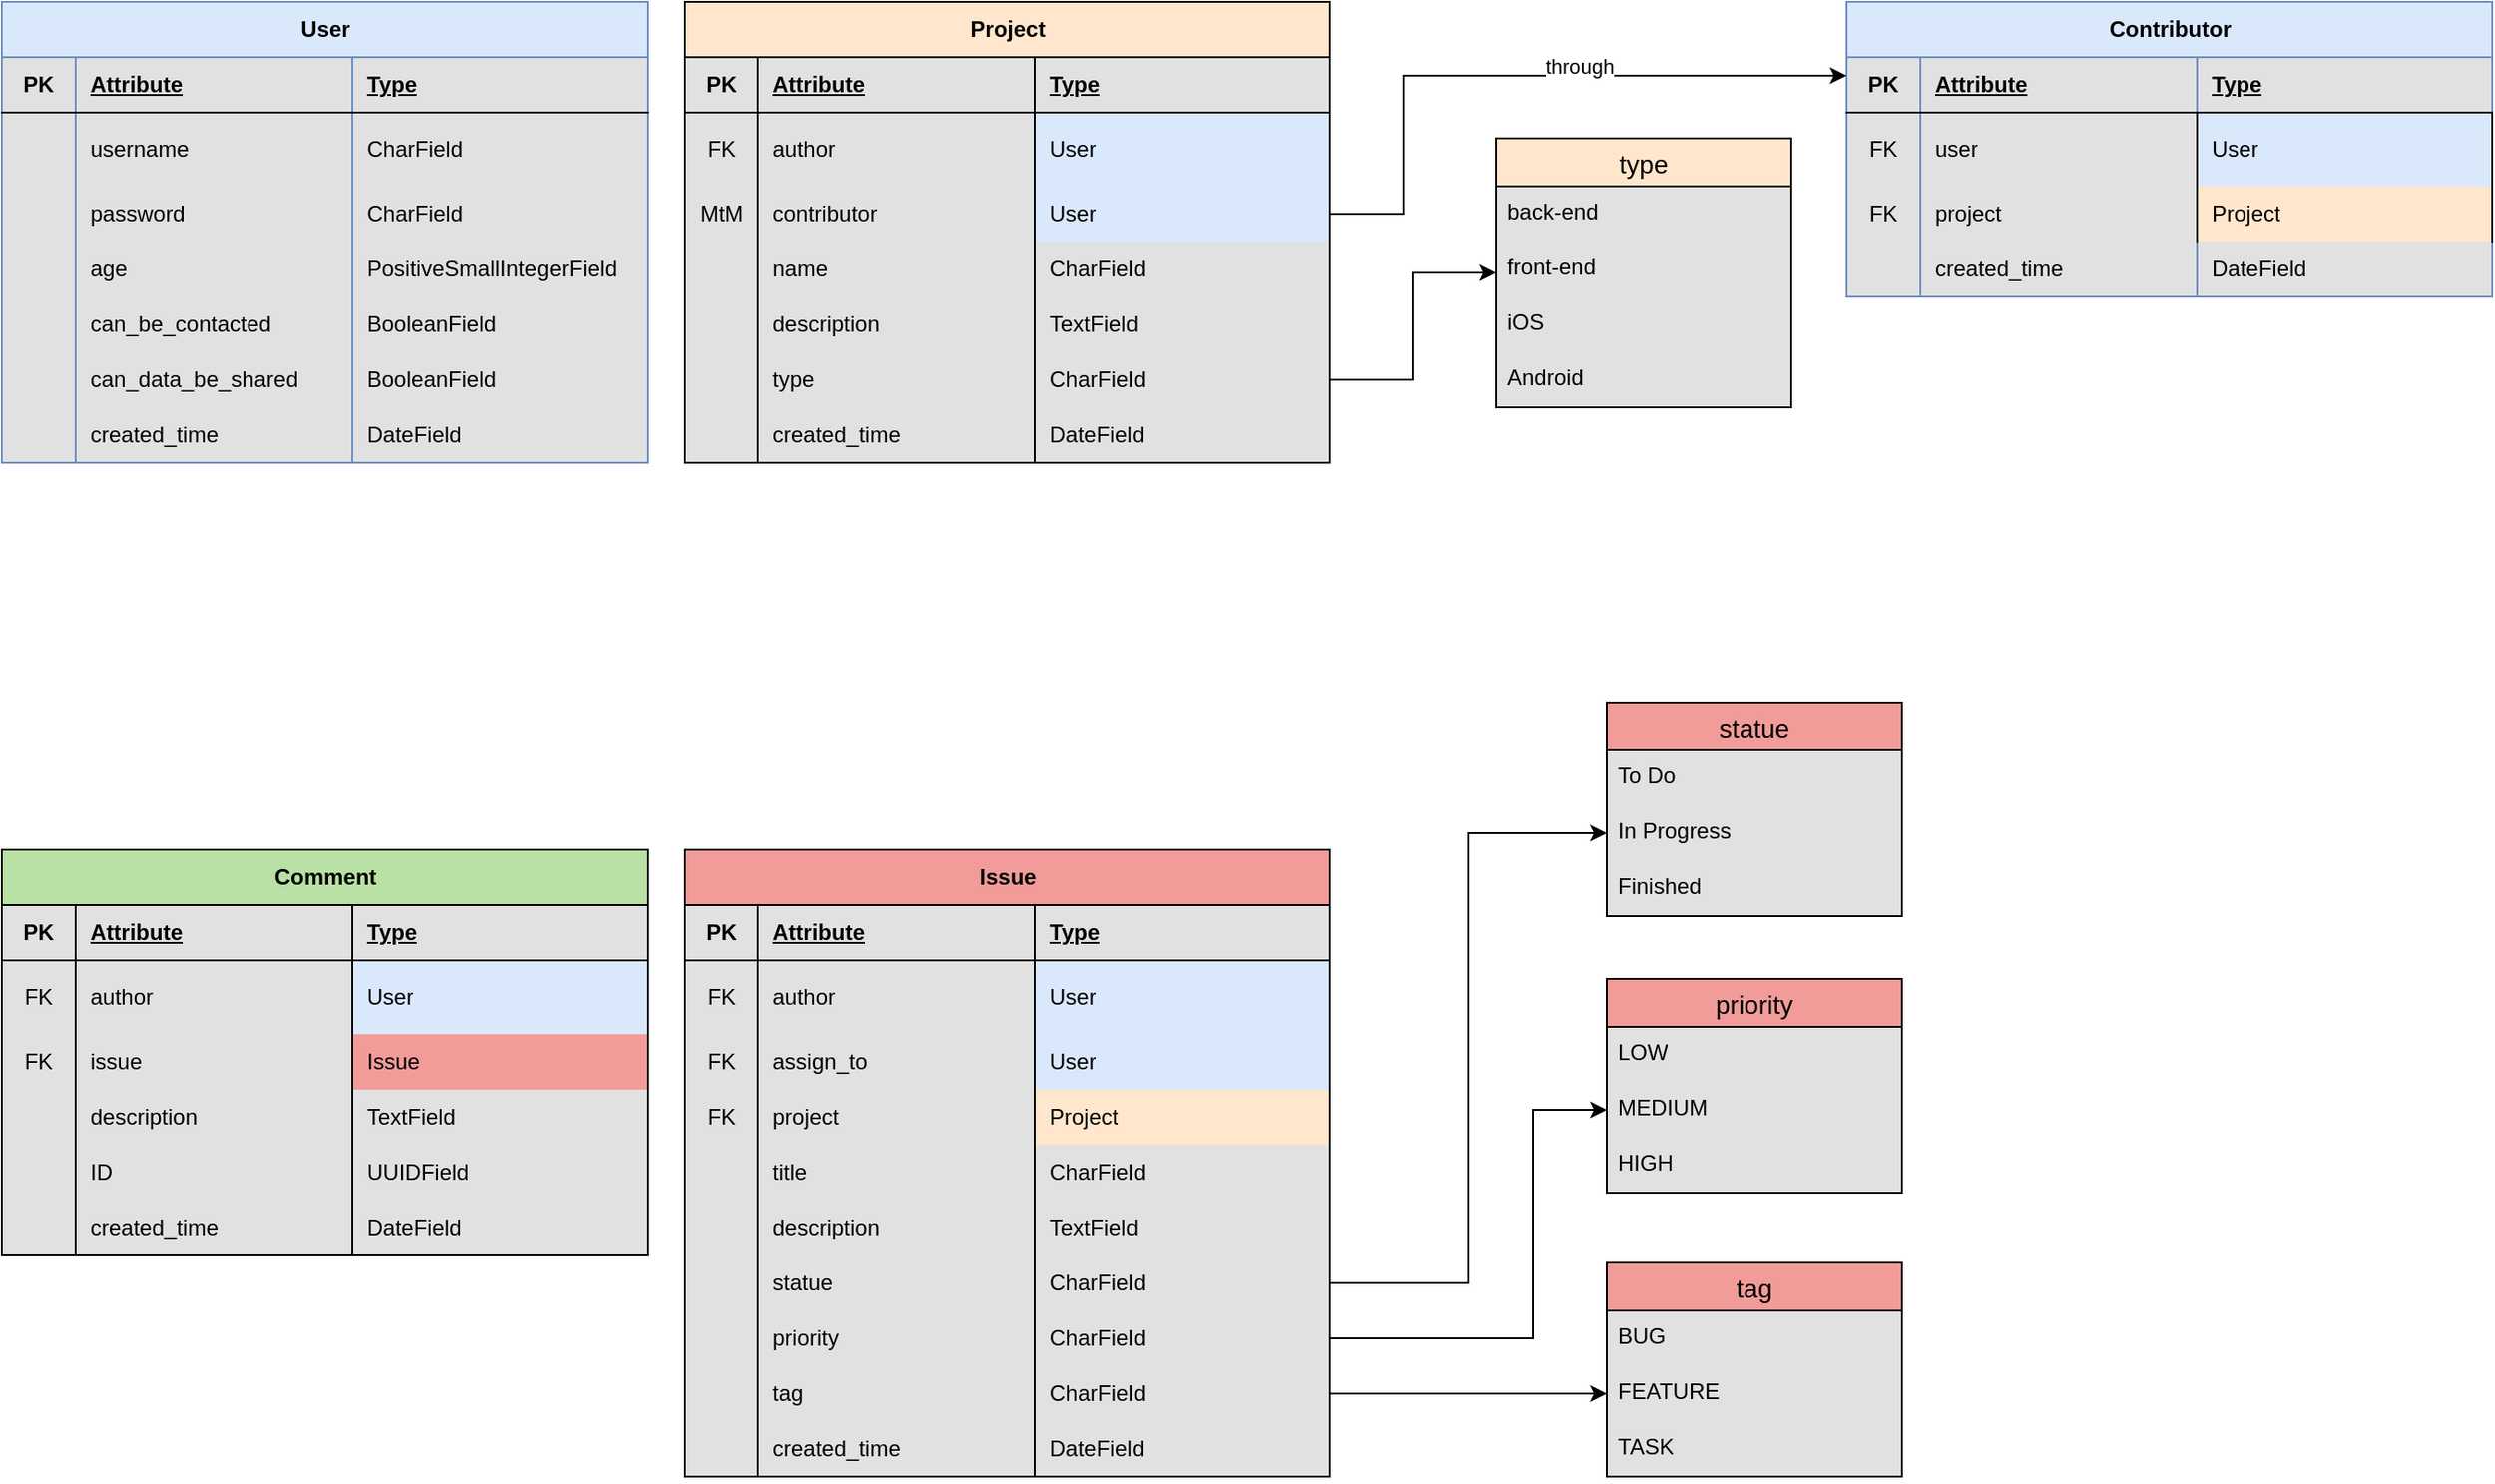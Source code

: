 <mxfile version="24.0.7" type="github" pages="3">
  <diagram name="Model" id="hRt73MzeivpGr3lq0yE6">
    <mxGraphModel dx="1420" dy="935" grid="1" gridSize="10" guides="1" tooltips="1" connect="1" arrows="1" fold="1" page="1" pageScale="1" pageWidth="827" pageHeight="1169" math="0" shadow="0">
      <root>
        <mxCell id="0" />
        <mxCell id="1" parent="0" />
        <mxCell id="jlHGhS_9mQjkKGIasaXm-36" value="User" style="shape=table;startSize=30;container=1;collapsible=1;childLayout=tableLayout;fixedRows=1;rowLines=0;fontStyle=1;align=center;resizeLast=1;html=1;fillColor=#dae8fc;strokeColor=#6c8ebf;swimlaneFillColor=#E1E1E1;" parent="1" vertex="1">
          <mxGeometry y="40" width="350" height="250" as="geometry">
            <mxRectangle x="130" y="505" width="70" height="30" as="alternateBounds" />
          </mxGeometry>
        </mxCell>
        <mxCell id="jlHGhS_9mQjkKGIasaXm-37" value="" style="shape=tableRow;horizontal=0;startSize=0;swimlaneHead=0;swimlaneBody=0;fillColor=none;collapsible=0;dropTarget=0;points=[[0,0.5],[1,0.5]];portConstraint=eastwest;top=0;left=0;right=0;bottom=1;" parent="jlHGhS_9mQjkKGIasaXm-36" vertex="1">
          <mxGeometry y="30" width="350" height="30" as="geometry" />
        </mxCell>
        <mxCell id="jlHGhS_9mQjkKGIasaXm-38" value="PK" style="shape=partialRectangle;connectable=0;fillColor=none;top=0;left=0;bottom=0;right=0;fontStyle=1;overflow=hidden;whiteSpace=wrap;html=1;" parent="jlHGhS_9mQjkKGIasaXm-37" vertex="1">
          <mxGeometry width="40" height="30" as="geometry">
            <mxRectangle width="40" height="30" as="alternateBounds" />
          </mxGeometry>
        </mxCell>
        <mxCell id="jlHGhS_9mQjkKGIasaXm-39" value="Attribute" style="shape=partialRectangle;connectable=0;fillColor=none;top=0;left=0;bottom=0;right=0;align=left;spacingLeft=6;fontStyle=5;overflow=hidden;whiteSpace=wrap;html=1;" parent="jlHGhS_9mQjkKGIasaXm-37" vertex="1">
          <mxGeometry x="40" width="150" height="30" as="geometry">
            <mxRectangle width="150" height="30" as="alternateBounds" />
          </mxGeometry>
        </mxCell>
        <mxCell id="jlHGhS_9mQjkKGIasaXm-49" value="Type" style="shape=partialRectangle;connectable=0;fillColor=none;top=0;left=0;bottom=0;right=0;align=left;spacingLeft=6;fontStyle=5;overflow=hidden;whiteSpace=wrap;html=1;" parent="jlHGhS_9mQjkKGIasaXm-37" vertex="1">
          <mxGeometry x="190" width="160" height="30" as="geometry">
            <mxRectangle width="160" height="30" as="alternateBounds" />
          </mxGeometry>
        </mxCell>
        <mxCell id="jlHGhS_9mQjkKGIasaXm-40" value="" style="shape=tableRow;horizontal=0;startSize=0;swimlaneHead=0;swimlaneBody=0;fillColor=none;collapsible=0;dropTarget=0;points=[[0,0.5],[1,0.5]];portConstraint=eastwest;top=0;left=0;right=0;bottom=0;" parent="jlHGhS_9mQjkKGIasaXm-36" vertex="1">
          <mxGeometry y="60" width="350" height="40" as="geometry" />
        </mxCell>
        <mxCell id="jlHGhS_9mQjkKGIasaXm-41" value="" style="shape=partialRectangle;connectable=0;fillColor=none;top=0;left=0;bottom=0;right=0;editable=1;overflow=hidden;whiteSpace=wrap;html=1;" parent="jlHGhS_9mQjkKGIasaXm-40" vertex="1">
          <mxGeometry width="40" height="40" as="geometry">
            <mxRectangle width="40" height="40" as="alternateBounds" />
          </mxGeometry>
        </mxCell>
        <mxCell id="jlHGhS_9mQjkKGIasaXm-42" value="username" style="shape=partialRectangle;connectable=0;fillColor=none;top=0;left=0;bottom=0;right=0;align=left;spacingLeft=6;overflow=hidden;whiteSpace=wrap;html=1;" parent="jlHGhS_9mQjkKGIasaXm-40" vertex="1">
          <mxGeometry x="40" width="150" height="40" as="geometry">
            <mxRectangle width="150" height="40" as="alternateBounds" />
          </mxGeometry>
        </mxCell>
        <mxCell id="jlHGhS_9mQjkKGIasaXm-50" value="CharField" style="shape=partialRectangle;connectable=0;fillColor=none;top=0;left=0;bottom=0;right=0;align=left;spacingLeft=6;overflow=hidden;whiteSpace=wrap;html=1;" parent="jlHGhS_9mQjkKGIasaXm-40" vertex="1">
          <mxGeometry x="190" width="160" height="40" as="geometry">
            <mxRectangle width="160" height="40" as="alternateBounds" />
          </mxGeometry>
        </mxCell>
        <mxCell id="jlHGhS_9mQjkKGIasaXm-43" value="" style="shape=tableRow;horizontal=0;startSize=0;swimlaneHead=0;swimlaneBody=0;fillColor=none;collapsible=0;dropTarget=0;points=[[0,0.5],[1,0.5]];portConstraint=eastwest;top=0;left=0;right=0;bottom=0;" parent="jlHGhS_9mQjkKGIasaXm-36" vertex="1">
          <mxGeometry y="100" width="350" height="30" as="geometry" />
        </mxCell>
        <mxCell id="jlHGhS_9mQjkKGIasaXm-44" value="" style="shape=partialRectangle;connectable=0;fillColor=none;top=0;left=0;bottom=0;right=0;editable=1;overflow=hidden;whiteSpace=wrap;html=1;" parent="jlHGhS_9mQjkKGIasaXm-43" vertex="1">
          <mxGeometry width="40" height="30" as="geometry">
            <mxRectangle width="40" height="30" as="alternateBounds" />
          </mxGeometry>
        </mxCell>
        <mxCell id="jlHGhS_9mQjkKGIasaXm-45" value="password" style="shape=partialRectangle;connectable=0;fillColor=none;top=0;left=0;bottom=0;right=0;align=left;spacingLeft=6;overflow=hidden;whiteSpace=wrap;html=1;" parent="jlHGhS_9mQjkKGIasaXm-43" vertex="1">
          <mxGeometry x="40" width="150" height="30" as="geometry">
            <mxRectangle width="150" height="30" as="alternateBounds" />
          </mxGeometry>
        </mxCell>
        <mxCell id="jlHGhS_9mQjkKGIasaXm-51" value="CharField" style="shape=partialRectangle;connectable=0;fillColor=none;top=0;left=0;bottom=0;right=0;align=left;spacingLeft=6;overflow=hidden;whiteSpace=wrap;html=1;" parent="jlHGhS_9mQjkKGIasaXm-43" vertex="1">
          <mxGeometry x="190" width="160" height="30" as="geometry">
            <mxRectangle width="160" height="30" as="alternateBounds" />
          </mxGeometry>
        </mxCell>
        <mxCell id="jlHGhS_9mQjkKGIasaXm-46" value="" style="shape=tableRow;horizontal=0;startSize=0;swimlaneHead=0;swimlaneBody=0;fillColor=none;collapsible=0;dropTarget=0;points=[[0,0.5],[1,0.5]];portConstraint=eastwest;top=0;left=0;right=0;bottom=0;" parent="jlHGhS_9mQjkKGIasaXm-36" vertex="1">
          <mxGeometry y="130" width="350" height="30" as="geometry" />
        </mxCell>
        <mxCell id="jlHGhS_9mQjkKGIasaXm-47" value="" style="shape=partialRectangle;connectable=0;fillColor=none;top=0;left=0;bottom=0;right=0;editable=1;overflow=hidden;whiteSpace=wrap;html=1;" parent="jlHGhS_9mQjkKGIasaXm-46" vertex="1">
          <mxGeometry width="40" height="30" as="geometry">
            <mxRectangle width="40" height="30" as="alternateBounds" />
          </mxGeometry>
        </mxCell>
        <mxCell id="jlHGhS_9mQjkKGIasaXm-48" value="age" style="shape=partialRectangle;connectable=0;fillColor=none;top=0;left=0;bottom=0;right=0;align=left;spacingLeft=6;overflow=hidden;whiteSpace=wrap;html=1;" parent="jlHGhS_9mQjkKGIasaXm-46" vertex="1">
          <mxGeometry x="40" width="150" height="30" as="geometry">
            <mxRectangle width="150" height="30" as="alternateBounds" />
          </mxGeometry>
        </mxCell>
        <mxCell id="jlHGhS_9mQjkKGIasaXm-52" value="PositiveSmallIntegerField" style="shape=partialRectangle;connectable=0;fillColor=none;top=0;left=0;bottom=0;right=0;align=left;spacingLeft=6;overflow=hidden;whiteSpace=wrap;html=1;" parent="jlHGhS_9mQjkKGIasaXm-46" vertex="1">
          <mxGeometry x="190" width="160" height="30" as="geometry">
            <mxRectangle width="160" height="30" as="alternateBounds" />
          </mxGeometry>
        </mxCell>
        <mxCell id="jlHGhS_9mQjkKGIasaXm-53" style="shape=tableRow;horizontal=0;startSize=0;swimlaneHead=0;swimlaneBody=0;fillColor=none;collapsible=0;dropTarget=0;points=[[0,0.5],[1,0.5]];portConstraint=eastwest;top=0;left=0;right=0;bottom=0;" parent="jlHGhS_9mQjkKGIasaXm-36" vertex="1">
          <mxGeometry y="160" width="350" height="30" as="geometry" />
        </mxCell>
        <mxCell id="jlHGhS_9mQjkKGIasaXm-54" style="shape=partialRectangle;connectable=0;fillColor=none;top=0;left=0;bottom=0;right=0;editable=1;overflow=hidden;whiteSpace=wrap;html=1;" parent="jlHGhS_9mQjkKGIasaXm-53" vertex="1">
          <mxGeometry width="40" height="30" as="geometry">
            <mxRectangle width="40" height="30" as="alternateBounds" />
          </mxGeometry>
        </mxCell>
        <mxCell id="jlHGhS_9mQjkKGIasaXm-55" value="can_be_contacted" style="shape=partialRectangle;connectable=0;fillColor=none;top=0;left=0;bottom=0;right=0;align=left;spacingLeft=6;overflow=hidden;whiteSpace=wrap;html=1;" parent="jlHGhS_9mQjkKGIasaXm-53" vertex="1">
          <mxGeometry x="40" width="150" height="30" as="geometry">
            <mxRectangle width="150" height="30" as="alternateBounds" />
          </mxGeometry>
        </mxCell>
        <mxCell id="jlHGhS_9mQjkKGIasaXm-56" value="BooleanField" style="shape=partialRectangle;connectable=0;fillColor=none;top=0;left=0;bottom=0;right=0;align=left;spacingLeft=6;overflow=hidden;whiteSpace=wrap;html=1;" parent="jlHGhS_9mQjkKGIasaXm-53" vertex="1">
          <mxGeometry x="190" width="160" height="30" as="geometry">
            <mxRectangle width="160" height="30" as="alternateBounds" />
          </mxGeometry>
        </mxCell>
        <mxCell id="jlHGhS_9mQjkKGIasaXm-57" style="shape=tableRow;horizontal=0;startSize=0;swimlaneHead=0;swimlaneBody=0;fillColor=none;collapsible=0;dropTarget=0;points=[[0,0.5],[1,0.5]];portConstraint=eastwest;top=0;left=0;right=0;bottom=0;" parent="jlHGhS_9mQjkKGIasaXm-36" vertex="1">
          <mxGeometry y="190" width="350" height="30" as="geometry" />
        </mxCell>
        <mxCell id="jlHGhS_9mQjkKGIasaXm-58" style="shape=partialRectangle;connectable=0;fillColor=none;top=0;left=0;bottom=0;right=0;editable=1;overflow=hidden;whiteSpace=wrap;html=1;" parent="jlHGhS_9mQjkKGIasaXm-57" vertex="1">
          <mxGeometry width="40" height="30" as="geometry">
            <mxRectangle width="40" height="30" as="alternateBounds" />
          </mxGeometry>
        </mxCell>
        <mxCell id="jlHGhS_9mQjkKGIasaXm-59" value="can_data_be_shared" style="shape=partialRectangle;connectable=0;fillColor=none;top=0;left=0;bottom=0;right=0;align=left;spacingLeft=6;overflow=hidden;whiteSpace=wrap;html=1;" parent="jlHGhS_9mQjkKGIasaXm-57" vertex="1">
          <mxGeometry x="40" width="150" height="30" as="geometry">
            <mxRectangle width="150" height="30" as="alternateBounds" />
          </mxGeometry>
        </mxCell>
        <mxCell id="jlHGhS_9mQjkKGIasaXm-60" value="BooleanField" style="shape=partialRectangle;connectable=0;fillColor=none;top=0;left=0;bottom=0;right=0;align=left;spacingLeft=6;overflow=hidden;whiteSpace=wrap;html=1;" parent="jlHGhS_9mQjkKGIasaXm-57" vertex="1">
          <mxGeometry x="190" width="160" height="30" as="geometry">
            <mxRectangle width="160" height="30" as="alternateBounds" />
          </mxGeometry>
        </mxCell>
        <mxCell id="rgfM2bZMvJBFgNOk26my-33" style="shape=tableRow;horizontal=0;startSize=0;swimlaneHead=0;swimlaneBody=0;fillColor=none;collapsible=0;dropTarget=0;points=[[0,0.5],[1,0.5]];portConstraint=eastwest;top=0;left=0;right=0;bottom=0;" parent="jlHGhS_9mQjkKGIasaXm-36" vertex="1">
          <mxGeometry y="220" width="350" height="30" as="geometry" />
        </mxCell>
        <mxCell id="rgfM2bZMvJBFgNOk26my-34" style="shape=partialRectangle;connectable=0;fillColor=none;top=0;left=0;bottom=0;right=0;editable=1;overflow=hidden;whiteSpace=wrap;html=1;" parent="rgfM2bZMvJBFgNOk26my-33" vertex="1">
          <mxGeometry width="40" height="30" as="geometry">
            <mxRectangle width="40" height="30" as="alternateBounds" />
          </mxGeometry>
        </mxCell>
        <mxCell id="rgfM2bZMvJBFgNOk26my-35" value="created_time" style="shape=partialRectangle;connectable=0;fillColor=none;top=0;left=0;bottom=0;right=0;align=left;spacingLeft=6;overflow=hidden;whiteSpace=wrap;html=1;" parent="rgfM2bZMvJBFgNOk26my-33" vertex="1">
          <mxGeometry x="40" width="150" height="30" as="geometry">
            <mxRectangle width="150" height="30" as="alternateBounds" />
          </mxGeometry>
        </mxCell>
        <mxCell id="rgfM2bZMvJBFgNOk26my-36" value="DateField" style="shape=partialRectangle;connectable=0;fillColor=none;top=0;left=0;bottom=0;right=0;align=left;spacingLeft=6;overflow=hidden;whiteSpace=wrap;html=1;" parent="rgfM2bZMvJBFgNOk26my-33" vertex="1">
          <mxGeometry x="190" width="160" height="30" as="geometry">
            <mxRectangle width="160" height="30" as="alternateBounds" />
          </mxGeometry>
        </mxCell>
        <mxCell id="jlHGhS_9mQjkKGIasaXm-62" value="Project" style="shape=table;startSize=30;container=1;collapsible=1;childLayout=tableLayout;fixedRows=1;rowLines=0;fontStyle=1;align=center;resizeLast=1;html=1;fillColor=#ffe6cc;strokeColor=#000000;swimlaneFillColor=#E1E1E1;" parent="1" vertex="1">
          <mxGeometry x="370" y="40" width="350" height="250" as="geometry">
            <mxRectangle x="130" y="505" width="70" height="30" as="alternateBounds" />
          </mxGeometry>
        </mxCell>
        <mxCell id="jlHGhS_9mQjkKGIasaXm-63" value="" style="shape=tableRow;horizontal=0;startSize=0;swimlaneHead=0;swimlaneBody=0;fillColor=none;collapsible=0;dropTarget=0;points=[[0,0.5],[1,0.5]];portConstraint=eastwest;top=0;left=0;right=0;bottom=1;" parent="jlHGhS_9mQjkKGIasaXm-62" vertex="1">
          <mxGeometry y="30" width="350" height="30" as="geometry" />
        </mxCell>
        <mxCell id="jlHGhS_9mQjkKGIasaXm-64" value="PK" style="shape=partialRectangle;connectable=0;fillColor=none;top=0;left=0;bottom=0;right=0;fontStyle=1;overflow=hidden;whiteSpace=wrap;html=1;" parent="jlHGhS_9mQjkKGIasaXm-63" vertex="1">
          <mxGeometry width="40" height="30" as="geometry">
            <mxRectangle width="40" height="30" as="alternateBounds" />
          </mxGeometry>
        </mxCell>
        <mxCell id="jlHGhS_9mQjkKGIasaXm-65" value="Attribute" style="shape=partialRectangle;connectable=0;fillColor=none;top=0;left=0;bottom=0;right=0;align=left;spacingLeft=6;fontStyle=5;overflow=hidden;whiteSpace=wrap;html=1;" parent="jlHGhS_9mQjkKGIasaXm-63" vertex="1">
          <mxGeometry x="40" width="150" height="30" as="geometry">
            <mxRectangle width="150" height="30" as="alternateBounds" />
          </mxGeometry>
        </mxCell>
        <mxCell id="jlHGhS_9mQjkKGIasaXm-66" value="Type" style="shape=partialRectangle;connectable=0;fillColor=none;top=0;left=0;bottom=0;right=0;align=left;spacingLeft=6;fontStyle=5;overflow=hidden;whiteSpace=wrap;html=1;strokeColor=default;" parent="jlHGhS_9mQjkKGIasaXm-63" vertex="1">
          <mxGeometry x="190" width="160" height="30" as="geometry">
            <mxRectangle width="160" height="30" as="alternateBounds" />
          </mxGeometry>
        </mxCell>
        <mxCell id="jlHGhS_9mQjkKGIasaXm-67" value="" style="shape=tableRow;horizontal=0;startSize=0;swimlaneHead=0;swimlaneBody=0;fillColor=none;collapsible=0;dropTarget=0;points=[[0,0.5],[1,0.5]];portConstraint=eastwest;top=0;left=0;right=0;bottom=0;" parent="jlHGhS_9mQjkKGIasaXm-62" vertex="1">
          <mxGeometry y="60" width="350" height="40" as="geometry" />
        </mxCell>
        <mxCell id="jlHGhS_9mQjkKGIasaXm-68" value="FK" style="shape=partialRectangle;connectable=0;fillColor=none;top=0;left=0;bottom=0;right=0;editable=1;overflow=hidden;whiteSpace=wrap;html=1;" parent="jlHGhS_9mQjkKGIasaXm-67" vertex="1">
          <mxGeometry width="40" height="40" as="geometry">
            <mxRectangle width="40" height="40" as="alternateBounds" />
          </mxGeometry>
        </mxCell>
        <mxCell id="jlHGhS_9mQjkKGIasaXm-69" value="author" style="shape=partialRectangle;connectable=0;fillColor=none;top=0;left=0;bottom=0;right=0;align=left;spacingLeft=6;overflow=hidden;whiteSpace=wrap;html=1;" parent="jlHGhS_9mQjkKGIasaXm-67" vertex="1">
          <mxGeometry x="40" width="150" height="40" as="geometry">
            <mxRectangle width="150" height="40" as="alternateBounds" />
          </mxGeometry>
        </mxCell>
        <mxCell id="jlHGhS_9mQjkKGIasaXm-70" value="User" style="shape=partialRectangle;connectable=0;fillColor=#dae8fc;top=1;left=1;bottom=0;right=1;align=left;spacingLeft=6;overflow=hidden;whiteSpace=wrap;html=1;strokeColor=#000000;strokeWidth=1;fillStyle=auto;perimeterSpacing=0;container=0;" parent="jlHGhS_9mQjkKGIasaXm-67" vertex="1">
          <mxGeometry x="190" width="160" height="40" as="geometry">
            <mxRectangle width="160" height="40" as="alternateBounds" />
          </mxGeometry>
        </mxCell>
        <mxCell id="jlHGhS_9mQjkKGIasaXm-71" value="" style="shape=tableRow;horizontal=0;startSize=0;swimlaneHead=0;swimlaneBody=0;fillColor=none;collapsible=0;dropTarget=0;points=[[0,0.5],[1,0.5]];portConstraint=eastwest;top=0;left=0;right=0;bottom=0;" parent="jlHGhS_9mQjkKGIasaXm-62" vertex="1">
          <mxGeometry y="100" width="350" height="30" as="geometry" />
        </mxCell>
        <mxCell id="jlHGhS_9mQjkKGIasaXm-72" value="MtM" style="shape=partialRectangle;connectable=0;fillColor=none;top=0;left=0;bottom=0;right=0;editable=1;overflow=hidden;whiteSpace=wrap;html=1;" parent="jlHGhS_9mQjkKGIasaXm-71" vertex="1">
          <mxGeometry width="40" height="30" as="geometry">
            <mxRectangle width="40" height="30" as="alternateBounds" />
          </mxGeometry>
        </mxCell>
        <mxCell id="jlHGhS_9mQjkKGIasaXm-73" value="contributor" style="shape=partialRectangle;connectable=0;fillColor=none;top=0;left=0;bottom=0;right=0;align=left;spacingLeft=6;overflow=hidden;whiteSpace=wrap;html=1;" parent="jlHGhS_9mQjkKGIasaXm-71" vertex="1">
          <mxGeometry x="40" width="150" height="30" as="geometry">
            <mxRectangle width="150" height="30" as="alternateBounds" />
          </mxGeometry>
        </mxCell>
        <mxCell id="jlHGhS_9mQjkKGIasaXm-74" value="User" style="shape=partialRectangle;connectable=0;fillColor=#dae8fc;top=0;left=1;bottom=0;right=1;align=left;spacingLeft=6;overflow=hidden;whiteSpace=wrap;html=1;strokeColor=#000000;" parent="jlHGhS_9mQjkKGIasaXm-71" vertex="1">
          <mxGeometry x="190" width="160" height="30" as="geometry">
            <mxRectangle width="160" height="30" as="alternateBounds" />
          </mxGeometry>
        </mxCell>
        <mxCell id="jlHGhS_9mQjkKGIasaXm-75" value="" style="shape=tableRow;horizontal=0;startSize=0;swimlaneHead=0;swimlaneBody=0;fillColor=none;collapsible=0;dropTarget=0;points=[[0,0.5],[1,0.5]];portConstraint=eastwest;top=0;left=0;right=0;bottom=0;" parent="jlHGhS_9mQjkKGIasaXm-62" vertex="1">
          <mxGeometry y="130" width="350" height="30" as="geometry" />
        </mxCell>
        <mxCell id="jlHGhS_9mQjkKGIasaXm-76" value="" style="shape=partialRectangle;connectable=0;fillColor=none;top=0;left=0;bottom=0;right=0;editable=1;overflow=hidden;whiteSpace=wrap;html=1;" parent="jlHGhS_9mQjkKGIasaXm-75" vertex="1">
          <mxGeometry width="40" height="30" as="geometry">
            <mxRectangle width="40" height="30" as="alternateBounds" />
          </mxGeometry>
        </mxCell>
        <mxCell id="jlHGhS_9mQjkKGIasaXm-77" value="name" style="shape=partialRectangle;connectable=0;fillColor=none;top=0;left=0;bottom=0;right=0;align=left;spacingLeft=6;overflow=hidden;whiteSpace=wrap;html=1;" parent="jlHGhS_9mQjkKGIasaXm-75" vertex="1">
          <mxGeometry x="40" width="150" height="30" as="geometry">
            <mxRectangle width="150" height="30" as="alternateBounds" />
          </mxGeometry>
        </mxCell>
        <mxCell id="jlHGhS_9mQjkKGIasaXm-78" value="CharField" style="shape=partialRectangle;connectable=0;fillColor=none;top=0;left=0;bottom=0;right=0;align=left;spacingLeft=6;overflow=hidden;whiteSpace=wrap;html=1;" parent="jlHGhS_9mQjkKGIasaXm-75" vertex="1">
          <mxGeometry x="190" width="160" height="30" as="geometry">
            <mxRectangle width="160" height="30" as="alternateBounds" />
          </mxGeometry>
        </mxCell>
        <mxCell id="jlHGhS_9mQjkKGIasaXm-79" style="shape=tableRow;horizontal=0;startSize=0;swimlaneHead=0;swimlaneBody=0;fillColor=none;collapsible=0;dropTarget=0;points=[[0,0.5],[1,0.5]];portConstraint=eastwest;top=0;left=0;right=0;bottom=0;" parent="jlHGhS_9mQjkKGIasaXm-62" vertex="1">
          <mxGeometry y="160" width="350" height="30" as="geometry" />
        </mxCell>
        <mxCell id="jlHGhS_9mQjkKGIasaXm-80" style="shape=partialRectangle;connectable=0;fillColor=none;top=0;left=0;bottom=0;right=0;editable=1;overflow=hidden;whiteSpace=wrap;html=1;" parent="jlHGhS_9mQjkKGIasaXm-79" vertex="1">
          <mxGeometry width="40" height="30" as="geometry">
            <mxRectangle width="40" height="30" as="alternateBounds" />
          </mxGeometry>
        </mxCell>
        <mxCell id="jlHGhS_9mQjkKGIasaXm-81" value="description" style="shape=partialRectangle;connectable=0;fillColor=none;top=0;left=0;bottom=0;right=0;align=left;spacingLeft=6;overflow=hidden;whiteSpace=wrap;html=1;" parent="jlHGhS_9mQjkKGIasaXm-79" vertex="1">
          <mxGeometry x="40" width="150" height="30" as="geometry">
            <mxRectangle width="150" height="30" as="alternateBounds" />
          </mxGeometry>
        </mxCell>
        <mxCell id="jlHGhS_9mQjkKGIasaXm-82" value="&lt;div&gt;TextField&lt;/div&gt;" style="shape=partialRectangle;connectable=0;fillColor=none;top=0;left=0;bottom=0;right=0;align=left;spacingLeft=6;overflow=hidden;whiteSpace=wrap;html=1;" parent="jlHGhS_9mQjkKGIasaXm-79" vertex="1">
          <mxGeometry x="190" width="160" height="30" as="geometry">
            <mxRectangle width="160" height="30" as="alternateBounds" />
          </mxGeometry>
        </mxCell>
        <mxCell id="jlHGhS_9mQjkKGIasaXm-83" style="shape=tableRow;horizontal=0;startSize=0;swimlaneHead=0;swimlaneBody=0;fillColor=none;collapsible=0;dropTarget=0;points=[[0,0.5],[1,0.5]];portConstraint=eastwest;top=0;left=0;right=0;bottom=0;" parent="jlHGhS_9mQjkKGIasaXm-62" vertex="1">
          <mxGeometry y="190" width="350" height="30" as="geometry" />
        </mxCell>
        <mxCell id="jlHGhS_9mQjkKGIasaXm-84" style="shape=partialRectangle;connectable=0;fillColor=none;top=0;left=0;bottom=0;right=0;editable=1;overflow=hidden;whiteSpace=wrap;html=1;" parent="jlHGhS_9mQjkKGIasaXm-83" vertex="1">
          <mxGeometry width="40" height="30" as="geometry">
            <mxRectangle width="40" height="30" as="alternateBounds" />
          </mxGeometry>
        </mxCell>
        <mxCell id="jlHGhS_9mQjkKGIasaXm-85" value="type" style="shape=partialRectangle;connectable=0;fillColor=none;top=0;left=0;bottom=0;right=0;align=left;spacingLeft=6;overflow=hidden;whiteSpace=wrap;html=1;" parent="jlHGhS_9mQjkKGIasaXm-83" vertex="1">
          <mxGeometry x="40" width="150" height="30" as="geometry">
            <mxRectangle width="150" height="30" as="alternateBounds" />
          </mxGeometry>
        </mxCell>
        <mxCell id="jlHGhS_9mQjkKGIasaXm-86" value="CharField" style="shape=partialRectangle;connectable=0;fillColor=none;top=0;left=0;bottom=0;right=0;align=left;spacingLeft=6;overflow=hidden;whiteSpace=wrap;html=1;" parent="jlHGhS_9mQjkKGIasaXm-83" vertex="1">
          <mxGeometry x="190" width="160" height="30" as="geometry">
            <mxRectangle width="160" height="30" as="alternateBounds" />
          </mxGeometry>
        </mxCell>
        <mxCell id="rgfM2bZMvJBFgNOk26my-29" style="shape=tableRow;horizontal=0;startSize=0;swimlaneHead=0;swimlaneBody=0;fillColor=none;collapsible=0;dropTarget=0;points=[[0,0.5],[1,0.5]];portConstraint=eastwest;top=0;left=0;right=0;bottom=0;" parent="jlHGhS_9mQjkKGIasaXm-62" vertex="1">
          <mxGeometry y="220" width="350" height="30" as="geometry" />
        </mxCell>
        <mxCell id="rgfM2bZMvJBFgNOk26my-30" style="shape=partialRectangle;connectable=0;fillColor=none;top=0;left=0;bottom=0;right=0;editable=1;overflow=hidden;whiteSpace=wrap;html=1;" parent="rgfM2bZMvJBFgNOk26my-29" vertex="1">
          <mxGeometry width="40" height="30" as="geometry">
            <mxRectangle width="40" height="30" as="alternateBounds" />
          </mxGeometry>
        </mxCell>
        <mxCell id="rgfM2bZMvJBFgNOk26my-31" value="created_time" style="shape=partialRectangle;connectable=0;fillColor=none;top=0;left=0;bottom=0;right=0;align=left;spacingLeft=6;overflow=hidden;whiteSpace=wrap;html=1;" parent="rgfM2bZMvJBFgNOk26my-29" vertex="1">
          <mxGeometry x="40" width="150" height="30" as="geometry">
            <mxRectangle width="150" height="30" as="alternateBounds" />
          </mxGeometry>
        </mxCell>
        <mxCell id="rgfM2bZMvJBFgNOk26my-32" value="DateField" style="shape=partialRectangle;connectable=0;fillColor=none;top=0;left=0;bottom=0;right=0;align=left;spacingLeft=6;overflow=hidden;whiteSpace=wrap;html=1;" parent="rgfM2bZMvJBFgNOk26my-29" vertex="1">
          <mxGeometry x="190" width="160" height="30" as="geometry">
            <mxRectangle width="160" height="30" as="alternateBounds" />
          </mxGeometry>
        </mxCell>
        <mxCell id="jlHGhS_9mQjkKGIasaXm-87" value="type" style="swimlane;fontStyle=0;childLayout=stackLayout;horizontal=1;startSize=26;horizontalStack=0;resizeParent=1;resizeParentMax=0;resizeLast=0;collapsible=1;marginBottom=0;align=center;fontSize=14;fillColor=#ffe6cc;strokeColor=#000000;swimlaneFillColor=#E1E1E1;" parent="1" vertex="1">
          <mxGeometry x="810" y="114" width="160" height="146" as="geometry">
            <mxRectangle x="650" y="440" width="60" height="30" as="alternateBounds" />
          </mxGeometry>
        </mxCell>
        <mxCell id="jlHGhS_9mQjkKGIasaXm-88" value="back-end" style="text;strokeColor=none;fillColor=none;spacingLeft=4;spacingRight=4;overflow=hidden;rotatable=0;points=[[0,0.5],[1,0.5]];portConstraint=eastwest;fontSize=12;whiteSpace=wrap;html=1;" parent="jlHGhS_9mQjkKGIasaXm-87" vertex="1">
          <mxGeometry y="26" width="160" height="30" as="geometry" />
        </mxCell>
        <mxCell id="jlHGhS_9mQjkKGIasaXm-89" value="front-end" style="text;strokeColor=none;fillColor=none;spacingLeft=4;spacingRight=4;overflow=hidden;rotatable=0;points=[[0,0.5],[1,0.5]];portConstraint=eastwest;fontSize=12;whiteSpace=wrap;html=1;" parent="jlHGhS_9mQjkKGIasaXm-87" vertex="1">
          <mxGeometry y="56" width="160" height="30" as="geometry" />
        </mxCell>
        <mxCell id="jlHGhS_9mQjkKGIasaXm-90" value="iOS" style="text;strokeColor=none;fillColor=none;spacingLeft=4;spacingRight=4;overflow=hidden;rotatable=0;points=[[0,0.5],[1,0.5]];portConstraint=eastwest;fontSize=12;whiteSpace=wrap;html=1;" parent="jlHGhS_9mQjkKGIasaXm-87" vertex="1">
          <mxGeometry y="86" width="160" height="30" as="geometry" />
        </mxCell>
        <mxCell id="jlHGhS_9mQjkKGIasaXm-92" value="Android" style="text;strokeColor=none;fillColor=none;spacingLeft=4;spacingRight=4;overflow=hidden;rotatable=0;points=[[0,0.5],[1,0.5]];portConstraint=eastwest;fontSize=12;whiteSpace=wrap;html=1;" parent="jlHGhS_9mQjkKGIasaXm-87" vertex="1">
          <mxGeometry y="116" width="160" height="30" as="geometry" />
        </mxCell>
        <mxCell id="jlHGhS_9mQjkKGIasaXm-91" style="edgeStyle=orthogonalEdgeStyle;rounded=0;orthogonalLoop=1;jettySize=auto;html=1;exitX=1;exitY=0.5;exitDx=0;exitDy=0;entryX=0;entryY=0.5;entryDx=0;entryDy=0;" parent="1" source="jlHGhS_9mQjkKGIasaXm-83" target="jlHGhS_9mQjkKGIasaXm-87" edge="1">
          <mxGeometry relative="1" as="geometry" />
        </mxCell>
        <mxCell id="jlHGhS_9mQjkKGIasaXm-118" value="Issue" style="shape=table;startSize=30;container=1;collapsible=1;childLayout=tableLayout;fixedRows=1;rowLines=0;fontStyle=1;align=center;resizeLast=1;html=1;fillColor=#F19C99;strokeColor=#000000;swimlaneFillColor=#E1E1E1;" parent="1" vertex="1">
          <mxGeometry x="370" y="500" width="350" height="340" as="geometry">
            <mxRectangle x="130" y="505" width="70" height="30" as="alternateBounds" />
          </mxGeometry>
        </mxCell>
        <mxCell id="jlHGhS_9mQjkKGIasaXm-119" value="" style="shape=tableRow;horizontal=0;startSize=0;swimlaneHead=0;swimlaneBody=0;fillColor=none;collapsible=0;dropTarget=0;points=[[0,0.5],[1,0.5]];portConstraint=eastwest;top=0;left=0;right=0;bottom=1;" parent="jlHGhS_9mQjkKGIasaXm-118" vertex="1">
          <mxGeometry y="30" width="350" height="30" as="geometry" />
        </mxCell>
        <mxCell id="jlHGhS_9mQjkKGIasaXm-120" value="PK" style="shape=partialRectangle;connectable=0;fillColor=none;top=0;left=0;bottom=0;right=0;fontStyle=1;overflow=hidden;whiteSpace=wrap;html=1;" parent="jlHGhS_9mQjkKGIasaXm-119" vertex="1">
          <mxGeometry width="40" height="30" as="geometry">
            <mxRectangle width="40" height="30" as="alternateBounds" />
          </mxGeometry>
        </mxCell>
        <mxCell id="jlHGhS_9mQjkKGIasaXm-121" value="Attribute" style="shape=partialRectangle;connectable=0;fillColor=none;top=0;left=0;bottom=0;right=0;align=left;spacingLeft=6;fontStyle=5;overflow=hidden;whiteSpace=wrap;html=1;" parent="jlHGhS_9mQjkKGIasaXm-119" vertex="1">
          <mxGeometry x="40" width="150" height="30" as="geometry">
            <mxRectangle width="150" height="30" as="alternateBounds" />
          </mxGeometry>
        </mxCell>
        <mxCell id="jlHGhS_9mQjkKGIasaXm-122" value="Type" style="shape=partialRectangle;connectable=0;fillColor=none;top=0;left=0;bottom=0;right=0;align=left;spacingLeft=6;fontStyle=5;overflow=hidden;whiteSpace=wrap;html=1;strokeColor=default;" parent="jlHGhS_9mQjkKGIasaXm-119" vertex="1">
          <mxGeometry x="190" width="160" height="30" as="geometry">
            <mxRectangle width="160" height="30" as="alternateBounds" />
          </mxGeometry>
        </mxCell>
        <mxCell id="jlHGhS_9mQjkKGIasaXm-123" value="" style="shape=tableRow;horizontal=0;startSize=0;swimlaneHead=0;swimlaneBody=0;fillColor=none;collapsible=0;dropTarget=0;points=[[0,0.5],[1,0.5]];portConstraint=eastwest;top=0;left=0;right=0;bottom=0;" parent="jlHGhS_9mQjkKGIasaXm-118" vertex="1">
          <mxGeometry y="60" width="350" height="40" as="geometry" />
        </mxCell>
        <mxCell id="jlHGhS_9mQjkKGIasaXm-124" value="FK" style="shape=partialRectangle;connectable=0;fillColor=none;top=0;left=0;bottom=0;right=0;editable=1;overflow=hidden;whiteSpace=wrap;html=1;" parent="jlHGhS_9mQjkKGIasaXm-123" vertex="1">
          <mxGeometry width="40" height="40" as="geometry">
            <mxRectangle width="40" height="40" as="alternateBounds" />
          </mxGeometry>
        </mxCell>
        <mxCell id="jlHGhS_9mQjkKGIasaXm-125" value="author" style="shape=partialRectangle;connectable=0;fillColor=none;top=0;left=0;bottom=0;right=0;align=left;spacingLeft=6;overflow=hidden;whiteSpace=wrap;html=1;" parent="jlHGhS_9mQjkKGIasaXm-123" vertex="1">
          <mxGeometry x="40" width="150" height="40" as="geometry">
            <mxRectangle width="150" height="40" as="alternateBounds" />
          </mxGeometry>
        </mxCell>
        <mxCell id="jlHGhS_9mQjkKGIasaXm-126" value="User" style="shape=partialRectangle;connectable=0;fillColor=#dae8fc;top=1;left=1;bottom=0;right=1;align=left;spacingLeft=6;overflow=hidden;whiteSpace=wrap;html=1;strokeColor=#000000;strokeWidth=1;fillStyle=auto;perimeterSpacing=0;container=0;" parent="jlHGhS_9mQjkKGIasaXm-123" vertex="1">
          <mxGeometry x="190" width="160" height="40" as="geometry">
            <mxRectangle width="160" height="40" as="alternateBounds" />
          </mxGeometry>
        </mxCell>
        <mxCell id="jlHGhS_9mQjkKGIasaXm-147" style="shape=tableRow;horizontal=0;startSize=0;swimlaneHead=0;swimlaneBody=0;fillColor=none;collapsible=0;dropTarget=0;points=[[0,0.5],[1,0.5]];portConstraint=eastwest;top=0;left=0;right=0;bottom=0;" parent="jlHGhS_9mQjkKGIasaXm-118" vertex="1">
          <mxGeometry y="100" width="350" height="30" as="geometry" />
        </mxCell>
        <mxCell id="jlHGhS_9mQjkKGIasaXm-148" value="FK" style="shape=partialRectangle;connectable=0;fillColor=none;top=0;left=0;bottom=0;right=0;editable=1;overflow=hidden;whiteSpace=wrap;html=1;" parent="jlHGhS_9mQjkKGIasaXm-147" vertex="1">
          <mxGeometry width="40" height="30" as="geometry">
            <mxRectangle width="40" height="30" as="alternateBounds" />
          </mxGeometry>
        </mxCell>
        <mxCell id="jlHGhS_9mQjkKGIasaXm-149" value="assign_to" style="shape=partialRectangle;connectable=0;fillColor=none;top=0;left=0;bottom=0;right=0;align=left;spacingLeft=6;overflow=hidden;whiteSpace=wrap;html=1;" parent="jlHGhS_9mQjkKGIasaXm-147" vertex="1">
          <mxGeometry x="40" width="150" height="30" as="geometry">
            <mxRectangle width="150" height="30" as="alternateBounds" />
          </mxGeometry>
        </mxCell>
        <mxCell id="jlHGhS_9mQjkKGIasaXm-150" value="User" style="shape=partialRectangle;connectable=0;fillColor=#dae8fc;top=0;left=1;bottom=0;right=1;align=left;spacingLeft=6;overflow=hidden;whiteSpace=wrap;html=1;strokeColor=#000000;strokeWidth=1;" parent="jlHGhS_9mQjkKGIasaXm-147" vertex="1">
          <mxGeometry x="190" width="160" height="30" as="geometry">
            <mxRectangle width="160" height="30" as="alternateBounds" />
          </mxGeometry>
        </mxCell>
        <mxCell id="jlHGhS_9mQjkKGIasaXm-127" value="" style="shape=tableRow;horizontal=0;startSize=0;swimlaneHead=0;swimlaneBody=0;fillColor=none;collapsible=0;dropTarget=0;points=[[0,0.5],[1,0.5]];portConstraint=eastwest;top=0;left=0;right=0;bottom=0;" parent="jlHGhS_9mQjkKGIasaXm-118" vertex="1">
          <mxGeometry y="130" width="350" height="30" as="geometry" />
        </mxCell>
        <mxCell id="jlHGhS_9mQjkKGIasaXm-128" value="FK" style="shape=partialRectangle;connectable=0;fillColor=none;top=0;left=0;bottom=0;right=0;editable=1;overflow=hidden;whiteSpace=wrap;html=1;" parent="jlHGhS_9mQjkKGIasaXm-127" vertex="1">
          <mxGeometry width="40" height="30" as="geometry">
            <mxRectangle width="40" height="30" as="alternateBounds" />
          </mxGeometry>
        </mxCell>
        <mxCell id="jlHGhS_9mQjkKGIasaXm-129" value="project" style="shape=partialRectangle;connectable=0;fillColor=none;top=0;left=0;bottom=0;right=0;align=left;spacingLeft=6;overflow=hidden;whiteSpace=wrap;html=1;" parent="jlHGhS_9mQjkKGIasaXm-127" vertex="1">
          <mxGeometry x="40" width="150" height="30" as="geometry">
            <mxRectangle width="150" height="30" as="alternateBounds" />
          </mxGeometry>
        </mxCell>
        <mxCell id="jlHGhS_9mQjkKGIasaXm-130" value="Project" style="shape=partialRectangle;connectable=0;fillColor=#ffe6cc;top=0;left=1;bottom=0;right=1;align=left;spacingLeft=6;overflow=hidden;whiteSpace=wrap;html=1;strokeColor=#000000;strokeWidth=1;" parent="jlHGhS_9mQjkKGIasaXm-127" vertex="1">
          <mxGeometry x="190" width="160" height="30" as="geometry">
            <mxRectangle width="160" height="30" as="alternateBounds" />
          </mxGeometry>
        </mxCell>
        <mxCell id="jlHGhS_9mQjkKGIasaXm-131" value="" style="shape=tableRow;horizontal=0;startSize=0;swimlaneHead=0;swimlaneBody=0;fillColor=none;collapsible=0;dropTarget=0;points=[[0,0.5],[1,0.5]];portConstraint=eastwest;top=0;left=0;right=0;bottom=0;" parent="jlHGhS_9mQjkKGIasaXm-118" vertex="1">
          <mxGeometry y="160" width="350" height="30" as="geometry" />
        </mxCell>
        <mxCell id="jlHGhS_9mQjkKGIasaXm-132" value="" style="shape=partialRectangle;connectable=0;fillColor=none;top=0;left=0;bottom=0;right=0;editable=1;overflow=hidden;whiteSpace=wrap;html=1;" parent="jlHGhS_9mQjkKGIasaXm-131" vertex="1">
          <mxGeometry width="40" height="30" as="geometry">
            <mxRectangle width="40" height="30" as="alternateBounds" />
          </mxGeometry>
        </mxCell>
        <mxCell id="jlHGhS_9mQjkKGIasaXm-133" value="title" style="shape=partialRectangle;connectable=0;fillColor=none;top=0;left=0;bottom=0;right=0;align=left;spacingLeft=6;overflow=hidden;whiteSpace=wrap;html=1;" parent="jlHGhS_9mQjkKGIasaXm-131" vertex="1">
          <mxGeometry x="40" width="150" height="30" as="geometry">
            <mxRectangle width="150" height="30" as="alternateBounds" />
          </mxGeometry>
        </mxCell>
        <mxCell id="jlHGhS_9mQjkKGIasaXm-134" value="CharField" style="shape=partialRectangle;connectable=0;fillColor=none;top=0;left=0;bottom=0;right=0;align=left;spacingLeft=6;overflow=hidden;whiteSpace=wrap;html=1;" parent="jlHGhS_9mQjkKGIasaXm-131" vertex="1">
          <mxGeometry x="190" width="160" height="30" as="geometry">
            <mxRectangle width="160" height="30" as="alternateBounds" />
          </mxGeometry>
        </mxCell>
        <mxCell id="jlHGhS_9mQjkKGIasaXm-135" style="shape=tableRow;horizontal=0;startSize=0;swimlaneHead=0;swimlaneBody=0;fillColor=none;collapsible=0;dropTarget=0;points=[[0,0.5],[1,0.5]];portConstraint=eastwest;top=0;left=0;right=0;bottom=0;" parent="jlHGhS_9mQjkKGIasaXm-118" vertex="1">
          <mxGeometry y="190" width="350" height="30" as="geometry" />
        </mxCell>
        <mxCell id="jlHGhS_9mQjkKGIasaXm-136" style="shape=partialRectangle;connectable=0;fillColor=none;top=0;left=0;bottom=0;right=0;editable=1;overflow=hidden;whiteSpace=wrap;html=1;" parent="jlHGhS_9mQjkKGIasaXm-135" vertex="1">
          <mxGeometry width="40" height="30" as="geometry">
            <mxRectangle width="40" height="30" as="alternateBounds" />
          </mxGeometry>
        </mxCell>
        <mxCell id="jlHGhS_9mQjkKGIasaXm-137" value="description" style="shape=partialRectangle;connectable=0;fillColor=none;top=0;left=0;bottom=0;right=0;align=left;spacingLeft=6;overflow=hidden;whiteSpace=wrap;html=1;" parent="jlHGhS_9mQjkKGIasaXm-135" vertex="1">
          <mxGeometry x="40" width="150" height="30" as="geometry">
            <mxRectangle width="150" height="30" as="alternateBounds" />
          </mxGeometry>
        </mxCell>
        <mxCell id="jlHGhS_9mQjkKGIasaXm-138" value="&lt;div&gt;TextField&lt;/div&gt;" style="shape=partialRectangle;connectable=0;fillColor=none;top=0;left=0;bottom=0;right=0;align=left;spacingLeft=6;overflow=hidden;whiteSpace=wrap;html=1;" parent="jlHGhS_9mQjkKGIasaXm-135" vertex="1">
          <mxGeometry x="190" width="160" height="30" as="geometry">
            <mxRectangle width="160" height="30" as="alternateBounds" />
          </mxGeometry>
        </mxCell>
        <mxCell id="jlHGhS_9mQjkKGIasaXm-139" style="shape=tableRow;horizontal=0;startSize=0;swimlaneHead=0;swimlaneBody=0;fillColor=none;collapsible=0;dropTarget=0;points=[[0,0.5],[1,0.5]];portConstraint=eastwest;top=0;left=0;right=0;bottom=0;" parent="jlHGhS_9mQjkKGIasaXm-118" vertex="1">
          <mxGeometry y="220" width="350" height="30" as="geometry" />
        </mxCell>
        <mxCell id="jlHGhS_9mQjkKGIasaXm-140" style="shape=partialRectangle;connectable=0;fillColor=none;top=0;left=0;bottom=0;right=0;editable=1;overflow=hidden;whiteSpace=wrap;html=1;" parent="jlHGhS_9mQjkKGIasaXm-139" vertex="1">
          <mxGeometry width="40" height="30" as="geometry">
            <mxRectangle width="40" height="30" as="alternateBounds" />
          </mxGeometry>
        </mxCell>
        <mxCell id="jlHGhS_9mQjkKGIasaXm-141" value="statue" style="shape=partialRectangle;connectable=0;fillColor=none;top=0;left=0;bottom=0;right=0;align=left;spacingLeft=6;overflow=hidden;whiteSpace=wrap;html=1;" parent="jlHGhS_9mQjkKGIasaXm-139" vertex="1">
          <mxGeometry x="40" width="150" height="30" as="geometry">
            <mxRectangle width="150" height="30" as="alternateBounds" />
          </mxGeometry>
        </mxCell>
        <mxCell id="jlHGhS_9mQjkKGIasaXm-142" value="CharField" style="shape=partialRectangle;connectable=0;fillColor=none;top=0;left=0;bottom=0;right=0;align=left;spacingLeft=6;overflow=hidden;whiteSpace=wrap;html=1;" parent="jlHGhS_9mQjkKGIasaXm-139" vertex="1">
          <mxGeometry x="190" width="160" height="30" as="geometry">
            <mxRectangle width="160" height="30" as="alternateBounds" />
          </mxGeometry>
        </mxCell>
        <mxCell id="rgfM2bZMvJBFgNOk26my-1" style="shape=tableRow;horizontal=0;startSize=0;swimlaneHead=0;swimlaneBody=0;fillColor=none;collapsible=0;dropTarget=0;points=[[0,0.5],[1,0.5]];portConstraint=eastwest;top=0;left=0;right=0;bottom=0;" parent="jlHGhS_9mQjkKGIasaXm-118" vertex="1">
          <mxGeometry y="250" width="350" height="30" as="geometry" />
        </mxCell>
        <mxCell id="rgfM2bZMvJBFgNOk26my-2" style="shape=partialRectangle;connectable=0;fillColor=none;top=0;left=0;bottom=0;right=0;editable=1;overflow=hidden;whiteSpace=wrap;html=1;" parent="rgfM2bZMvJBFgNOk26my-1" vertex="1">
          <mxGeometry width="40" height="30" as="geometry">
            <mxRectangle width="40" height="30" as="alternateBounds" />
          </mxGeometry>
        </mxCell>
        <mxCell id="rgfM2bZMvJBFgNOk26my-3" value="priority&lt;span style=&quot;white-space: pre;&quot;&gt;&#x9;&lt;/span&gt;" style="shape=partialRectangle;connectable=0;fillColor=none;top=0;left=0;bottom=0;right=0;align=left;spacingLeft=6;overflow=hidden;whiteSpace=wrap;html=1;" parent="rgfM2bZMvJBFgNOk26my-1" vertex="1">
          <mxGeometry x="40" width="150" height="30" as="geometry">
            <mxRectangle width="150" height="30" as="alternateBounds" />
          </mxGeometry>
        </mxCell>
        <mxCell id="rgfM2bZMvJBFgNOk26my-4" value="CharField" style="shape=partialRectangle;connectable=0;fillColor=none;top=0;left=0;bottom=0;right=0;align=left;spacingLeft=6;overflow=hidden;whiteSpace=wrap;html=1;" parent="rgfM2bZMvJBFgNOk26my-1" vertex="1">
          <mxGeometry x="190" width="160" height="30" as="geometry">
            <mxRectangle width="160" height="30" as="alternateBounds" />
          </mxGeometry>
        </mxCell>
        <mxCell id="rgfM2bZMvJBFgNOk26my-5" style="shape=tableRow;horizontal=0;startSize=0;swimlaneHead=0;swimlaneBody=0;fillColor=none;collapsible=0;dropTarget=0;points=[[0,0.5],[1,0.5]];portConstraint=eastwest;top=0;left=0;right=0;bottom=0;" parent="jlHGhS_9mQjkKGIasaXm-118" vertex="1">
          <mxGeometry y="280" width="350" height="30" as="geometry" />
        </mxCell>
        <mxCell id="rgfM2bZMvJBFgNOk26my-6" style="shape=partialRectangle;connectable=0;fillColor=none;top=0;left=0;bottom=0;right=0;editable=1;overflow=hidden;whiteSpace=wrap;html=1;" parent="rgfM2bZMvJBFgNOk26my-5" vertex="1">
          <mxGeometry width="40" height="30" as="geometry">
            <mxRectangle width="40" height="30" as="alternateBounds" />
          </mxGeometry>
        </mxCell>
        <mxCell id="rgfM2bZMvJBFgNOk26my-7" value="tag" style="shape=partialRectangle;connectable=0;fillColor=none;top=0;left=0;bottom=0;right=0;align=left;spacingLeft=6;overflow=hidden;whiteSpace=wrap;html=1;" parent="rgfM2bZMvJBFgNOk26my-5" vertex="1">
          <mxGeometry x="40" width="150" height="30" as="geometry">
            <mxRectangle width="150" height="30" as="alternateBounds" />
          </mxGeometry>
        </mxCell>
        <mxCell id="rgfM2bZMvJBFgNOk26my-8" value="CharField" style="shape=partialRectangle;connectable=0;fillColor=none;top=0;left=0;bottom=0;right=0;align=left;spacingLeft=6;overflow=hidden;whiteSpace=wrap;html=1;" parent="rgfM2bZMvJBFgNOk26my-5" vertex="1">
          <mxGeometry x="190" width="160" height="30" as="geometry">
            <mxRectangle width="160" height="30" as="alternateBounds" />
          </mxGeometry>
        </mxCell>
        <mxCell id="rgfM2bZMvJBFgNOk26my-9" style="shape=tableRow;horizontal=0;startSize=0;swimlaneHead=0;swimlaneBody=0;fillColor=none;collapsible=0;dropTarget=0;points=[[0,0.5],[1,0.5]];portConstraint=eastwest;top=0;left=0;right=0;bottom=0;" parent="jlHGhS_9mQjkKGIasaXm-118" vertex="1">
          <mxGeometry y="310" width="350" height="30" as="geometry" />
        </mxCell>
        <mxCell id="rgfM2bZMvJBFgNOk26my-10" style="shape=partialRectangle;connectable=0;fillColor=none;top=0;left=0;bottom=0;right=0;editable=1;overflow=hidden;whiteSpace=wrap;html=1;" parent="rgfM2bZMvJBFgNOk26my-9" vertex="1">
          <mxGeometry width="40" height="30" as="geometry">
            <mxRectangle width="40" height="30" as="alternateBounds" />
          </mxGeometry>
        </mxCell>
        <mxCell id="rgfM2bZMvJBFgNOk26my-11" value="created_time" style="shape=partialRectangle;connectable=0;fillColor=none;top=0;left=0;bottom=0;right=0;align=left;spacingLeft=6;overflow=hidden;whiteSpace=wrap;html=1;" parent="rgfM2bZMvJBFgNOk26my-9" vertex="1">
          <mxGeometry x="40" width="150" height="30" as="geometry">
            <mxRectangle width="150" height="30" as="alternateBounds" />
          </mxGeometry>
        </mxCell>
        <mxCell id="rgfM2bZMvJBFgNOk26my-12" value="DateField" style="shape=partialRectangle;connectable=0;fillColor=none;top=0;left=0;bottom=0;right=0;align=left;spacingLeft=6;overflow=hidden;whiteSpace=wrap;html=1;" parent="rgfM2bZMvJBFgNOk26my-9" vertex="1">
          <mxGeometry x="190" width="160" height="30" as="geometry">
            <mxRectangle width="160" height="30" as="alternateBounds" />
          </mxGeometry>
        </mxCell>
        <mxCell id="rgfM2bZMvJBFgNOk26my-13" value="priority" style="swimlane;fontStyle=0;childLayout=stackLayout;horizontal=1;startSize=26;horizontalStack=0;resizeParent=1;resizeParentMax=0;resizeLast=0;collapsible=1;marginBottom=0;align=center;fontSize=14;fillColor=#F19C99;strokeColor=#000000;swimlaneFillColor=#E1E1E1;" parent="1" vertex="1">
          <mxGeometry x="870" y="570" width="160" height="116" as="geometry">
            <mxRectangle x="650" y="440" width="60" height="30" as="alternateBounds" />
          </mxGeometry>
        </mxCell>
        <mxCell id="rgfM2bZMvJBFgNOk26my-14" value="LOW" style="text;strokeColor=none;fillColor=none;spacingLeft=4;spacingRight=4;overflow=hidden;rotatable=0;points=[[0,0.5],[1,0.5]];portConstraint=eastwest;fontSize=12;whiteSpace=wrap;html=1;" parent="rgfM2bZMvJBFgNOk26my-13" vertex="1">
          <mxGeometry y="26" width="160" height="30" as="geometry" />
        </mxCell>
        <mxCell id="rgfM2bZMvJBFgNOk26my-15" value="MEDIUM" style="text;strokeColor=none;fillColor=none;spacingLeft=4;spacingRight=4;overflow=hidden;rotatable=0;points=[[0,0.5],[1,0.5]];portConstraint=eastwest;fontSize=12;whiteSpace=wrap;html=1;" parent="rgfM2bZMvJBFgNOk26my-13" vertex="1">
          <mxGeometry y="56" width="160" height="30" as="geometry" />
        </mxCell>
        <mxCell id="rgfM2bZMvJBFgNOk26my-16" value="HIGH" style="text;strokeColor=none;fillColor=none;spacingLeft=4;spacingRight=4;overflow=hidden;rotatable=0;points=[[0,0.5],[1,0.5]];portConstraint=eastwest;fontSize=12;whiteSpace=wrap;html=1;" parent="rgfM2bZMvJBFgNOk26my-13" vertex="1">
          <mxGeometry y="86" width="160" height="30" as="geometry" />
        </mxCell>
        <mxCell id="rgfM2bZMvJBFgNOk26my-18" value="tag" style="swimlane;fontStyle=0;childLayout=stackLayout;horizontal=1;startSize=26;horizontalStack=0;resizeParent=1;resizeParentMax=0;resizeLast=0;collapsible=1;marginBottom=0;align=center;fontSize=14;fillColor=#F19C99;strokeColor=#000000;swimlaneFillColor=#E1E1E1;" parent="1" vertex="1">
          <mxGeometry x="870" y="724" width="160" height="116" as="geometry">
            <mxRectangle x="650" y="440" width="60" height="30" as="alternateBounds" />
          </mxGeometry>
        </mxCell>
        <mxCell id="rgfM2bZMvJBFgNOk26my-19" value="BUG" style="text;strokeColor=none;fillColor=none;spacingLeft=4;spacingRight=4;overflow=hidden;rotatable=0;points=[[0,0.5],[1,0.5]];portConstraint=eastwest;fontSize=12;whiteSpace=wrap;html=1;" parent="rgfM2bZMvJBFgNOk26my-18" vertex="1">
          <mxGeometry y="26" width="160" height="30" as="geometry" />
        </mxCell>
        <mxCell id="rgfM2bZMvJBFgNOk26my-20" value="FEATURE" style="text;strokeColor=none;fillColor=none;spacingLeft=4;spacingRight=4;overflow=hidden;rotatable=0;points=[[0,0.5],[1,0.5]];portConstraint=eastwest;fontSize=12;whiteSpace=wrap;html=1;" parent="rgfM2bZMvJBFgNOk26my-18" vertex="1">
          <mxGeometry y="56" width="160" height="30" as="geometry" />
        </mxCell>
        <mxCell id="rgfM2bZMvJBFgNOk26my-21" value="TASK" style="text;strokeColor=none;fillColor=none;spacingLeft=4;spacingRight=4;overflow=hidden;rotatable=0;points=[[0,0.5],[1,0.5]];portConstraint=eastwest;fontSize=12;whiteSpace=wrap;html=1;" parent="rgfM2bZMvJBFgNOk26my-18" vertex="1">
          <mxGeometry y="86" width="160" height="30" as="geometry" />
        </mxCell>
        <mxCell id="rgfM2bZMvJBFgNOk26my-22" value="statue" style="swimlane;fontStyle=0;childLayout=stackLayout;horizontal=1;startSize=26;horizontalStack=0;resizeParent=1;resizeParentMax=0;resizeLast=0;collapsible=1;marginBottom=0;align=center;fontSize=14;fillColor=#F19C99;strokeColor=#000000;swimlaneFillColor=#E1E1E1;" parent="1" vertex="1">
          <mxGeometry x="870" y="420" width="160" height="116" as="geometry">
            <mxRectangle x="650" y="440" width="60" height="30" as="alternateBounds" />
          </mxGeometry>
        </mxCell>
        <mxCell id="rgfM2bZMvJBFgNOk26my-23" value="To Do" style="text;strokeColor=none;fillColor=none;spacingLeft=4;spacingRight=4;overflow=hidden;rotatable=0;points=[[0,0.5],[1,0.5]];portConstraint=eastwest;fontSize=12;whiteSpace=wrap;html=1;" parent="rgfM2bZMvJBFgNOk26my-22" vertex="1">
          <mxGeometry y="26" width="160" height="30" as="geometry" />
        </mxCell>
        <mxCell id="rgfM2bZMvJBFgNOk26my-24" value="In Progress" style="text;strokeColor=none;fillColor=none;spacingLeft=4;spacingRight=4;overflow=hidden;rotatable=0;points=[[0,0.5],[1,0.5]];portConstraint=eastwest;fontSize=12;whiteSpace=wrap;html=1;" parent="rgfM2bZMvJBFgNOk26my-22" vertex="1">
          <mxGeometry y="56" width="160" height="30" as="geometry" />
        </mxCell>
        <mxCell id="rgfM2bZMvJBFgNOk26my-25" value="Finished" style="text;strokeColor=none;fillColor=none;spacingLeft=4;spacingRight=4;overflow=hidden;rotatable=0;points=[[0,0.5],[1,0.5]];portConstraint=eastwest;fontSize=12;whiteSpace=wrap;html=1;" parent="rgfM2bZMvJBFgNOk26my-22" vertex="1">
          <mxGeometry y="86" width="160" height="30" as="geometry" />
        </mxCell>
        <mxCell id="rgfM2bZMvJBFgNOk26my-26" style="edgeStyle=orthogonalEdgeStyle;rounded=0;orthogonalLoop=1;jettySize=auto;html=1;entryX=0;entryY=0.5;entryDx=0;entryDy=0;" parent="1" source="rgfM2bZMvJBFgNOk26my-5" target="rgfM2bZMvJBFgNOk26my-20" edge="1">
          <mxGeometry relative="1" as="geometry" />
        </mxCell>
        <mxCell id="rgfM2bZMvJBFgNOk26my-37" value="Comment" style="shape=table;startSize=30;container=1;collapsible=1;childLayout=tableLayout;fixedRows=1;rowLines=0;fontStyle=1;align=center;resizeLast=1;html=1;fillColor=#B9E0A5;strokeColor=#000000;swimlaneFillColor=#E1E1E1;" parent="1" vertex="1">
          <mxGeometry y="500" width="350" height="220" as="geometry">
            <mxRectangle x="130" y="505" width="70" height="30" as="alternateBounds" />
          </mxGeometry>
        </mxCell>
        <mxCell id="rgfM2bZMvJBFgNOk26my-38" value="" style="shape=tableRow;horizontal=0;startSize=0;swimlaneHead=0;swimlaneBody=0;fillColor=none;collapsible=0;dropTarget=0;points=[[0,0.5],[1,0.5]];portConstraint=eastwest;top=0;left=0;right=0;bottom=1;" parent="rgfM2bZMvJBFgNOk26my-37" vertex="1">
          <mxGeometry y="30" width="350" height="30" as="geometry" />
        </mxCell>
        <mxCell id="rgfM2bZMvJBFgNOk26my-39" value="PK" style="shape=partialRectangle;connectable=0;fillColor=none;top=0;left=0;bottom=0;right=0;fontStyle=1;overflow=hidden;whiteSpace=wrap;html=1;" parent="rgfM2bZMvJBFgNOk26my-38" vertex="1">
          <mxGeometry width="40" height="30" as="geometry">
            <mxRectangle width="40" height="30" as="alternateBounds" />
          </mxGeometry>
        </mxCell>
        <mxCell id="rgfM2bZMvJBFgNOk26my-40" value="Attribute" style="shape=partialRectangle;connectable=0;fillColor=none;top=0;left=0;bottom=0;right=0;align=left;spacingLeft=6;fontStyle=5;overflow=hidden;whiteSpace=wrap;html=1;" parent="rgfM2bZMvJBFgNOk26my-38" vertex="1">
          <mxGeometry x="40" width="150" height="30" as="geometry">
            <mxRectangle width="150" height="30" as="alternateBounds" />
          </mxGeometry>
        </mxCell>
        <mxCell id="rgfM2bZMvJBFgNOk26my-41" value="Type" style="shape=partialRectangle;connectable=0;fillColor=none;top=0;left=0;bottom=0;right=0;align=left;spacingLeft=6;fontStyle=5;overflow=hidden;whiteSpace=wrap;html=1;strokeColor=default;" parent="rgfM2bZMvJBFgNOk26my-38" vertex="1">
          <mxGeometry x="190" width="160" height="30" as="geometry">
            <mxRectangle width="160" height="30" as="alternateBounds" />
          </mxGeometry>
        </mxCell>
        <mxCell id="rgfM2bZMvJBFgNOk26my-42" value="" style="shape=tableRow;horizontal=0;startSize=0;swimlaneHead=0;swimlaneBody=0;fillColor=none;collapsible=0;dropTarget=0;points=[[0,0.5],[1,0.5]];portConstraint=eastwest;top=0;left=0;right=0;bottom=0;" parent="rgfM2bZMvJBFgNOk26my-37" vertex="1">
          <mxGeometry y="60" width="350" height="40" as="geometry" />
        </mxCell>
        <mxCell id="rgfM2bZMvJBFgNOk26my-43" value="FK" style="shape=partialRectangle;connectable=0;fillColor=none;top=0;left=0;bottom=0;right=0;editable=1;overflow=hidden;whiteSpace=wrap;html=1;" parent="rgfM2bZMvJBFgNOk26my-42" vertex="1">
          <mxGeometry width="40" height="40" as="geometry">
            <mxRectangle width="40" height="40" as="alternateBounds" />
          </mxGeometry>
        </mxCell>
        <mxCell id="rgfM2bZMvJBFgNOk26my-44" value="author" style="shape=partialRectangle;connectable=0;fillColor=none;top=0;left=0;bottom=0;right=0;align=left;spacingLeft=6;overflow=hidden;whiteSpace=wrap;html=1;" parent="rgfM2bZMvJBFgNOk26my-42" vertex="1">
          <mxGeometry x="40" width="150" height="40" as="geometry">
            <mxRectangle width="150" height="40" as="alternateBounds" />
          </mxGeometry>
        </mxCell>
        <mxCell id="rgfM2bZMvJBFgNOk26my-45" value="User" style="shape=partialRectangle;connectable=0;fillColor=#dae8fc;top=1;left=1;bottom=0;right=1;align=left;spacingLeft=6;overflow=hidden;whiteSpace=wrap;html=1;strokeColor=#000000;strokeWidth=1;fillStyle=auto;perimeterSpacing=0;container=0;" parent="rgfM2bZMvJBFgNOk26my-42" vertex="1">
          <mxGeometry x="190" width="160" height="40" as="geometry">
            <mxRectangle width="160" height="40" as="alternateBounds" />
          </mxGeometry>
        </mxCell>
        <mxCell id="rgfM2bZMvJBFgNOk26my-50" value="" style="shape=tableRow;horizontal=0;startSize=0;swimlaneHead=0;swimlaneBody=0;fillColor=none;collapsible=0;dropTarget=0;points=[[0,0.5],[1,0.5]];portConstraint=eastwest;top=0;left=0;right=0;bottom=0;" parent="rgfM2bZMvJBFgNOk26my-37" vertex="1">
          <mxGeometry y="100" width="350" height="30" as="geometry" />
        </mxCell>
        <mxCell id="rgfM2bZMvJBFgNOk26my-51" value="FK" style="shape=partialRectangle;connectable=0;fillColor=none;top=0;left=0;bottom=0;right=0;editable=1;overflow=hidden;whiteSpace=wrap;html=1;" parent="rgfM2bZMvJBFgNOk26my-50" vertex="1">
          <mxGeometry width="40" height="30" as="geometry">
            <mxRectangle width="40" height="30" as="alternateBounds" />
          </mxGeometry>
        </mxCell>
        <mxCell id="rgfM2bZMvJBFgNOk26my-52" value="issue" style="shape=partialRectangle;connectable=0;fillColor=none;top=0;left=0;bottom=0;right=0;align=left;spacingLeft=6;overflow=hidden;whiteSpace=wrap;html=1;" parent="rgfM2bZMvJBFgNOk26my-50" vertex="1">
          <mxGeometry x="40" width="150" height="30" as="geometry">
            <mxRectangle width="150" height="30" as="alternateBounds" />
          </mxGeometry>
        </mxCell>
        <mxCell id="rgfM2bZMvJBFgNOk26my-53" value="Issue" style="shape=partialRectangle;connectable=0;fillColor=#F19C99;top=0;left=1;bottom=0;right=1;align=left;spacingLeft=6;overflow=hidden;whiteSpace=wrap;html=1;strokeColor=#000000;strokeWidth=1;" parent="rgfM2bZMvJBFgNOk26my-50" vertex="1">
          <mxGeometry x="190" width="160" height="30" as="geometry">
            <mxRectangle width="160" height="30" as="alternateBounds" />
          </mxGeometry>
        </mxCell>
        <mxCell id="rgfM2bZMvJBFgNOk26my-58" style="shape=tableRow;horizontal=0;startSize=0;swimlaneHead=0;swimlaneBody=0;fillColor=none;collapsible=0;dropTarget=0;points=[[0,0.5],[1,0.5]];portConstraint=eastwest;top=0;left=0;right=0;bottom=0;" parent="rgfM2bZMvJBFgNOk26my-37" vertex="1">
          <mxGeometry y="130" width="350" height="30" as="geometry" />
        </mxCell>
        <mxCell id="rgfM2bZMvJBFgNOk26my-59" style="shape=partialRectangle;connectable=0;fillColor=none;top=0;left=0;bottom=0;right=0;editable=1;overflow=hidden;whiteSpace=wrap;html=1;" parent="rgfM2bZMvJBFgNOk26my-58" vertex="1">
          <mxGeometry width="40" height="30" as="geometry">
            <mxRectangle width="40" height="30" as="alternateBounds" />
          </mxGeometry>
        </mxCell>
        <mxCell id="rgfM2bZMvJBFgNOk26my-60" value="description" style="shape=partialRectangle;connectable=0;fillColor=none;top=0;left=0;bottom=0;right=0;align=left;spacingLeft=6;overflow=hidden;whiteSpace=wrap;html=1;" parent="rgfM2bZMvJBFgNOk26my-58" vertex="1">
          <mxGeometry x="40" width="150" height="30" as="geometry">
            <mxRectangle width="150" height="30" as="alternateBounds" />
          </mxGeometry>
        </mxCell>
        <mxCell id="rgfM2bZMvJBFgNOk26my-61" value="&lt;div&gt;TextField&lt;/div&gt;" style="shape=partialRectangle;connectable=0;fillColor=none;top=0;left=0;bottom=0;right=0;align=left;spacingLeft=6;overflow=hidden;whiteSpace=wrap;html=1;" parent="rgfM2bZMvJBFgNOk26my-58" vertex="1">
          <mxGeometry x="190" width="160" height="30" as="geometry">
            <mxRectangle width="160" height="30" as="alternateBounds" />
          </mxGeometry>
        </mxCell>
        <mxCell id="rgfM2bZMvJBFgNOk26my-62" style="shape=tableRow;horizontal=0;startSize=0;swimlaneHead=0;swimlaneBody=0;fillColor=none;collapsible=0;dropTarget=0;points=[[0,0.5],[1,0.5]];portConstraint=eastwest;top=0;left=0;right=0;bottom=0;" parent="rgfM2bZMvJBFgNOk26my-37" vertex="1">
          <mxGeometry y="160" width="350" height="30" as="geometry" />
        </mxCell>
        <mxCell id="rgfM2bZMvJBFgNOk26my-63" style="shape=partialRectangle;connectable=0;fillColor=none;top=0;left=0;bottom=0;right=0;editable=1;overflow=hidden;whiteSpace=wrap;html=1;" parent="rgfM2bZMvJBFgNOk26my-62" vertex="1">
          <mxGeometry width="40" height="30" as="geometry">
            <mxRectangle width="40" height="30" as="alternateBounds" />
          </mxGeometry>
        </mxCell>
        <mxCell id="rgfM2bZMvJBFgNOk26my-64" value="ID" style="shape=partialRectangle;connectable=0;fillColor=none;top=0;left=0;bottom=0;right=0;align=left;spacingLeft=6;overflow=hidden;whiteSpace=wrap;html=1;" parent="rgfM2bZMvJBFgNOk26my-62" vertex="1">
          <mxGeometry x="40" width="150" height="30" as="geometry">
            <mxRectangle width="150" height="30" as="alternateBounds" />
          </mxGeometry>
        </mxCell>
        <mxCell id="rgfM2bZMvJBFgNOk26my-65" value="UUIDField" style="shape=partialRectangle;connectable=0;fillColor=none;top=0;left=0;bottom=0;right=0;align=left;spacingLeft=6;overflow=hidden;whiteSpace=wrap;html=1;" parent="rgfM2bZMvJBFgNOk26my-62" vertex="1">
          <mxGeometry x="190" width="160" height="30" as="geometry">
            <mxRectangle width="160" height="30" as="alternateBounds" />
          </mxGeometry>
        </mxCell>
        <mxCell id="rgfM2bZMvJBFgNOk26my-74" style="shape=tableRow;horizontal=0;startSize=0;swimlaneHead=0;swimlaneBody=0;fillColor=none;collapsible=0;dropTarget=0;points=[[0,0.5],[1,0.5]];portConstraint=eastwest;top=0;left=0;right=0;bottom=0;" parent="rgfM2bZMvJBFgNOk26my-37" vertex="1">
          <mxGeometry y="190" width="350" height="30" as="geometry" />
        </mxCell>
        <mxCell id="rgfM2bZMvJBFgNOk26my-75" style="shape=partialRectangle;connectable=0;fillColor=none;top=0;left=0;bottom=0;right=0;editable=1;overflow=hidden;whiteSpace=wrap;html=1;" parent="rgfM2bZMvJBFgNOk26my-74" vertex="1">
          <mxGeometry width="40" height="30" as="geometry">
            <mxRectangle width="40" height="30" as="alternateBounds" />
          </mxGeometry>
        </mxCell>
        <mxCell id="rgfM2bZMvJBFgNOk26my-76" value="created_time" style="shape=partialRectangle;connectable=0;fillColor=none;top=0;left=0;bottom=0;right=0;align=left;spacingLeft=6;overflow=hidden;whiteSpace=wrap;html=1;" parent="rgfM2bZMvJBFgNOk26my-74" vertex="1">
          <mxGeometry x="40" width="150" height="30" as="geometry">
            <mxRectangle width="150" height="30" as="alternateBounds" />
          </mxGeometry>
        </mxCell>
        <mxCell id="rgfM2bZMvJBFgNOk26my-77" value="DateField" style="shape=partialRectangle;connectable=0;fillColor=none;top=0;left=0;bottom=0;right=0;align=left;spacingLeft=6;overflow=hidden;whiteSpace=wrap;html=1;" parent="rgfM2bZMvJBFgNOk26my-74" vertex="1">
          <mxGeometry x="190" width="160" height="30" as="geometry">
            <mxRectangle width="160" height="30" as="alternateBounds" />
          </mxGeometry>
        </mxCell>
        <mxCell id="zeCSHD_5usxeTODTOS9z-1" style="edgeStyle=orthogonalEdgeStyle;rounded=0;orthogonalLoop=1;jettySize=auto;html=1;entryX=0;entryY=0.5;entryDx=0;entryDy=0;exitX=1;exitY=0.5;exitDx=0;exitDy=0;" parent="1" source="rgfM2bZMvJBFgNOk26my-1" target="rgfM2bZMvJBFgNOk26my-15" edge="1">
          <mxGeometry relative="1" as="geometry">
            <mxPoint x="750" y="765" as="sourcePoint" />
            <mxPoint x="820" y="570" as="targetPoint" />
            <Array as="points">
              <mxPoint x="830" y="765" />
              <mxPoint x="830" y="641" />
            </Array>
          </mxGeometry>
        </mxCell>
        <mxCell id="zeCSHD_5usxeTODTOS9z-2" style="edgeStyle=orthogonalEdgeStyle;rounded=0;orthogonalLoop=1;jettySize=auto;html=1;entryX=0;entryY=0.5;entryDx=0;entryDy=0;" parent="1" source="jlHGhS_9mQjkKGIasaXm-139" target="rgfM2bZMvJBFgNOk26my-24" edge="1">
          <mxGeometry relative="1" as="geometry" />
        </mxCell>
        <mxCell id="YF3XLCP93VS5O5URQg6U-1" value="Contributor" style="shape=table;startSize=30;container=1;collapsible=1;childLayout=tableLayout;fixedRows=1;rowLines=0;fontStyle=1;align=center;resizeLast=1;html=1;fillColor=#dae8fc;strokeColor=#6c8ebf;swimlaneFillColor=#E1E1E1;" parent="1" vertex="1">
          <mxGeometry x="1000" y="40" width="350" height="160" as="geometry">
            <mxRectangle x="130" y="505" width="70" height="30" as="alternateBounds" />
          </mxGeometry>
        </mxCell>
        <mxCell id="YF3XLCP93VS5O5URQg6U-2" value="" style="shape=tableRow;horizontal=0;startSize=0;swimlaneHead=0;swimlaneBody=0;fillColor=none;collapsible=0;dropTarget=0;points=[[0,0.5],[1,0.5]];portConstraint=eastwest;top=0;left=0;right=0;bottom=1;" parent="YF3XLCP93VS5O5URQg6U-1" vertex="1">
          <mxGeometry y="30" width="350" height="30" as="geometry" />
        </mxCell>
        <mxCell id="YF3XLCP93VS5O5URQg6U-3" value="PK" style="shape=partialRectangle;connectable=0;fillColor=none;top=0;left=0;bottom=0;right=0;fontStyle=1;overflow=hidden;whiteSpace=wrap;html=1;" parent="YF3XLCP93VS5O5URQg6U-2" vertex="1">
          <mxGeometry width="40" height="30" as="geometry">
            <mxRectangle width="40" height="30" as="alternateBounds" />
          </mxGeometry>
        </mxCell>
        <mxCell id="YF3XLCP93VS5O5URQg6U-4" value="Attribute" style="shape=partialRectangle;connectable=0;fillColor=none;top=0;left=0;bottom=0;right=0;align=left;spacingLeft=6;fontStyle=5;overflow=hidden;whiteSpace=wrap;html=1;" parent="YF3XLCP93VS5O5URQg6U-2" vertex="1">
          <mxGeometry x="40" width="150" height="30" as="geometry">
            <mxRectangle width="150" height="30" as="alternateBounds" />
          </mxGeometry>
        </mxCell>
        <mxCell id="YF3XLCP93VS5O5URQg6U-5" value="Type" style="shape=partialRectangle;connectable=0;fillColor=none;top=0;left=0;bottom=0;right=0;align=left;spacingLeft=6;fontStyle=5;overflow=hidden;whiteSpace=wrap;html=1;strokeColor=default;" parent="YF3XLCP93VS5O5URQg6U-2" vertex="1">
          <mxGeometry x="190" width="160" height="30" as="geometry">
            <mxRectangle width="160" height="30" as="alternateBounds" />
          </mxGeometry>
        </mxCell>
        <mxCell id="YF3XLCP93VS5O5URQg6U-6" value="" style="shape=tableRow;horizontal=0;startSize=0;swimlaneHead=0;swimlaneBody=0;fillColor=none;collapsible=0;dropTarget=0;points=[[0,0.5],[1,0.5]];portConstraint=eastwest;top=0;left=0;right=0;bottom=0;" parent="YF3XLCP93VS5O5URQg6U-1" vertex="1">
          <mxGeometry y="60" width="350" height="40" as="geometry" />
        </mxCell>
        <mxCell id="YF3XLCP93VS5O5URQg6U-7" value="FK" style="shape=partialRectangle;connectable=0;fillColor=none;top=0;left=0;bottom=0;right=0;editable=1;overflow=hidden;whiteSpace=wrap;html=1;" parent="YF3XLCP93VS5O5URQg6U-6" vertex="1">
          <mxGeometry width="40" height="40" as="geometry">
            <mxRectangle width="40" height="40" as="alternateBounds" />
          </mxGeometry>
        </mxCell>
        <mxCell id="YF3XLCP93VS5O5URQg6U-8" value="user" style="shape=partialRectangle;connectable=0;fillColor=none;top=0;left=0;bottom=0;right=0;align=left;spacingLeft=6;overflow=hidden;whiteSpace=wrap;html=1;" parent="YF3XLCP93VS5O5URQg6U-6" vertex="1">
          <mxGeometry x="40" width="150" height="40" as="geometry">
            <mxRectangle width="150" height="40" as="alternateBounds" />
          </mxGeometry>
        </mxCell>
        <mxCell id="YF3XLCP93VS5O5URQg6U-9" value="User" style="shape=partialRectangle;connectable=0;fillColor=#dae8fc;top=1;left=1;bottom=0;right=1;align=left;spacingLeft=6;overflow=hidden;whiteSpace=wrap;html=1;strokeColor=#000000;strokeWidth=1;fillStyle=auto;perimeterSpacing=0;container=0;" parent="YF3XLCP93VS5O5URQg6U-6" vertex="1">
          <mxGeometry x="190" width="160" height="40" as="geometry">
            <mxRectangle width="160" height="40" as="alternateBounds" />
          </mxGeometry>
        </mxCell>
        <mxCell id="YF3XLCP93VS5O5URQg6U-10" value="" style="shape=tableRow;horizontal=0;startSize=0;swimlaneHead=0;swimlaneBody=0;fillColor=none;collapsible=0;dropTarget=0;points=[[0,0.5],[1,0.5]];portConstraint=eastwest;top=0;left=0;right=0;bottom=0;" parent="YF3XLCP93VS5O5URQg6U-1" vertex="1">
          <mxGeometry y="100" width="350" height="30" as="geometry" />
        </mxCell>
        <mxCell id="YF3XLCP93VS5O5URQg6U-11" value="FK" style="shape=partialRectangle;connectable=0;fillColor=none;top=0;left=0;bottom=0;right=0;editable=1;overflow=hidden;whiteSpace=wrap;html=1;" parent="YF3XLCP93VS5O5URQg6U-10" vertex="1">
          <mxGeometry width="40" height="30" as="geometry">
            <mxRectangle width="40" height="30" as="alternateBounds" />
          </mxGeometry>
        </mxCell>
        <mxCell id="YF3XLCP93VS5O5URQg6U-12" value="project" style="shape=partialRectangle;connectable=0;fillColor=none;top=0;left=0;bottom=0;right=0;align=left;spacingLeft=6;overflow=hidden;whiteSpace=wrap;html=1;" parent="YF3XLCP93VS5O5URQg6U-10" vertex="1">
          <mxGeometry x="40" width="150" height="30" as="geometry">
            <mxRectangle width="150" height="30" as="alternateBounds" />
          </mxGeometry>
        </mxCell>
        <mxCell id="YF3XLCP93VS5O5URQg6U-13" value="Project" style="shape=partialRectangle;connectable=0;fillColor=#FFE6CC;top=0;left=1;bottom=0;right=1;align=left;spacingLeft=6;overflow=hidden;whiteSpace=wrap;html=1;strokeColor=#000000;" parent="YF3XLCP93VS5O5URQg6U-10" vertex="1">
          <mxGeometry x="190" width="160" height="30" as="geometry">
            <mxRectangle width="160" height="30" as="alternateBounds" />
          </mxGeometry>
        </mxCell>
        <mxCell id="YF3XLCP93VS5O5URQg6U-26" style="shape=tableRow;horizontal=0;startSize=0;swimlaneHead=0;swimlaneBody=0;fillColor=none;collapsible=0;dropTarget=0;points=[[0,0.5],[1,0.5]];portConstraint=eastwest;top=0;left=0;right=0;bottom=0;" parent="YF3XLCP93VS5O5URQg6U-1" vertex="1">
          <mxGeometry y="130" width="350" height="30" as="geometry" />
        </mxCell>
        <mxCell id="YF3XLCP93VS5O5URQg6U-27" style="shape=partialRectangle;connectable=0;fillColor=none;top=0;left=0;bottom=0;right=0;editable=1;overflow=hidden;whiteSpace=wrap;html=1;" parent="YF3XLCP93VS5O5URQg6U-26" vertex="1">
          <mxGeometry width="40" height="30" as="geometry">
            <mxRectangle width="40" height="30" as="alternateBounds" />
          </mxGeometry>
        </mxCell>
        <mxCell id="YF3XLCP93VS5O5URQg6U-28" value="created_time" style="shape=partialRectangle;connectable=0;fillColor=none;top=0;left=0;bottom=0;right=0;align=left;spacingLeft=6;overflow=hidden;whiteSpace=wrap;html=1;" parent="YF3XLCP93VS5O5URQg6U-26" vertex="1">
          <mxGeometry x="40" width="150" height="30" as="geometry">
            <mxRectangle width="150" height="30" as="alternateBounds" />
          </mxGeometry>
        </mxCell>
        <mxCell id="YF3XLCP93VS5O5URQg6U-29" value="DateField" style="shape=partialRectangle;connectable=0;fillColor=none;top=0;left=0;bottom=0;right=0;align=left;spacingLeft=6;overflow=hidden;whiteSpace=wrap;html=1;" parent="YF3XLCP93VS5O5URQg6U-26" vertex="1">
          <mxGeometry x="190" width="160" height="30" as="geometry">
            <mxRectangle width="160" height="30" as="alternateBounds" />
          </mxGeometry>
        </mxCell>
        <mxCell id="YF3XLCP93VS5O5URQg6U-30" style="edgeStyle=orthogonalEdgeStyle;rounded=0;orthogonalLoop=1;jettySize=auto;html=1;exitX=1;exitY=0.5;exitDx=0;exitDy=0;entryX=0;entryY=0.25;entryDx=0;entryDy=0;" parent="1" source="jlHGhS_9mQjkKGIasaXm-71" target="YF3XLCP93VS5O5URQg6U-1" edge="1">
          <mxGeometry relative="1" as="geometry">
            <Array as="points">
              <mxPoint x="760" y="155" />
              <mxPoint x="760" y="80" />
            </Array>
          </mxGeometry>
        </mxCell>
        <mxCell id="YF3XLCP93VS5O5URQg6U-31" value="through" style="edgeLabel;html=1;align=center;verticalAlign=middle;resizable=0;points=[];" parent="YF3XLCP93VS5O5URQg6U-30" vertex="1" connectable="0">
          <mxGeometry x="0.183" y="5" relative="1" as="geometry">
            <mxPoint as="offset" />
          </mxGeometry>
        </mxCell>
      </root>
    </mxGraphModel>
  </diagram>
  <diagram id="4LmHgEyjnraAbu4CReIs" name="permission">
    <mxGraphModel dx="1420" dy="935" grid="1" gridSize="10" guides="1" tooltips="1" connect="1" arrows="1" fold="1" page="1" pageScale="1" pageWidth="827" pageHeight="1169" math="0" shadow="0">
      <root>
        <mxCell id="0" />
        <mxCell id="1" parent="0" />
        <mxCell id="qbVk8DRI4NvulzAPiy1D-8" style="edgeStyle=orthogonalEdgeStyle;rounded=0;orthogonalLoop=1;jettySize=auto;html=1;entryX=0.5;entryY=0;entryDx=0;entryDy=0;" parent="1" source="Znnp8RGBoApX0NkJokpd-7" target="qbVk8DRI4NvulzAPiy1D-4" edge="1">
          <mxGeometry relative="1" as="geometry" />
        </mxCell>
        <mxCell id="qbVk8DRI4NvulzAPiy1D-9" value="Can be assigned to issue" style="edgeLabel;html=1;align=center;verticalAlign=middle;resizable=0;points=[];" parent="qbVk8DRI4NvulzAPiy1D-8" vertex="1" connectable="0">
          <mxGeometry x="0.35" y="-1" relative="1" as="geometry">
            <mxPoint as="offset" />
          </mxGeometry>
        </mxCell>
        <mxCell id="79_4d423rDjX5kIclNHz-7" style="edgeStyle=elbowEdgeStyle;rounded=0;orthogonalLoop=1;jettySize=auto;html=1;entryX=0;entryY=0.5;entryDx=0;entryDy=0;" parent="1" source="yl4e9FE5vZGGQHVWOiV5-1" target="Znnp8RGBoApX0NkJokpd-2" edge="1">
          <mxGeometry relative="1" as="geometry">
            <mxPoint x="369" y="130" as="targetPoint" />
          </mxGeometry>
        </mxCell>
        <mxCell id="79_4d423rDjX5kIclNHz-8" value="Create a project" style="edgeLabel;html=1;align=center;verticalAlign=middle;resizable=0;points=[];" parent="79_4d423rDjX5kIclNHz-7" vertex="1" connectable="0">
          <mxGeometry x="-0.486" y="5" relative="1" as="geometry">
            <mxPoint as="offset" />
          </mxGeometry>
        </mxCell>
        <mxCell id="yl4e9FE5vZGGQHVWOiV5-1" value="User" style="rounded=1;whiteSpace=wrap;html=1;" parent="1" vertex="1">
          <mxGeometry x="69" y="240" width="120" height="60" as="geometry" />
        </mxCell>
        <mxCell id="Znnp8RGBoApX0NkJokpd-1" value="Project" style="swimlane;fontStyle=0;childLayout=stackLayout;horizontal=1;startSize=26;horizontalStack=0;resizeParent=1;resizeParentMax=0;resizeLast=0;collapsible=1;marginBottom=0;align=center;fontSize=14;fillColor=#ffe6cc;strokeColor=#000000;swimlaneFillColor=#E1E1E1;" parent="1" vertex="1">
          <mxGeometry x="439" y="289" width="100" height="146" as="geometry">
            <mxRectangle x="650" y="440" width="60" height="30" as="alternateBounds" />
          </mxGeometry>
        </mxCell>
        <mxCell id="Znnp8RGBoApX0NkJokpd-2" value="POST" style="text;strokeColor=none;fillColor=none;spacingLeft=4;spacingRight=4;overflow=hidden;rotatable=0;points=[[0,0.5],[1,0.5]];portConstraint=eastwest;fontSize=12;whiteSpace=wrap;html=1;" parent="Znnp8RGBoApX0NkJokpd-1" vertex="1">
          <mxGeometry y="26" width="100" height="30" as="geometry" />
        </mxCell>
        <mxCell id="Znnp8RGBoApX0NkJokpd-3" value="PUT" style="text;strokeColor=none;fillColor=none;spacingLeft=4;spacingRight=4;overflow=hidden;rotatable=0;points=[[0,0.5],[1,0.5]];portConstraint=eastwest;fontSize=12;whiteSpace=wrap;html=1;" parent="Znnp8RGBoApX0NkJokpd-1" vertex="1">
          <mxGeometry y="56" width="100" height="30" as="geometry" />
        </mxCell>
        <mxCell id="Znnp8RGBoApX0NkJokpd-4" value="DELETE" style="text;strokeColor=none;fillColor=none;spacingLeft=4;spacingRight=4;overflow=hidden;rotatable=0;points=[[0,0.5],[1,0.5]];portConstraint=eastwest;fontSize=12;whiteSpace=wrap;html=1;" parent="Znnp8RGBoApX0NkJokpd-1" vertex="1">
          <mxGeometry y="86" width="100" height="30" as="geometry" />
        </mxCell>
        <mxCell id="Znnp8RGBoApX0NkJokpd-5" value="GET" style="text;strokeColor=none;fillColor=none;spacingLeft=4;spacingRight=4;overflow=hidden;rotatable=0;points=[[0,0.5],[1,0.5]];portConstraint=eastwest;fontSize=12;whiteSpace=wrap;html=1;" parent="Znnp8RGBoApX0NkJokpd-1" vertex="1">
          <mxGeometry y="116" width="100" height="30" as="geometry" />
        </mxCell>
        <mxCell id="79_4d423rDjX5kIclNHz-4" style="edgeStyle=orthogonalEdgeStyle;rounded=0;orthogonalLoop=1;jettySize=auto;html=1;entryX=0;entryY=0.5;entryDx=0;entryDy=0;" parent="1" source="Znnp8RGBoApX0NkJokpd-6" target="Znnp8RGBoApX0NkJokpd-3" edge="1">
          <mxGeometry relative="1" as="geometry">
            <Array as="points">
              <mxPoint x="339" y="390" />
              <mxPoint x="339" y="360" />
            </Array>
          </mxGeometry>
        </mxCell>
        <mxCell id="79_4d423rDjX5kIclNHz-17" style="edgeStyle=orthogonalEdgeStyle;rounded=0;orthogonalLoop=1;jettySize=auto;html=1;entryX=0;entryY=0.5;entryDx=0;entryDy=0;" parent="1" source="Znnp8RGBoApX0NkJokpd-6" target="Znnp8RGBoApX0NkJokpd-4" edge="1">
          <mxGeometry relative="1" as="geometry" />
        </mxCell>
        <mxCell id="79_4d423rDjX5kIclNHz-18" style="edgeStyle=orthogonalEdgeStyle;rounded=0;orthogonalLoop=1;jettySize=auto;html=1;entryX=0;entryY=0.5;entryDx=0;entryDy=0;" parent="1" source="Znnp8RGBoApX0NkJokpd-6" target="Znnp8RGBoApX0NkJokpd-5" edge="1">
          <mxGeometry relative="1" as="geometry">
            <Array as="points">
              <mxPoint x="339" y="390" />
              <mxPoint x="339" y="420" />
            </Array>
          </mxGeometry>
        </mxCell>
        <mxCell id="zn8VQGT1lGU-RQ31M85C-2" value="all right" style="edgeLabel;html=1;align=center;verticalAlign=middle;resizable=0;points=[];" parent="79_4d423rDjX5kIclNHz-18" vertex="1" connectable="0">
          <mxGeometry x="-0.65" y="2" relative="1" as="geometry">
            <mxPoint as="offset" />
          </mxGeometry>
        </mxCell>
        <mxCell id="qbVk8DRI4NvulzAPiy1D-1" style="edgeStyle=elbowEdgeStyle;rounded=0;orthogonalLoop=1;jettySize=auto;html=1;entryX=0;entryY=0.5;entryDx=0;entryDy=0;" parent="1" source="Znnp8RGBoApX0NkJokpd-6" target="zn8VQGT1lGU-RQ31M85C-8" edge="1">
          <mxGeometry relative="1" as="geometry">
            <mxPoint x="299" y="610" as="targetPoint" />
            <Array as="points">
              <mxPoint x="39" y="510" />
            </Array>
          </mxGeometry>
        </mxCell>
        <mxCell id="qbVk8DRI4NvulzAPiy1D-10" style="edgeStyle=orthogonalEdgeStyle;rounded=0;orthogonalLoop=1;jettySize=auto;html=1;" parent="1" source="Znnp8RGBoApX0NkJokpd-6" target="Znnp8RGBoApX0NkJokpd-7" edge="1">
          <mxGeometry relative="1" as="geometry" />
        </mxCell>
        <mxCell id="Znnp8RGBoApX0NkJokpd-6" value="Author" style="rounded=1;whiteSpace=wrap;html=1;" parent="1" vertex="1">
          <mxGeometry x="69" y="360" width="120" height="60" as="geometry" />
        </mxCell>
        <mxCell id="zn8VQGT1lGU-RQ31M85C-1" style="edgeStyle=elbowEdgeStyle;rounded=0;orthogonalLoop=1;jettySize=auto;html=1;exitX=1;exitY=0.5;exitDx=0;exitDy=0;entryX=0.119;entryY=1.167;entryDx=0;entryDy=0;entryPerimeter=0;" parent="1" source="Znnp8RGBoApX0NkJokpd-7" target="Znnp8RGBoApX0NkJokpd-5" edge="1">
          <mxGeometry relative="1" as="geometry">
            <mxPoint x="459" y="430" as="targetPoint" />
            <mxPoint x="199" y="490" as="sourcePoint" />
            <Array as="points">
              <mxPoint x="451" y="470" />
            </Array>
          </mxGeometry>
        </mxCell>
        <mxCell id="zn8VQGT1lGU-RQ31M85C-3" value="can only read a project" style="edgeLabel;html=1;align=center;verticalAlign=middle;resizable=0;points=[];" parent="zn8VQGT1lGU-RQ31M85C-1" vertex="1" connectable="0">
          <mxGeometry x="-0.426" relative="1" as="geometry">
            <mxPoint as="offset" />
          </mxGeometry>
        </mxCell>
        <mxCell id="qbVk8DRI4NvulzAPiy1D-2" style="edgeStyle=orthogonalEdgeStyle;rounded=0;orthogonalLoop=1;jettySize=auto;html=1;entryX=0;entryY=0.5;entryDx=0;entryDy=0;" parent="1" source="Znnp8RGBoApX0NkJokpd-7" target="zn8VQGT1lGU-RQ31M85C-8" edge="1">
          <mxGeometry relative="1" as="geometry" />
        </mxCell>
        <mxCell id="Znnp8RGBoApX0NkJokpd-7" value="Contributor" style="rounded=1;whiteSpace=wrap;html=1;" parent="1" vertex="1">
          <mxGeometry x="69" y="450" width="120" height="60" as="geometry" />
        </mxCell>
        <mxCell id="79_4d423rDjX5kIclNHz-5" style="edgeStyle=orthogonalEdgeStyle;rounded=0;orthogonalLoop=1;jettySize=auto;html=1;entryX=0.5;entryY=0;entryDx=0;entryDy=0;" parent="1" source="Znnp8RGBoApX0NkJokpd-2" target="Znnp8RGBoApX0NkJokpd-6" edge="1">
          <mxGeometry relative="1" as="geometry">
            <Array as="points">
              <mxPoint x="129" y="330" />
            </Array>
          </mxGeometry>
        </mxCell>
        <mxCell id="79_4d423rDjX5kIclNHz-9" value="became the author and contributor&lt;br&gt;" style="edgeLabel;html=1;align=center;verticalAlign=middle;resizable=0;points=[];" parent="79_4d423rDjX5kIclNHz-5" vertex="1" connectable="0">
          <mxGeometry x="0.324" y="-1" relative="1" as="geometry">
            <mxPoint as="offset" />
          </mxGeometry>
        </mxCell>
        <mxCell id="zn8VQGT1lGU-RQ31M85C-7" value="Issue" style="swimlane;fontStyle=0;childLayout=stackLayout;horizontal=1;startSize=26;horizontalStack=0;resizeParent=1;resizeParentMax=0;resizeLast=0;collapsible=1;marginBottom=0;align=center;fontSize=14;fillColor=#F19C99;strokeColor=#000000;swimlaneFillColor=#E1E1E1;" parent="1" vertex="1">
          <mxGeometry x="439" y="589" width="100" height="146" as="geometry">
            <mxRectangle x="650" y="440" width="60" height="30" as="alternateBounds" />
          </mxGeometry>
        </mxCell>
        <mxCell id="zn8VQGT1lGU-RQ31M85C-8" value="POST" style="text;strokeColor=none;fillColor=none;spacingLeft=4;spacingRight=4;overflow=hidden;rotatable=0;points=[[0,0.5],[1,0.5]];portConstraint=eastwest;fontSize=12;whiteSpace=wrap;html=1;" parent="zn8VQGT1lGU-RQ31M85C-7" vertex="1">
          <mxGeometry y="26" width="100" height="30" as="geometry" />
        </mxCell>
        <mxCell id="zn8VQGT1lGU-RQ31M85C-9" value="PUT" style="text;strokeColor=none;fillColor=none;spacingLeft=4;spacingRight=4;overflow=hidden;rotatable=0;points=[[0,0.5],[1,0.5]];portConstraint=eastwest;fontSize=12;whiteSpace=wrap;html=1;" parent="zn8VQGT1lGU-RQ31M85C-7" vertex="1">
          <mxGeometry y="56" width="100" height="30" as="geometry" />
        </mxCell>
        <mxCell id="zn8VQGT1lGU-RQ31M85C-10" value="DELETE" style="text;strokeColor=none;fillColor=none;spacingLeft=4;spacingRight=4;overflow=hidden;rotatable=0;points=[[0,0.5],[1,0.5]];portConstraint=eastwest;fontSize=12;whiteSpace=wrap;html=1;" parent="zn8VQGT1lGU-RQ31M85C-7" vertex="1">
          <mxGeometry y="86" width="100" height="30" as="geometry" />
        </mxCell>
        <mxCell id="zn8VQGT1lGU-RQ31M85C-11" value="GET" style="text;strokeColor=none;fillColor=none;spacingLeft=4;spacingRight=4;overflow=hidden;rotatable=0;points=[[0,0.5],[1,0.5]];portConstraint=eastwest;fontSize=12;whiteSpace=wrap;html=1;" parent="zn8VQGT1lGU-RQ31M85C-7" vertex="1">
          <mxGeometry y="116" width="100" height="30" as="geometry" />
        </mxCell>
        <mxCell id="zn8VQGT1lGU-RQ31M85C-12" style="edgeStyle=orthogonalEdgeStyle;rounded=0;orthogonalLoop=1;jettySize=auto;html=1;entryX=0;entryY=0.5;entryDx=0;entryDy=0;" parent="1" source="zn8VQGT1lGU-RQ31M85C-16" target="zn8VQGT1lGU-RQ31M85C-9" edge="1">
          <mxGeometry relative="1" as="geometry">
            <Array as="points">
              <mxPoint x="339" y="690" />
              <mxPoint x="339" y="660" />
            </Array>
          </mxGeometry>
        </mxCell>
        <mxCell id="zn8VQGT1lGU-RQ31M85C-13" style="edgeStyle=orthogonalEdgeStyle;rounded=0;orthogonalLoop=1;jettySize=auto;html=1;entryX=0;entryY=0.5;entryDx=0;entryDy=0;" parent="1" source="zn8VQGT1lGU-RQ31M85C-16" target="zn8VQGT1lGU-RQ31M85C-10" edge="1">
          <mxGeometry relative="1" as="geometry" />
        </mxCell>
        <mxCell id="zn8VQGT1lGU-RQ31M85C-14" style="edgeStyle=orthogonalEdgeStyle;rounded=0;orthogonalLoop=1;jettySize=auto;html=1;entryX=0;entryY=0.5;entryDx=0;entryDy=0;" parent="1" source="zn8VQGT1lGU-RQ31M85C-16" target="zn8VQGT1lGU-RQ31M85C-11" edge="1">
          <mxGeometry relative="1" as="geometry">
            <Array as="points">
              <mxPoint x="339" y="690" />
              <mxPoint x="339" y="720" />
            </Array>
          </mxGeometry>
        </mxCell>
        <mxCell id="zn8VQGT1lGU-RQ31M85C-15" value="all right" style="edgeLabel;html=1;align=center;verticalAlign=middle;resizable=0;points=[];" parent="zn8VQGT1lGU-RQ31M85C-14" vertex="1" connectable="0">
          <mxGeometry x="-0.65" y="2" relative="1" as="geometry">
            <mxPoint as="offset" />
          </mxGeometry>
        </mxCell>
        <mxCell id="2lwPyIvZk2B5Oc4InKK8-2" style="edgeStyle=elbowEdgeStyle;rounded=0;orthogonalLoop=1;jettySize=auto;html=1;entryX=0;entryY=0.5;entryDx=0;entryDy=0;exitX=0;exitY=0.5;exitDx=0;exitDy=0;" parent="1" source="zn8VQGT1lGU-RQ31M85C-16" target="anODLcCp2Cc7kTl5heBX-7" edge="1">
          <mxGeometry relative="1" as="geometry">
            <mxPoint x="129" y="900" as="targetPoint" />
            <mxPoint x="69" y="600" as="sourcePoint" />
            <Array as="points">
              <mxPoint x="29" y="765" />
            </Array>
          </mxGeometry>
        </mxCell>
        <mxCell id="zn8VQGT1lGU-RQ31M85C-16" value="Author" style="rounded=1;whiteSpace=wrap;html=1;" parent="1" vertex="1">
          <mxGeometry x="69" y="660" width="120" height="60" as="geometry" />
        </mxCell>
        <mxCell id="zn8VQGT1lGU-RQ31M85C-17" style="edgeStyle=elbowEdgeStyle;rounded=0;orthogonalLoop=1;jettySize=auto;html=1;exitX=1;exitY=0.5;exitDx=0;exitDy=0;entryX=0.144;entryY=1.267;entryDx=0;entryDy=0;entryPerimeter=0;elbow=vertical;" parent="1" source="zn8VQGT1lGU-RQ31M85C-19" target="zn8VQGT1lGU-RQ31M85C-11" edge="1">
          <mxGeometry relative="1" as="geometry">
            <mxPoint x="499" y="890" as="targetPoint" />
            <mxPoint x="199" y="790" as="sourcePoint" />
            <Array as="points">
              <mxPoint x="339" y="780" />
            </Array>
          </mxGeometry>
        </mxCell>
        <mxCell id="zn8VQGT1lGU-RQ31M85C-18" value="can read the issue" style="edgeLabel;html=1;align=center;verticalAlign=middle;resizable=0;points=[];" parent="zn8VQGT1lGU-RQ31M85C-17" vertex="1" connectable="0">
          <mxGeometry x="-0.426" relative="1" as="geometry">
            <mxPoint as="offset" />
          </mxGeometry>
        </mxCell>
        <mxCell id="2lwPyIvZk2B5Oc4InKK8-1" style="edgeStyle=orthogonalEdgeStyle;rounded=0;orthogonalLoop=1;jettySize=auto;html=1;entryX=0;entryY=0.5;entryDx=0;entryDy=0;" parent="1" source="zn8VQGT1lGU-RQ31M85C-19" target="anODLcCp2Cc7kTl5heBX-7" edge="1">
          <mxGeometry relative="1" as="geometry">
            <Array as="points">
              <mxPoint x="99" y="991" />
            </Array>
          </mxGeometry>
        </mxCell>
        <mxCell id="2lwPyIvZk2B5Oc4InKK8-3" value="can create comment for Issue of the project&lt;br&gt;" style="edgeLabel;html=1;align=center;verticalAlign=middle;resizable=0;points=[];" parent="2lwPyIvZk2B5Oc4InKK8-1" vertex="1" connectable="0">
          <mxGeometry x="-0.646" relative="1" as="geometry">
            <mxPoint x="140" y="-17" as="offset" />
          </mxGeometry>
        </mxCell>
        <mxCell id="2lwPyIvZk2B5Oc4InKK8-5" style="edgeStyle=orthogonalEdgeStyle;rounded=0;orthogonalLoop=1;jettySize=auto;html=1;entryX=0.5;entryY=0;entryDx=0;entryDy=0;exitX=0.25;exitY=1;exitDx=0;exitDy=0;" parent="1" source="zn8VQGT1lGU-RQ31M85C-19" target="2lwPyIvZk2B5Oc4InKK8-4" edge="1">
          <mxGeometry relative="1" as="geometry" />
        </mxCell>
        <mxCell id="zn8VQGT1lGU-RQ31M85C-19" value="Contributor" style="rounded=1;whiteSpace=wrap;html=1;" parent="1" vertex="1">
          <mxGeometry x="69" y="750" width="120" height="60" as="geometry" />
        </mxCell>
        <mxCell id="zn8VQGT1lGU-RQ31M85C-20" style="edgeStyle=orthogonalEdgeStyle;rounded=0;orthogonalLoop=1;jettySize=auto;html=1;entryX=0.5;entryY=0;entryDx=0;entryDy=0;" parent="1" source="zn8VQGT1lGU-RQ31M85C-8" target="zn8VQGT1lGU-RQ31M85C-16" edge="1">
          <mxGeometry relative="1" as="geometry">
            <Array as="points">
              <mxPoint x="129" y="630" />
            </Array>
          </mxGeometry>
        </mxCell>
        <mxCell id="zn8VQGT1lGU-RQ31M85C-21" value="became the author" style="edgeLabel;html=1;align=center;verticalAlign=middle;resizable=0;points=[];" parent="zn8VQGT1lGU-RQ31M85C-20" vertex="1" connectable="0">
          <mxGeometry x="0.324" y="-1" relative="1" as="geometry">
            <mxPoint as="offset" />
          </mxGeometry>
        </mxCell>
        <mxCell id="qbVk8DRI4NvulzAPiy1D-6" style="edgeStyle=orthogonalEdgeStyle;rounded=0;orthogonalLoop=1;jettySize=auto;html=1;entryX=1;entryY=0.5;entryDx=0;entryDy=0;" parent="1" source="qbVk8DRI4NvulzAPiy1D-4" target="zn8VQGT1lGU-RQ31M85C-9" edge="1">
          <mxGeometry relative="1" as="geometry" />
        </mxCell>
        <mxCell id="qbVk8DRI4NvulzAPiy1D-7" style="edgeStyle=orthogonalEdgeStyle;rounded=0;orthogonalLoop=1;jettySize=auto;html=1;entryX=1;entryY=0.5;entryDx=0;entryDy=0;" parent="1" source="qbVk8DRI4NvulzAPiy1D-4" target="zn8VQGT1lGU-RQ31M85C-11" edge="1">
          <mxGeometry relative="1" as="geometry" />
        </mxCell>
        <mxCell id="qbVk8DRI4NvulzAPiy1D-4" value="Assigned User" style="rounded=1;whiteSpace=wrap;html=1;" parent="1" vertex="1">
          <mxGeometry x="679" y="630" width="120" height="60" as="geometry" />
        </mxCell>
        <mxCell id="anODLcCp2Cc7kTl5heBX-6" value="comment" style="swimlane;fontStyle=0;childLayout=stackLayout;horizontal=1;startSize=26;horizontalStack=0;resizeParent=1;resizeParentMax=0;resizeLast=0;collapsible=1;marginBottom=0;align=center;fontSize=14;fillColor=#B9E0A5;strokeColor=#000000;swimlaneFillColor=#E1E1E1;" parent="1" vertex="1">
          <mxGeometry x="439" y="860" width="100" height="146" as="geometry">
            <mxRectangle x="650" y="440" width="60" height="30" as="alternateBounds" />
          </mxGeometry>
        </mxCell>
        <mxCell id="anODLcCp2Cc7kTl5heBX-7" value="POST" style="text;strokeColor=none;fillColor=none;spacingLeft=4;spacingRight=4;overflow=hidden;rotatable=0;points=[[0,0.5],[1,0.5]];portConstraint=eastwest;fontSize=12;whiteSpace=wrap;html=1;" parent="anODLcCp2Cc7kTl5heBX-6" vertex="1">
          <mxGeometry y="26" width="100" height="30" as="geometry" />
        </mxCell>
        <mxCell id="anODLcCp2Cc7kTl5heBX-8" value="PUT" style="text;strokeColor=none;fillColor=none;spacingLeft=4;spacingRight=4;overflow=hidden;rotatable=0;points=[[0,0.5],[1,0.5]];portConstraint=eastwest;fontSize=12;whiteSpace=wrap;html=1;" parent="anODLcCp2Cc7kTl5heBX-6" vertex="1">
          <mxGeometry y="56" width="100" height="30" as="geometry" />
        </mxCell>
        <mxCell id="anODLcCp2Cc7kTl5heBX-9" value="DELETE" style="text;strokeColor=none;fillColor=none;spacingLeft=4;spacingRight=4;overflow=hidden;rotatable=0;points=[[0,0.5],[1,0.5]];portConstraint=eastwest;fontSize=12;whiteSpace=wrap;html=1;" parent="anODLcCp2Cc7kTl5heBX-6" vertex="1">
          <mxGeometry y="86" width="100" height="30" as="geometry" />
        </mxCell>
        <mxCell id="anODLcCp2Cc7kTl5heBX-10" value="GET" style="text;strokeColor=none;fillColor=none;spacingLeft=4;spacingRight=4;overflow=hidden;rotatable=0;points=[[0,0.5],[1,0.5]];portConstraint=eastwest;fontSize=12;whiteSpace=wrap;html=1;" parent="anODLcCp2Cc7kTl5heBX-6" vertex="1">
          <mxGeometry y="116" width="100" height="30" as="geometry" />
        </mxCell>
        <mxCell id="2lwPyIvZk2B5Oc4InKK8-6" style="edgeStyle=orthogonalEdgeStyle;rounded=0;orthogonalLoop=1;jettySize=auto;html=1;entryX=0;entryY=0.5;entryDx=0;entryDy=0;" parent="1" source="2lwPyIvZk2B5Oc4InKK8-4" target="anODLcCp2Cc7kTl5heBX-8" edge="1">
          <mxGeometry relative="1" as="geometry" />
        </mxCell>
        <mxCell id="2lwPyIvZk2B5Oc4InKK8-7" style="edgeStyle=orthogonalEdgeStyle;rounded=0;orthogonalLoop=1;jettySize=auto;html=1;entryX=0;entryY=0.5;entryDx=0;entryDy=0;" parent="1" source="2lwPyIvZk2B5Oc4InKK8-4" target="anODLcCp2Cc7kTl5heBX-9" edge="1">
          <mxGeometry relative="1" as="geometry" />
        </mxCell>
        <mxCell id="2lwPyIvZk2B5Oc4InKK8-8" style="edgeStyle=orthogonalEdgeStyle;rounded=0;orthogonalLoop=1;jettySize=auto;html=1;entryX=0;entryY=0.5;entryDx=0;entryDy=0;" parent="1" source="2lwPyIvZk2B5Oc4InKK8-4" target="anODLcCp2Cc7kTl5heBX-10" edge="1">
          <mxGeometry relative="1" as="geometry" />
        </mxCell>
        <mxCell id="2lwPyIvZk2B5Oc4InKK8-12" value="all right" style="edgeLabel;html=1;align=center;verticalAlign=middle;resizable=0;points=[];" parent="2lwPyIvZk2B5Oc4InKK8-8" vertex="1" connectable="0">
          <mxGeometry x="-0.526" y="4" relative="1" as="geometry">
            <mxPoint as="offset" />
          </mxGeometry>
        </mxCell>
        <mxCell id="2lwPyIvZk2B5Oc4InKK8-4" value="Author" style="rounded=1;whiteSpace=wrap;html=1;" parent="1" vertex="1">
          <mxGeometry x="39" y="920" width="120" height="60" as="geometry" />
        </mxCell>
        <mxCell id="2lwPyIvZk2B5Oc4InKK8-10" style="edgeStyle=elbowEdgeStyle;rounded=0;orthogonalLoop=1;jettySize=auto;html=1;elbow=vertical;entryX=0.19;entryY=1.2;entryDx=0;entryDy=0;entryPerimeter=0;exitX=1;exitY=0.5;exitDx=0;exitDy=0;" parent="1" source="2lwPyIvZk2B5Oc4InKK8-9" target="anODLcCp2Cc7kTl5heBX-10" edge="1">
          <mxGeometry relative="1" as="geometry">
            <mxPoint x="519" y="1060" as="targetPoint" />
            <Array as="points">
              <mxPoint x="299" y="1060" />
            </Array>
          </mxGeometry>
        </mxCell>
        <mxCell id="2lwPyIvZk2B5Oc4InKK8-13" value="can read comment" style="edgeLabel;html=1;align=center;verticalAlign=middle;resizable=0;points=[];" parent="2lwPyIvZk2B5Oc4InKK8-10" vertex="1" connectable="0">
          <mxGeometry x="-0.291" y="-2" relative="1" as="geometry">
            <mxPoint as="offset" />
          </mxGeometry>
        </mxCell>
        <mxCell id="2lwPyIvZk2B5Oc4InKK8-9" value="Contributor" style="rounded=1;whiteSpace=wrap;html=1;" parent="1" vertex="1">
          <mxGeometry x="39" y="1030" width="120" height="60" as="geometry" />
        </mxCell>
        <mxCell id="2lwPyIvZk2B5Oc4InKK8-14" value="User" style="swimlane;whiteSpace=wrap;html=1;" parent="1" vertex="1">
          <mxGeometry x="574" y="100" width="220" height="60" as="geometry">
            <mxRectangle x="920" y="340" width="70" height="30" as="alternateBounds" />
          </mxGeometry>
        </mxCell>
        <mxCell id="2lwPyIvZk2B5Oc4InKK8-15" value="- Can only create project" style="text;html=1;align=left;verticalAlign=middle;resizable=0;points=[];autosize=1;strokeColor=none;fillColor=none;" parent="2lwPyIvZk2B5Oc4InKK8-14" vertex="1">
          <mxGeometry y="30" width="160" height="30" as="geometry" />
        </mxCell>
        <mxCell id="2lwPyIvZk2B5Oc4InKK8-16" value="Author" style="swimlane;whiteSpace=wrap;html=1;" parent="1" vertex="1">
          <mxGeometry x="574" y="180" width="220" height="60" as="geometry">
            <mxRectangle x="920" y="340" width="70" height="30" as="alternateBounds" />
          </mxGeometry>
        </mxCell>
        <mxCell id="2lwPyIvZk2B5Oc4InKK8-17" value="- Can Create, Read, Update, Delete " style="text;html=1;align=left;verticalAlign=middle;resizable=0;points=[];autosize=1;strokeColor=none;fillColor=none;imageWidth=24;" parent="2lwPyIvZk2B5Oc4InKK8-16" vertex="1">
          <mxGeometry y="30" width="220" height="30" as="geometry" />
        </mxCell>
        <mxCell id="2lwPyIvZk2B5Oc4InKK8-18" value="Contributor" style="swimlane;whiteSpace=wrap;html=1;" parent="1" vertex="1">
          <mxGeometry x="574" y="260" width="220" height="70" as="geometry">
            <mxRectangle x="920" y="340" width="70" height="30" as="alternateBounds" />
          </mxGeometry>
        </mxCell>
        <mxCell id="2lwPyIvZk2B5Oc4InKK8-19" value="- Can Create Issue and Comment.&lt;br&gt;- Can Read ALL" style="text;html=1;align=left;verticalAlign=middle;resizable=0;points=[];autosize=1;strokeColor=none;fillColor=none;imageWidth=24;" parent="2lwPyIvZk2B5Oc4InKK8-18" vertex="1">
          <mxGeometry x="5" y="25" width="210" height="40" as="geometry" />
        </mxCell>
        <mxCell id="2lwPyIvZk2B5Oc4InKK8-20" value="Guest" style="swimlane;whiteSpace=wrap;html=1;" parent="1" vertex="1">
          <mxGeometry x="574" y="20" width="220" height="60" as="geometry">
            <mxRectangle x="920" y="340" width="70" height="30" as="alternateBounds" />
          </mxGeometry>
        </mxCell>
        <mxCell id="2lwPyIvZk2B5Oc4InKK8-21" value="- Can only create their Account" style="text;html=1;align=left;verticalAlign=middle;resizable=0;points=[];autosize=1;strokeColor=none;fillColor=none;" parent="2lwPyIvZk2B5Oc4InKK8-20" vertex="1">
          <mxGeometry y="30" width="190" height="30" as="geometry" />
        </mxCell>
        <mxCell id="2lwPyIvZk2B5Oc4InKK8-22" value="User" style="swimlane;fontStyle=0;childLayout=stackLayout;horizontal=1;startSize=26;horizontalStack=0;resizeParent=1;resizeParentMax=0;resizeLast=0;collapsible=1;marginBottom=0;align=center;fontSize=14;fillColor=#DAE8FC;strokeColor=#000000;swimlaneFillColor=#E1E1E1;" parent="1" vertex="1">
          <mxGeometry x="439" y="57" width="100" height="146" as="geometry">
            <mxRectangle x="650" y="440" width="60" height="30" as="alternateBounds" />
          </mxGeometry>
        </mxCell>
        <mxCell id="2lwPyIvZk2B5Oc4InKK8-23" value="POST" style="text;strokeColor=none;fillColor=none;spacingLeft=4;spacingRight=4;overflow=hidden;rotatable=0;points=[[0,0.5],[1,0.5]];portConstraint=eastwest;fontSize=12;whiteSpace=wrap;html=1;" parent="2lwPyIvZk2B5Oc4InKK8-22" vertex="1">
          <mxGeometry y="26" width="100" height="30" as="geometry" />
        </mxCell>
        <mxCell id="2lwPyIvZk2B5Oc4InKK8-24" value="PUT" style="text;strokeColor=none;fillColor=none;spacingLeft=4;spacingRight=4;overflow=hidden;rotatable=0;points=[[0,0.5],[1,0.5]];portConstraint=eastwest;fontSize=12;whiteSpace=wrap;html=1;" parent="2lwPyIvZk2B5Oc4InKK8-22" vertex="1">
          <mxGeometry y="56" width="100" height="30" as="geometry" />
        </mxCell>
        <mxCell id="2lwPyIvZk2B5Oc4InKK8-25" value="DELETE" style="text;strokeColor=none;fillColor=none;spacingLeft=4;spacingRight=4;overflow=hidden;rotatable=0;points=[[0,0.5],[1,0.5]];portConstraint=eastwest;fontSize=12;whiteSpace=wrap;html=1;" parent="2lwPyIvZk2B5Oc4InKK8-22" vertex="1">
          <mxGeometry y="86" width="100" height="30" as="geometry" />
        </mxCell>
        <mxCell id="2lwPyIvZk2B5Oc4InKK8-26" value="GET" style="text;strokeColor=none;fillColor=none;spacingLeft=4;spacingRight=4;overflow=hidden;rotatable=0;points=[[0,0.5],[1,0.5]];portConstraint=eastwest;fontSize=12;whiteSpace=wrap;html=1;" parent="2lwPyIvZk2B5Oc4InKK8-22" vertex="1">
          <mxGeometry y="116" width="100" height="30" as="geometry" />
        </mxCell>
        <mxCell id="teWC9TMA_dMvnxztpg9e-3" style="edgeStyle=orthogonalEdgeStyle;rounded=0;orthogonalLoop=1;jettySize=auto;html=1;entryX=0;entryY=0.5;entryDx=0;entryDy=0;" parent="1" source="teWC9TMA_dMvnxztpg9e-1" target="2lwPyIvZk2B5Oc4InKK8-23" edge="1">
          <mxGeometry relative="1" as="geometry">
            <Array as="points">
              <mxPoint x="350" y="87" />
              <mxPoint x="350" y="98" />
            </Array>
          </mxGeometry>
        </mxCell>
        <mxCell id="teWC9TMA_dMvnxztpg9e-4" value="Can Create an account" style="edgeLabel;html=1;align=center;verticalAlign=middle;resizable=0;points=[];" parent="teWC9TMA_dMvnxztpg9e-3" vertex="1" connectable="0">
          <mxGeometry x="-0.279" y="-1" relative="1" as="geometry">
            <mxPoint y="-2" as="offset" />
          </mxGeometry>
        </mxCell>
        <mxCell id="teWC9TMA_dMvnxztpg9e-1" value="Guest" style="rounded=1;whiteSpace=wrap;html=1;" parent="1" vertex="1">
          <mxGeometry x="50" y="57" width="120" height="60" as="geometry" />
        </mxCell>
        <mxCell id="teWC9TMA_dMvnxztpg9e-5" style="edgeStyle=orthogonalEdgeStyle;rounded=0;orthogonalLoop=1;jettySize=auto;html=1;entryX=0;entryY=0.5;entryDx=0;entryDy=0;exitX=1;exitY=0.5;exitDx=0;exitDy=0;" parent="1" source="teWC9TMA_dMvnxztpg9e-2" target="2lwPyIvZk2B5Oc4InKK8-24" edge="1">
          <mxGeometry relative="1" as="geometry">
            <mxPoint x="220" y="180" as="sourcePoint" />
            <Array as="points">
              <mxPoint x="380" y="158" />
              <mxPoint x="380" y="128" />
            </Array>
          </mxGeometry>
        </mxCell>
        <mxCell id="teWC9TMA_dMvnxztpg9e-6" style="edgeStyle=orthogonalEdgeStyle;rounded=0;orthogonalLoop=1;jettySize=auto;html=1;entryX=0;entryY=0.5;entryDx=0;entryDy=0;exitX=1;exitY=0.5;exitDx=0;exitDy=0;" parent="1" source="teWC9TMA_dMvnxztpg9e-2" target="2lwPyIvZk2B5Oc4InKK8-25" edge="1">
          <mxGeometry relative="1" as="geometry">
            <mxPoint x="230" y="130" as="sourcePoint" />
            <Array as="points" />
          </mxGeometry>
        </mxCell>
        <mxCell id="teWC9TMA_dMvnxztpg9e-9" style="edgeStyle=orthogonalEdgeStyle;rounded=0;orthogonalLoop=1;jettySize=auto;html=1;entryX=0;entryY=0.5;entryDx=0;entryDy=0;" parent="1" source="teWC9TMA_dMvnxztpg9e-2" target="2lwPyIvZk2B5Oc4InKK8-26" edge="1">
          <mxGeometry relative="1" as="geometry">
            <Array as="points">
              <mxPoint x="380" y="158" />
              <mxPoint x="380" y="188" />
            </Array>
          </mxGeometry>
        </mxCell>
        <mxCell id="teWC9TMA_dMvnxztpg9e-10" value="All right on this account" style="edgeLabel;html=1;align=center;verticalAlign=middle;resizable=0;points=[];" parent="teWC9TMA_dMvnxztpg9e-9" vertex="1" connectable="0">
          <mxGeometry x="-0.545" relative="1" as="geometry">
            <mxPoint x="32" as="offset" />
          </mxGeometry>
        </mxCell>
        <mxCell id="teWC9TMA_dMvnxztpg9e-2" value="User" style="rounded=1;whiteSpace=wrap;html=1;" parent="1" vertex="1">
          <mxGeometry x="50" y="128" width="120" height="60" as="geometry" />
        </mxCell>
      </root>
    </mxGraphModel>
  </diagram>
  <diagram id="HSfg-UDay34g51mDyz1z" name="Permission">
    <mxGraphModel dx="1420" dy="935" grid="1" gridSize="10" guides="1" tooltips="1" connect="1" arrows="1" fold="1" page="1" pageScale="1" pageWidth="827" pageHeight="1169" math="0" shadow="0">
      <root>
        <mxCell id="0" />
        <mxCell id="1" parent="0" />
        <mxCell id="HrpiO9bptvUE9UE6Uggc-1" value="User" style="shape=table;startSize=30;container=1;collapsible=1;childLayout=tableLayout;fixedRows=1;rowLines=0;fontStyle=1;align=center;resizeLast=1;html=1;fillColor=#dae8fc;strokeColor=#6c8ebf;swimlaneFillColor=#D1D1D1;resizable=0;" vertex="1" parent="1">
          <mxGeometry x="40" y="40" width="720" height="270" as="geometry">
            <mxRectangle x="130" y="505" width="70" height="30" as="alternateBounds" />
          </mxGeometry>
        </mxCell>
        <mxCell id="HrpiO9bptvUE9UE6Uggc-2" value="" style="shape=tableRow;horizontal=0;startSize=0;swimlaneHead=0;swimlaneBody=0;fillColor=default;collapsible=0;dropTarget=0;points=[[0,0.5],[1,0.5]];portConstraint=eastwest;top=1;left=1;right=0;bottom=1;swimlaneFillColor=#FFFFFF;fillStyle=solid;strokeColor=default;resizable=0;" vertex="1" parent="HrpiO9bptvUE9UE6Uggc-1">
          <mxGeometry y="30" width="720" height="30" as="geometry" />
        </mxCell>
        <mxCell id="HrpiO9bptvUE9UE6Uggc-4" value="Attribute" style="shape=partialRectangle;connectable=0;fillColor=default;top=1;left=1;bottom=1;right=0;align=left;spacingLeft=6;fontStyle=5;overflow=hidden;whiteSpace=wrap;html=1;swimlaneFillColor=#FFFFFF;fillStyle=solid;strokeColor=default;resizable=0;" vertex="1" parent="HrpiO9bptvUE9UE6Uggc-2">
          <mxGeometry width="150" height="30" as="geometry">
            <mxRectangle width="150" height="30" as="alternateBounds" />
          </mxGeometry>
        </mxCell>
        <mxCell id="HrpiO9bptvUE9UE6Uggc-5" value="Owner" style="shape=partialRectangle;connectable=0;fillColor=default;top=1;left=1;bottom=1;right=0;align=center;spacingLeft=6;fontStyle=5;overflow=hidden;whiteSpace=wrap;html=1;swimlaneFillColor=#FFFFFF;fillStyle=solid;strokeColor=default;resizable=0;" vertex="1" parent="HrpiO9bptvUE9UE6Uggc-2">
          <mxGeometry x="150" width="160" height="30" as="geometry">
            <mxRectangle width="160" height="30" as="alternateBounds" />
          </mxGeometry>
        </mxCell>
        <mxCell id="HrpiO9bptvUE9UE6Uggc-86" style="shape=partialRectangle;connectable=0;fillColor=default;top=1;left=1;bottom=1;right=0;align=center;spacingLeft=6;fontStyle=5;overflow=hidden;whiteSpace=wrap;html=1;swimlaneFillColor=#FFFFFF;fillStyle=solid;strokeColor=default;resizable=0;" vertex="1" parent="HrpiO9bptvUE9UE6Uggc-2">
          <mxGeometry x="310" width="30" height="30" as="geometry">
            <mxRectangle width="30" height="30" as="alternateBounds" />
          </mxGeometry>
        </mxCell>
        <mxCell id="HrpiO9bptvUE9UE6Uggc-53" value="user" style="shape=partialRectangle;connectable=0;fillColor=default;top=1;left=1;bottom=1;right=0;align=center;spacingLeft=6;fontStyle=5;overflow=hidden;whiteSpace=wrap;html=1;swimlaneFillColor=#FFFFFF;fillStyle=solid;strokeColor=default;resizable=0;" vertex="1" parent="HrpiO9bptvUE9UE6Uggc-2">
          <mxGeometry x="340" width="160" height="30" as="geometry">
            <mxRectangle width="160" height="30" as="alternateBounds" />
          </mxGeometry>
        </mxCell>
        <mxCell id="HrpiO9bptvUE9UE6Uggc-94" style="shape=partialRectangle;connectable=0;fillColor=default;top=1;left=1;bottom=1;right=0;align=center;spacingLeft=6;fontStyle=5;overflow=hidden;whiteSpace=wrap;html=1;swimlaneFillColor=#FFFFFF;fillStyle=solid;strokeColor=default;resizable=0;" vertex="1" parent="HrpiO9bptvUE9UE6Uggc-2">
          <mxGeometry x="500" width="30" height="30" as="geometry">
            <mxRectangle width="30" height="30" as="alternateBounds" />
          </mxGeometry>
        </mxCell>
        <mxCell id="HrpiO9bptvUE9UE6Uggc-30" value="guest" style="shape=partialRectangle;connectable=0;fillColor=default;top=1;left=1;bottom=1;right=0;align=center;spacingLeft=6;fontStyle=5;overflow=hidden;whiteSpace=wrap;html=1;swimlaneFillColor=#FFFFFF;fillStyle=solid;strokeColor=default;resizable=0;" vertex="1" parent="HrpiO9bptvUE9UE6Uggc-2">
          <mxGeometry x="530" width="160" height="30" as="geometry">
            <mxRectangle width="160" height="30" as="alternateBounds" />
          </mxGeometry>
        </mxCell>
        <mxCell id="HrpiO9bptvUE9UE6Uggc-110" style="shape=partialRectangle;connectable=0;fillColor=default;top=1;left=1;bottom=1;right=0;align=center;spacingLeft=6;fontStyle=5;overflow=hidden;whiteSpace=wrap;html=1;swimlaneFillColor=#FFFFFF;fillStyle=solid;strokeColor=default;resizable=0;" vertex="1" parent="HrpiO9bptvUE9UE6Uggc-2">
          <mxGeometry x="690" width="30" height="30" as="geometry">
            <mxRectangle width="30" height="30" as="alternateBounds" />
          </mxGeometry>
        </mxCell>
        <mxCell id="HrpiO9bptvUE9UE6Uggc-49" style="shape=tableRow;horizontal=0;startSize=0;swimlaneHead=0;swimlaneBody=0;fillColor=none;collapsible=0;dropTarget=0;points=[[0,0.5],[1,0.5]];portConstraint=eastwest;top=1;left=0;right=0;bottom=1;labelBorderColor=none;resizable=0;" vertex="1" parent="HrpiO9bptvUE9UE6Uggc-1">
          <mxGeometry y="60" width="720" height="30" as="geometry" />
        </mxCell>
        <mxCell id="HrpiO9bptvUE9UE6Uggc-50" value="CREATE/DELETE User" style="shape=partialRectangle;connectable=0;fillColor=default;top=1;left=1;bottom=1;right=1;align=left;spacingLeft=6;overflow=hidden;whiteSpace=wrap;html=1;fontStyle=1;labelBorderColor=none;resizable=0;" vertex="1" parent="HrpiO9bptvUE9UE6Uggc-49">
          <mxGeometry width="150" height="30" as="geometry">
            <mxRectangle width="150" height="30" as="alternateBounds" />
          </mxGeometry>
        </mxCell>
        <mxCell id="HrpiO9bptvUE9UE6Uggc-51" value="D" style="shape=partialRectangle;connectable=0;fillColor=none;top=1;left=0;bottom=1;right=0;align=center;spacingLeft=6;overflow=hidden;whiteSpace=wrap;html=1;labelBorderColor=none;strokeColor=default;resizable=0;" vertex="1" parent="HrpiO9bptvUE9UE6Uggc-49">
          <mxGeometry x="150" width="160" height="30" as="geometry">
            <mxRectangle width="160" height="30" as="alternateBounds" />
          </mxGeometry>
        </mxCell>
        <mxCell id="HrpiO9bptvUE9UE6Uggc-87" style="shape=partialRectangle;connectable=0;fillColor=none;top=1;left=0;bottom=1;right=0;align=center;spacingLeft=6;overflow=hidden;whiteSpace=wrap;html=1;labelBorderColor=none;strokeColor=default;resizable=0;" vertex="1" parent="HrpiO9bptvUE9UE6Uggc-49">
          <mxGeometry x="310" width="30" height="30" as="geometry">
            <mxRectangle width="30" height="30" as="alternateBounds" />
          </mxGeometry>
        </mxCell>
        <mxCell id="HrpiO9bptvUE9UE6Uggc-54" value="" style="shape=partialRectangle;connectable=0;fillColor=none;top=1;left=0;bottom=1;right=0;align=center;spacingLeft=6;overflow=hidden;whiteSpace=wrap;html=1;labelBorderColor=none;strokeColor=default;resizable=0;" vertex="1" parent="HrpiO9bptvUE9UE6Uggc-49">
          <mxGeometry x="340" width="160" height="30" as="geometry">
            <mxRectangle width="160" height="30" as="alternateBounds" />
          </mxGeometry>
        </mxCell>
        <mxCell id="HrpiO9bptvUE9UE6Uggc-95" style="shape=partialRectangle;connectable=0;fillColor=none;top=1;left=0;bottom=1;right=0;align=center;spacingLeft=6;overflow=hidden;whiteSpace=wrap;html=1;labelBorderColor=none;strokeColor=default;resizable=0;" vertex="1" parent="HrpiO9bptvUE9UE6Uggc-49">
          <mxGeometry x="500" width="30" height="30" as="geometry">
            <mxRectangle width="30" height="30" as="alternateBounds" />
          </mxGeometry>
        </mxCell>
        <mxCell id="HrpiO9bptvUE9UE6Uggc-52" value="C" style="shape=partialRectangle;connectable=0;fillColor=none;top=1;left=0;bottom=1;right=0;align=center;spacingLeft=6;overflow=hidden;whiteSpace=wrap;html=1;labelBorderColor=none;strokeColor=default;resizable=0;" vertex="1" parent="HrpiO9bptvUE9UE6Uggc-49">
          <mxGeometry x="530" width="160" height="30" as="geometry">
            <mxRectangle width="160" height="30" as="alternateBounds" />
          </mxGeometry>
        </mxCell>
        <mxCell id="HrpiO9bptvUE9UE6Uggc-111" style="shape=partialRectangle;connectable=0;fillColor=none;top=1;left=0;bottom=1;right=0;align=center;spacingLeft=6;overflow=hidden;whiteSpace=wrap;html=1;labelBorderColor=none;strokeColor=default;resizable=0;" vertex="1" parent="HrpiO9bptvUE9UE6Uggc-49">
          <mxGeometry x="690" width="30" height="30" as="geometry">
            <mxRectangle width="30" height="30" as="alternateBounds" />
          </mxGeometry>
        </mxCell>
        <mxCell id="HrpiO9bptvUE9UE6Uggc-6" value="" style="shape=tableRow;horizontal=0;startSize=0;swimlaneHead=0;swimlaneBody=0;fillColor=none;collapsible=0;dropTarget=0;points=[[0,0.5],[1,0.5]];portConstraint=eastwest;top=1;left=0;right=0;bottom=1;labelBorderColor=none;resizable=0;" vertex="1" parent="HrpiO9bptvUE9UE6Uggc-1">
          <mxGeometry y="90" width="720" height="30" as="geometry" />
        </mxCell>
        <mxCell id="HrpiO9bptvUE9UE6Uggc-8" value="username" style="shape=partialRectangle;connectable=0;fillColor=default;top=1;left=1;bottom=1;right=1;align=left;spacingLeft=6;overflow=hidden;whiteSpace=wrap;html=1;labelBorderColor=none;resizable=0;" vertex="1" parent="HrpiO9bptvUE9UE6Uggc-6">
          <mxGeometry width="150" height="30" as="geometry">
            <mxRectangle width="150" height="30" as="alternateBounds" />
          </mxGeometry>
        </mxCell>
        <mxCell id="HrpiO9bptvUE9UE6Uggc-9" value="RU" style="shape=partialRectangle;connectable=0;fillColor=none;top=1;left=0;bottom=1;right=0;align=center;spacingLeft=6;overflow=hidden;whiteSpace=wrap;html=1;labelBorderColor=none;strokeColor=default;resizable=0;" vertex="1" parent="HrpiO9bptvUE9UE6Uggc-6">
          <mxGeometry x="150" width="160" height="30" as="geometry">
            <mxRectangle width="160" height="30" as="alternateBounds" />
          </mxGeometry>
        </mxCell>
        <mxCell id="HrpiO9bptvUE9UE6Uggc-88" style="shape=partialRectangle;connectable=0;fillColor=none;top=1;left=0;bottom=1;right=0;align=center;spacingLeft=6;overflow=hidden;whiteSpace=wrap;html=1;labelBorderColor=none;strokeColor=default;resizable=0;" vertex="1" parent="HrpiO9bptvUE9UE6Uggc-6">
          <mxGeometry x="310" width="30" height="30" as="geometry">
            <mxRectangle width="30" height="30" as="alternateBounds" />
          </mxGeometry>
        </mxCell>
        <mxCell id="HrpiO9bptvUE9UE6Uggc-55" value="R" style="shape=partialRectangle;connectable=0;fillColor=none;top=1;left=0;bottom=1;right=0;align=center;spacingLeft=6;overflow=hidden;whiteSpace=wrap;html=1;labelBorderColor=none;strokeColor=default;resizable=0;" vertex="1" parent="HrpiO9bptvUE9UE6Uggc-6">
          <mxGeometry x="340" width="160" height="30" as="geometry">
            <mxRectangle width="160" height="30" as="alternateBounds" />
          </mxGeometry>
        </mxCell>
        <mxCell id="HrpiO9bptvUE9UE6Uggc-96" style="shape=partialRectangle;connectable=0;fillColor=none;top=1;left=0;bottom=1;right=0;align=center;spacingLeft=6;overflow=hidden;whiteSpace=wrap;html=1;labelBorderColor=none;strokeColor=default;resizable=0;" vertex="1" parent="HrpiO9bptvUE9UE6Uggc-6">
          <mxGeometry x="500" width="30" height="30" as="geometry">
            <mxRectangle width="30" height="30" as="alternateBounds" />
          </mxGeometry>
        </mxCell>
        <mxCell id="HrpiO9bptvUE9UE6Uggc-31" value="" style="shape=partialRectangle;connectable=0;fillColor=none;top=1;left=0;bottom=1;right=0;align=center;spacingLeft=6;overflow=hidden;whiteSpace=wrap;html=1;labelBorderColor=none;strokeColor=default;resizable=0;" vertex="1" parent="HrpiO9bptvUE9UE6Uggc-6">
          <mxGeometry x="530" width="160" height="30" as="geometry">
            <mxRectangle width="160" height="30" as="alternateBounds" />
          </mxGeometry>
        </mxCell>
        <mxCell id="HrpiO9bptvUE9UE6Uggc-112" style="shape=partialRectangle;connectable=0;fillColor=none;top=1;left=0;bottom=1;right=0;align=center;spacingLeft=6;overflow=hidden;whiteSpace=wrap;html=1;labelBorderColor=none;strokeColor=default;resizable=0;" vertex="1" parent="HrpiO9bptvUE9UE6Uggc-6">
          <mxGeometry x="690" width="30" height="30" as="geometry">
            <mxRectangle width="30" height="30" as="alternateBounds" />
          </mxGeometry>
        </mxCell>
        <mxCell id="HrpiO9bptvUE9UE6Uggc-10" value="" style="shape=tableRow;horizontal=0;startSize=0;swimlaneHead=0;swimlaneBody=0;fillColor=none;collapsible=0;dropTarget=0;points=[[0,0.5],[1,0.5]];portConstraint=eastwest;top=1;left=0;right=0;bottom=1;labelBorderColor=none;resizable=0;" vertex="1" parent="HrpiO9bptvUE9UE6Uggc-1">
          <mxGeometry y="120" width="720" height="30" as="geometry" />
        </mxCell>
        <mxCell id="HrpiO9bptvUE9UE6Uggc-12" value="password" style="shape=partialRectangle;connectable=0;fillColor=default;top=1;left=1;bottom=1;right=1;align=left;spacingLeft=6;overflow=hidden;whiteSpace=wrap;html=1;labelBorderColor=none;resizable=0;" vertex="1" parent="HrpiO9bptvUE9UE6Uggc-10">
          <mxGeometry width="150" height="30" as="geometry">
            <mxRectangle width="150" height="30" as="alternateBounds" />
          </mxGeometry>
        </mxCell>
        <mxCell id="HrpiO9bptvUE9UE6Uggc-13" value="U" style="shape=partialRectangle;connectable=0;fillColor=none;top=1;left=0;bottom=1;right=0;align=center;spacingLeft=6;overflow=hidden;whiteSpace=wrap;html=1;labelBorderColor=none;strokeColor=default;resizable=0;" vertex="1" parent="HrpiO9bptvUE9UE6Uggc-10">
          <mxGeometry x="150" width="160" height="30" as="geometry">
            <mxRectangle width="160" height="30" as="alternateBounds" />
          </mxGeometry>
        </mxCell>
        <mxCell id="HrpiO9bptvUE9UE6Uggc-89" style="shape=partialRectangle;connectable=0;fillColor=none;top=1;left=0;bottom=1;right=0;align=center;spacingLeft=6;overflow=hidden;whiteSpace=wrap;html=1;labelBorderColor=none;strokeColor=default;resizable=0;" vertex="1" parent="HrpiO9bptvUE9UE6Uggc-10">
          <mxGeometry x="310" width="30" height="30" as="geometry">
            <mxRectangle width="30" height="30" as="alternateBounds" />
          </mxGeometry>
        </mxCell>
        <mxCell id="HrpiO9bptvUE9UE6Uggc-56" style="shape=partialRectangle;connectable=0;fillColor=none;top=1;left=0;bottom=1;right=0;align=center;spacingLeft=6;overflow=hidden;whiteSpace=wrap;html=1;labelBorderColor=none;strokeColor=default;resizable=0;" vertex="1" parent="HrpiO9bptvUE9UE6Uggc-10">
          <mxGeometry x="340" width="160" height="30" as="geometry">
            <mxRectangle width="160" height="30" as="alternateBounds" />
          </mxGeometry>
        </mxCell>
        <mxCell id="HrpiO9bptvUE9UE6Uggc-97" style="shape=partialRectangle;connectable=0;fillColor=none;top=1;left=0;bottom=1;right=0;align=center;spacingLeft=6;overflow=hidden;whiteSpace=wrap;html=1;labelBorderColor=none;strokeColor=default;resizable=0;" vertex="1" parent="HrpiO9bptvUE9UE6Uggc-10">
          <mxGeometry x="500" width="30" height="30" as="geometry">
            <mxRectangle width="30" height="30" as="alternateBounds" />
          </mxGeometry>
        </mxCell>
        <mxCell id="HrpiO9bptvUE9UE6Uggc-32" style="shape=partialRectangle;connectable=0;fillColor=none;top=1;left=0;bottom=1;right=0;align=center;spacingLeft=6;overflow=hidden;whiteSpace=wrap;html=1;labelBorderColor=none;strokeColor=default;resizable=0;" vertex="1" parent="HrpiO9bptvUE9UE6Uggc-10">
          <mxGeometry x="530" width="160" height="30" as="geometry">
            <mxRectangle width="160" height="30" as="alternateBounds" />
          </mxGeometry>
        </mxCell>
        <mxCell id="HrpiO9bptvUE9UE6Uggc-113" style="shape=partialRectangle;connectable=0;fillColor=none;top=1;left=0;bottom=1;right=0;align=center;spacingLeft=6;overflow=hidden;whiteSpace=wrap;html=1;labelBorderColor=none;strokeColor=default;resizable=0;" vertex="1" parent="HrpiO9bptvUE9UE6Uggc-10">
          <mxGeometry x="690" width="30" height="30" as="geometry">
            <mxRectangle width="30" height="30" as="alternateBounds" />
          </mxGeometry>
        </mxCell>
        <mxCell id="HrpiO9bptvUE9UE6Uggc-14" value="" style="shape=tableRow;horizontal=0;startSize=0;swimlaneHead=0;swimlaneBody=0;fillColor=none;collapsible=0;dropTarget=0;points=[[0,0.5],[1,0.5]];portConstraint=eastwest;top=1;left=0;right=0;bottom=1;labelBorderColor=none;resizable=0;" vertex="1" parent="HrpiO9bptvUE9UE6Uggc-1">
          <mxGeometry y="150" width="720" height="30" as="geometry" />
        </mxCell>
        <mxCell id="HrpiO9bptvUE9UE6Uggc-16" value="age" style="shape=partialRectangle;connectable=0;fillColor=default;top=1;left=1;bottom=1;right=1;align=left;spacingLeft=6;overflow=hidden;whiteSpace=wrap;html=1;labelBorderColor=none;resizable=0;" vertex="1" parent="HrpiO9bptvUE9UE6Uggc-14">
          <mxGeometry width="150" height="30" as="geometry">
            <mxRectangle width="150" height="30" as="alternateBounds" />
          </mxGeometry>
        </mxCell>
        <mxCell id="HrpiO9bptvUE9UE6Uggc-17" value="RU" style="shape=partialRectangle;connectable=0;fillColor=none;top=1;left=0;bottom=1;right=0;align=center;spacingLeft=6;overflow=hidden;whiteSpace=wrap;html=1;labelBorderColor=none;strokeColor=default;resizable=0;" vertex="1" parent="HrpiO9bptvUE9UE6Uggc-14">
          <mxGeometry x="150" width="160" height="30" as="geometry">
            <mxRectangle width="160" height="30" as="alternateBounds" />
          </mxGeometry>
        </mxCell>
        <mxCell id="HrpiO9bptvUE9UE6Uggc-90" style="shape=partialRectangle;connectable=0;fillColor=none;top=1;left=0;bottom=1;right=0;align=center;spacingLeft=6;overflow=hidden;whiteSpace=wrap;html=1;labelBorderColor=none;strokeColor=default;resizable=0;" vertex="1" parent="HrpiO9bptvUE9UE6Uggc-14">
          <mxGeometry x="310" width="30" height="30" as="geometry">
            <mxRectangle width="30" height="30" as="alternateBounds" />
          </mxGeometry>
        </mxCell>
        <mxCell id="HrpiO9bptvUE9UE6Uggc-57" value="R if shareable" style="shape=partialRectangle;connectable=0;fillColor=none;top=1;left=0;bottom=1;right=0;align=center;spacingLeft=6;overflow=hidden;whiteSpace=wrap;html=1;labelBorderColor=none;strokeColor=default;resizable=0;" vertex="1" parent="HrpiO9bptvUE9UE6Uggc-14">
          <mxGeometry x="340" width="160" height="30" as="geometry">
            <mxRectangle width="160" height="30" as="alternateBounds" />
          </mxGeometry>
        </mxCell>
        <mxCell id="HrpiO9bptvUE9UE6Uggc-98" style="shape=partialRectangle;connectable=0;fillColor=none;top=1;left=0;bottom=1;right=0;align=center;spacingLeft=6;overflow=hidden;whiteSpace=wrap;html=1;labelBorderColor=none;strokeColor=default;resizable=0;" vertex="1" parent="HrpiO9bptvUE9UE6Uggc-14">
          <mxGeometry x="500" width="30" height="30" as="geometry">
            <mxRectangle width="30" height="30" as="alternateBounds" />
          </mxGeometry>
        </mxCell>
        <mxCell id="HrpiO9bptvUE9UE6Uggc-33" style="shape=partialRectangle;connectable=0;fillColor=none;top=1;left=0;bottom=1;right=0;align=center;spacingLeft=6;overflow=hidden;whiteSpace=wrap;html=1;labelBorderColor=none;strokeColor=default;resizable=0;" vertex="1" parent="HrpiO9bptvUE9UE6Uggc-14">
          <mxGeometry x="530" width="160" height="30" as="geometry">
            <mxRectangle width="160" height="30" as="alternateBounds" />
          </mxGeometry>
        </mxCell>
        <mxCell id="HrpiO9bptvUE9UE6Uggc-114" style="shape=partialRectangle;connectable=0;fillColor=none;top=1;left=0;bottom=1;right=0;align=center;spacingLeft=6;overflow=hidden;whiteSpace=wrap;html=1;labelBorderColor=none;strokeColor=default;resizable=0;" vertex="1" parent="HrpiO9bptvUE9UE6Uggc-14">
          <mxGeometry x="690" width="30" height="30" as="geometry">
            <mxRectangle width="30" height="30" as="alternateBounds" />
          </mxGeometry>
        </mxCell>
        <mxCell id="HrpiO9bptvUE9UE6Uggc-18" style="shape=tableRow;horizontal=0;startSize=0;swimlaneHead=0;swimlaneBody=0;fillColor=none;collapsible=0;dropTarget=0;points=[[0,0.5],[1,0.5]];portConstraint=eastwest;top=1;left=0;right=0;bottom=1;labelBorderColor=none;resizable=0;" vertex="1" parent="HrpiO9bptvUE9UE6Uggc-1">
          <mxGeometry y="180" width="720" height="30" as="geometry" />
        </mxCell>
        <mxCell id="HrpiO9bptvUE9UE6Uggc-20" value="can_be_contacted" style="shape=partialRectangle;connectable=0;fillColor=default;top=1;left=1;bottom=1;right=1;align=left;spacingLeft=6;overflow=hidden;whiteSpace=wrap;html=1;labelBorderColor=none;resizable=0;" vertex="1" parent="HrpiO9bptvUE9UE6Uggc-18">
          <mxGeometry width="150" height="30" as="geometry">
            <mxRectangle width="150" height="30" as="alternateBounds" />
          </mxGeometry>
        </mxCell>
        <mxCell id="HrpiO9bptvUE9UE6Uggc-21" value="RU" style="shape=partialRectangle;connectable=0;fillColor=none;top=1;left=0;bottom=1;right=0;align=center;spacingLeft=6;overflow=hidden;whiteSpace=wrap;html=1;labelBorderColor=none;strokeColor=default;resizable=0;" vertex="1" parent="HrpiO9bptvUE9UE6Uggc-18">
          <mxGeometry x="150" width="160" height="30" as="geometry">
            <mxRectangle width="160" height="30" as="alternateBounds" />
          </mxGeometry>
        </mxCell>
        <mxCell id="HrpiO9bptvUE9UE6Uggc-91" style="shape=partialRectangle;connectable=0;fillColor=none;top=1;left=0;bottom=1;right=0;align=center;spacingLeft=6;overflow=hidden;whiteSpace=wrap;html=1;labelBorderColor=none;strokeColor=default;resizable=0;" vertex="1" parent="HrpiO9bptvUE9UE6Uggc-18">
          <mxGeometry x="310" width="30" height="30" as="geometry">
            <mxRectangle width="30" height="30" as="alternateBounds" />
          </mxGeometry>
        </mxCell>
        <mxCell id="HrpiO9bptvUE9UE6Uggc-58" value="R" style="shape=partialRectangle;connectable=0;fillColor=none;top=1;left=0;bottom=1;right=0;align=center;spacingLeft=6;overflow=hidden;whiteSpace=wrap;html=1;labelBorderColor=none;strokeColor=default;resizable=0;" vertex="1" parent="HrpiO9bptvUE9UE6Uggc-18">
          <mxGeometry x="340" width="160" height="30" as="geometry">
            <mxRectangle width="160" height="30" as="alternateBounds" />
          </mxGeometry>
        </mxCell>
        <mxCell id="HrpiO9bptvUE9UE6Uggc-99" style="shape=partialRectangle;connectable=0;fillColor=none;top=1;left=0;bottom=1;right=0;align=center;spacingLeft=6;overflow=hidden;whiteSpace=wrap;html=1;labelBorderColor=none;strokeColor=default;resizable=0;" vertex="1" parent="HrpiO9bptvUE9UE6Uggc-18">
          <mxGeometry x="500" width="30" height="30" as="geometry">
            <mxRectangle width="30" height="30" as="alternateBounds" />
          </mxGeometry>
        </mxCell>
        <mxCell id="HrpiO9bptvUE9UE6Uggc-34" style="shape=partialRectangle;connectable=0;fillColor=none;top=1;left=0;bottom=1;right=0;align=center;spacingLeft=6;overflow=hidden;whiteSpace=wrap;html=1;labelBorderColor=none;strokeColor=default;resizable=0;" vertex="1" parent="HrpiO9bptvUE9UE6Uggc-18">
          <mxGeometry x="530" width="160" height="30" as="geometry">
            <mxRectangle width="160" height="30" as="alternateBounds" />
          </mxGeometry>
        </mxCell>
        <mxCell id="HrpiO9bptvUE9UE6Uggc-115" style="shape=partialRectangle;connectable=0;fillColor=none;top=1;left=0;bottom=1;right=0;align=center;spacingLeft=6;overflow=hidden;whiteSpace=wrap;html=1;labelBorderColor=none;strokeColor=default;resizable=0;" vertex="1" parent="HrpiO9bptvUE9UE6Uggc-18">
          <mxGeometry x="690" width="30" height="30" as="geometry">
            <mxRectangle width="30" height="30" as="alternateBounds" />
          </mxGeometry>
        </mxCell>
        <mxCell id="HrpiO9bptvUE9UE6Uggc-22" style="shape=tableRow;horizontal=0;startSize=0;swimlaneHead=0;swimlaneBody=0;fillColor=none;collapsible=0;dropTarget=0;points=[[0,0.5],[1,0.5]];portConstraint=eastwest;top=1;left=0;right=0;bottom=1;labelBorderColor=none;resizable=0;" vertex="1" parent="HrpiO9bptvUE9UE6Uggc-1">
          <mxGeometry y="210" width="720" height="30" as="geometry" />
        </mxCell>
        <mxCell id="HrpiO9bptvUE9UE6Uggc-24" value="can_data_be_shared" style="shape=partialRectangle;connectable=0;fillColor=default;top=1;left=1;bottom=1;right=1;align=left;spacingLeft=6;overflow=hidden;whiteSpace=wrap;html=1;labelBorderColor=none;resizable=0;" vertex="1" parent="HrpiO9bptvUE9UE6Uggc-22">
          <mxGeometry width="150" height="30" as="geometry">
            <mxRectangle width="150" height="30" as="alternateBounds" />
          </mxGeometry>
        </mxCell>
        <mxCell id="HrpiO9bptvUE9UE6Uggc-25" value="RU" style="shape=partialRectangle;connectable=0;fillColor=none;top=1;left=0;bottom=1;right=0;align=center;spacingLeft=6;overflow=hidden;whiteSpace=wrap;html=1;labelBorderColor=none;strokeColor=default;resizable=0;" vertex="1" parent="HrpiO9bptvUE9UE6Uggc-22">
          <mxGeometry x="150" width="160" height="30" as="geometry">
            <mxRectangle width="160" height="30" as="alternateBounds" />
          </mxGeometry>
        </mxCell>
        <mxCell id="HrpiO9bptvUE9UE6Uggc-92" style="shape=partialRectangle;connectable=0;fillColor=none;top=1;left=0;bottom=1;right=0;align=center;spacingLeft=6;overflow=hidden;whiteSpace=wrap;html=1;labelBorderColor=none;strokeColor=default;resizable=0;" vertex="1" parent="HrpiO9bptvUE9UE6Uggc-22">
          <mxGeometry x="310" width="30" height="30" as="geometry">
            <mxRectangle width="30" height="30" as="alternateBounds" />
          </mxGeometry>
        </mxCell>
        <mxCell id="HrpiO9bptvUE9UE6Uggc-59" style="shape=partialRectangle;connectable=0;fillColor=none;top=1;left=0;bottom=1;right=0;align=center;spacingLeft=6;overflow=hidden;whiteSpace=wrap;html=1;labelBorderColor=none;strokeColor=default;resizable=0;" vertex="1" parent="HrpiO9bptvUE9UE6Uggc-22">
          <mxGeometry x="340" width="160" height="30" as="geometry">
            <mxRectangle width="160" height="30" as="alternateBounds" />
          </mxGeometry>
        </mxCell>
        <mxCell id="HrpiO9bptvUE9UE6Uggc-100" style="shape=partialRectangle;connectable=0;fillColor=none;top=1;left=0;bottom=1;right=0;align=center;spacingLeft=6;overflow=hidden;whiteSpace=wrap;html=1;labelBorderColor=none;strokeColor=default;resizable=0;" vertex="1" parent="HrpiO9bptvUE9UE6Uggc-22">
          <mxGeometry x="500" width="30" height="30" as="geometry">
            <mxRectangle width="30" height="30" as="alternateBounds" />
          </mxGeometry>
        </mxCell>
        <mxCell id="HrpiO9bptvUE9UE6Uggc-35" style="shape=partialRectangle;connectable=0;fillColor=none;top=1;left=0;bottom=1;right=0;align=center;spacingLeft=6;overflow=hidden;whiteSpace=wrap;html=1;labelBorderColor=none;strokeColor=default;resizable=0;" vertex="1" parent="HrpiO9bptvUE9UE6Uggc-22">
          <mxGeometry x="530" width="160" height="30" as="geometry">
            <mxRectangle width="160" height="30" as="alternateBounds" />
          </mxGeometry>
        </mxCell>
        <mxCell id="HrpiO9bptvUE9UE6Uggc-116" style="shape=partialRectangle;connectable=0;fillColor=none;top=1;left=0;bottom=1;right=0;align=center;spacingLeft=6;overflow=hidden;whiteSpace=wrap;html=1;labelBorderColor=none;strokeColor=default;resizable=0;" vertex="1" parent="HrpiO9bptvUE9UE6Uggc-22">
          <mxGeometry x="690" width="30" height="30" as="geometry">
            <mxRectangle width="30" height="30" as="alternateBounds" />
          </mxGeometry>
        </mxCell>
        <mxCell id="HrpiO9bptvUE9UE6Uggc-26" style="shape=tableRow;horizontal=0;startSize=0;swimlaneHead=0;swimlaneBody=0;fillColor=none;collapsible=0;dropTarget=0;points=[[0,0.5],[1,0.5]];portConstraint=eastwest;top=1;left=0;right=0;bottom=1;labelBorderColor=none;resizable=0;" vertex="1" parent="HrpiO9bptvUE9UE6Uggc-1">
          <mxGeometry y="240" width="720" height="30" as="geometry" />
        </mxCell>
        <mxCell id="HrpiO9bptvUE9UE6Uggc-28" value="created_time" style="shape=partialRectangle;connectable=0;fillColor=default;top=1;left=1;bottom=1;right=1;align=left;spacingLeft=6;overflow=hidden;whiteSpace=wrap;html=1;labelBorderColor=none;resizable=0;" vertex="1" parent="HrpiO9bptvUE9UE6Uggc-26">
          <mxGeometry width="150" height="30" as="geometry">
            <mxRectangle width="150" height="30" as="alternateBounds" />
          </mxGeometry>
        </mxCell>
        <mxCell id="HrpiO9bptvUE9UE6Uggc-29" value="R" style="shape=partialRectangle;connectable=0;fillColor=none;top=1;left=0;bottom=1;right=0;align=center;spacingLeft=6;overflow=hidden;whiteSpace=wrap;html=1;labelBorderColor=none;strokeColor=default;resizable=0;" vertex="1" parent="HrpiO9bptvUE9UE6Uggc-26">
          <mxGeometry x="150" width="160" height="30" as="geometry">
            <mxRectangle width="160" height="30" as="alternateBounds" />
          </mxGeometry>
        </mxCell>
        <mxCell id="HrpiO9bptvUE9UE6Uggc-93" style="shape=partialRectangle;connectable=0;fillColor=none;top=1;left=0;bottom=1;right=0;align=center;spacingLeft=6;overflow=hidden;whiteSpace=wrap;html=1;labelBorderColor=none;strokeColor=default;resizable=0;" vertex="1" parent="HrpiO9bptvUE9UE6Uggc-26">
          <mxGeometry x="310" width="30" height="30" as="geometry">
            <mxRectangle width="30" height="30" as="alternateBounds" />
          </mxGeometry>
        </mxCell>
        <mxCell id="HrpiO9bptvUE9UE6Uggc-60" value="R" style="shape=partialRectangle;connectable=0;fillColor=none;top=1;left=0;bottom=1;right=0;align=center;spacingLeft=6;overflow=hidden;whiteSpace=wrap;html=1;labelBorderColor=none;strokeColor=default;resizable=0;" vertex="1" parent="HrpiO9bptvUE9UE6Uggc-26">
          <mxGeometry x="340" width="160" height="30" as="geometry">
            <mxRectangle width="160" height="30" as="alternateBounds" />
          </mxGeometry>
        </mxCell>
        <mxCell id="HrpiO9bptvUE9UE6Uggc-101" style="shape=partialRectangle;connectable=0;fillColor=none;top=1;left=0;bottom=1;right=0;align=center;spacingLeft=6;overflow=hidden;whiteSpace=wrap;html=1;labelBorderColor=none;strokeColor=default;resizable=0;" vertex="1" parent="HrpiO9bptvUE9UE6Uggc-26">
          <mxGeometry x="500" width="30" height="30" as="geometry">
            <mxRectangle width="30" height="30" as="alternateBounds" />
          </mxGeometry>
        </mxCell>
        <mxCell id="HrpiO9bptvUE9UE6Uggc-36" style="shape=partialRectangle;connectable=0;fillColor=none;top=1;left=0;bottom=1;right=0;align=center;spacingLeft=6;overflow=hidden;whiteSpace=wrap;html=1;labelBorderColor=none;strokeColor=default;resizable=0;" vertex="1" parent="HrpiO9bptvUE9UE6Uggc-26">
          <mxGeometry x="530" width="160" height="30" as="geometry">
            <mxRectangle width="160" height="30" as="alternateBounds" />
          </mxGeometry>
        </mxCell>
        <mxCell id="HrpiO9bptvUE9UE6Uggc-117" style="shape=partialRectangle;connectable=0;fillColor=none;top=1;left=0;bottom=1;right=0;align=center;spacingLeft=6;overflow=hidden;whiteSpace=wrap;html=1;labelBorderColor=none;strokeColor=default;resizable=0;" vertex="1" parent="HrpiO9bptvUE9UE6Uggc-26">
          <mxGeometry x="690" width="30" height="30" as="geometry">
            <mxRectangle width="30" height="30" as="alternateBounds" />
          </mxGeometry>
        </mxCell>
        <mxCell id="HrpiO9bptvUE9UE6Uggc-85" value="&lt;b style=&quot;font-size: 13px;&quot;&gt;C = CREATE / POST&lt;span style=&quot;white-space: pre;&quot;&gt;&#x9;&lt;/span&gt;R = READ / GET&lt;span style=&quot;white-space: pre;&quot;&gt;&#x9;&lt;/span&gt;U = UPDATE / PUT / PATCH&lt;span style=&quot;white-space: pre;&quot;&gt;&#x9;&lt;/span&gt;D = DELETE&lt;/b&gt;" style="text;html=1;align=center;verticalAlign=middle;resizable=0;points=[];autosize=1;strokeColor=none;fillColor=none;" vertex="1" parent="1">
          <mxGeometry x="110" width="550" height="30" as="geometry" />
        </mxCell>
        <mxCell id="HrpiO9bptvUE9UE6Uggc-126" value="Project" style="shape=table;startSize=30;container=1;collapsible=1;childLayout=tableLayout;fixedRows=1;rowLines=0;fontStyle=1;align=center;resizeLast=1;html=1;fillColor=#FFE6CC;strokeColor=#6c8ebf;swimlaneFillColor=#D1D1D1;resizable=1;fixedWidth=0;resizeWidth=0;resizeHeight=0;editable=1;movable=1;rotatable=1;deletable=1;locked=0;connectable=1;" vertex="1" parent="1">
          <mxGeometry x="40" y="340" width="720" height="270" as="geometry">
            <mxRectangle x="130" y="505" width="70" height="30" as="alternateBounds" />
          </mxGeometry>
        </mxCell>
        <mxCell id="HrpiO9bptvUE9UE6Uggc-127" value="" style="shape=tableRow;horizontal=0;startSize=0;swimlaneHead=0;swimlaneBody=0;fillColor=default;collapsible=0;dropTarget=0;points=[[0,0.5],[1,0.5]];portConstraint=eastwest;top=1;left=1;right=0;bottom=1;swimlaneFillColor=#FFFFFF;fillStyle=solid;strokeColor=default;resizable=0;" vertex="1" parent="HrpiO9bptvUE9UE6Uggc-126">
          <mxGeometry y="30" width="720" height="30" as="geometry" />
        </mxCell>
        <mxCell id="HrpiO9bptvUE9UE6Uggc-128" value="Attribute" style="shape=partialRectangle;connectable=0;fillColor=default;top=1;left=1;bottom=1;right=0;align=left;spacingLeft=6;fontStyle=5;overflow=hidden;whiteSpace=wrap;html=1;swimlaneFillColor=#FFFFFF;fillStyle=solid;strokeColor=default;resizable=0;" vertex="1" parent="HrpiO9bptvUE9UE6Uggc-127">
          <mxGeometry width="150" height="30" as="geometry">
            <mxRectangle width="150" height="30" as="alternateBounds" />
          </mxGeometry>
        </mxCell>
        <mxCell id="HrpiO9bptvUE9UE6Uggc-129" value="Author" style="shape=partialRectangle;connectable=0;fillColor=default;top=1;left=1;bottom=1;right=0;align=center;spacingLeft=6;fontStyle=5;overflow=hidden;whiteSpace=wrap;html=1;swimlaneFillColor=#FFFFFF;fillStyle=solid;strokeColor=default;resizable=0;" vertex="1" parent="HrpiO9bptvUE9UE6Uggc-127">
          <mxGeometry x="150" width="160" height="30" as="geometry">
            <mxRectangle width="160" height="30" as="alternateBounds" />
          </mxGeometry>
        </mxCell>
        <mxCell id="HrpiO9bptvUE9UE6Uggc-130" style="shape=partialRectangle;connectable=0;fillColor=default;top=1;left=1;bottom=1;right=0;align=center;spacingLeft=6;fontStyle=5;overflow=hidden;whiteSpace=wrap;html=1;swimlaneFillColor=#FFFFFF;fillStyle=solid;strokeColor=default;resizable=0;" vertex="1" parent="HrpiO9bptvUE9UE6Uggc-127">
          <mxGeometry x="310" width="30" height="30" as="geometry">
            <mxRectangle width="30" height="30" as="alternateBounds" />
          </mxGeometry>
        </mxCell>
        <mxCell id="HrpiO9bptvUE9UE6Uggc-131" value="Contributor" style="shape=partialRectangle;connectable=0;fillColor=default;top=1;left=1;bottom=1;right=0;align=center;spacingLeft=6;fontStyle=5;overflow=hidden;whiteSpace=wrap;html=1;swimlaneFillColor=#FFFFFF;fillStyle=solid;strokeColor=default;resizable=0;" vertex="1" parent="HrpiO9bptvUE9UE6Uggc-127">
          <mxGeometry x="340" width="160" height="30" as="geometry">
            <mxRectangle width="160" height="30" as="alternateBounds" />
          </mxGeometry>
        </mxCell>
        <mxCell id="HrpiO9bptvUE9UE6Uggc-132" style="shape=partialRectangle;connectable=0;fillColor=default;top=1;left=1;bottom=1;right=0;align=center;spacingLeft=6;fontStyle=5;overflow=hidden;whiteSpace=wrap;html=1;swimlaneFillColor=#FFFFFF;fillStyle=solid;strokeColor=default;resizable=0;" vertex="1" parent="HrpiO9bptvUE9UE6Uggc-127">
          <mxGeometry x="500" width="30" height="30" as="geometry">
            <mxRectangle width="30" height="30" as="alternateBounds" />
          </mxGeometry>
        </mxCell>
        <mxCell id="HrpiO9bptvUE9UE6Uggc-133" value="User" style="shape=partialRectangle;connectable=0;fillColor=default;top=1;left=1;bottom=1;right=0;align=center;spacingLeft=6;fontStyle=5;overflow=hidden;whiteSpace=wrap;html=1;swimlaneFillColor=#FFFFFF;fillStyle=solid;strokeColor=default;resizable=0;" vertex="1" parent="HrpiO9bptvUE9UE6Uggc-127">
          <mxGeometry x="530" width="160" height="30" as="geometry">
            <mxRectangle width="160" height="30" as="alternateBounds" />
          </mxGeometry>
        </mxCell>
        <mxCell id="HrpiO9bptvUE9UE6Uggc-134" style="shape=partialRectangle;connectable=0;fillColor=default;top=1;left=1;bottom=1;right=0;align=center;spacingLeft=6;fontStyle=5;overflow=hidden;whiteSpace=wrap;html=1;swimlaneFillColor=#FFFFFF;fillStyle=solid;strokeColor=default;resizable=0;" vertex="1" parent="HrpiO9bptvUE9UE6Uggc-127">
          <mxGeometry x="690" width="30" height="30" as="geometry">
            <mxRectangle width="30" height="30" as="alternateBounds" />
          </mxGeometry>
        </mxCell>
        <mxCell id="HrpiO9bptvUE9UE6Uggc-135" style="shape=tableRow;horizontal=0;startSize=0;swimlaneHead=0;swimlaneBody=0;fillColor=none;collapsible=0;dropTarget=0;points=[[0,0.5],[1,0.5]];portConstraint=eastwest;top=1;left=0;right=0;bottom=1;labelBorderColor=none;resizable=0;" vertex="1" parent="HrpiO9bptvUE9UE6Uggc-126">
          <mxGeometry y="60" width="720" height="30" as="geometry" />
        </mxCell>
        <mxCell id="HrpiO9bptvUE9UE6Uggc-136" value="CREATE/DELETE Project" style="shape=partialRectangle;connectable=0;fillColor=default;top=1;left=1;bottom=1;right=1;align=left;spacingLeft=6;overflow=hidden;whiteSpace=wrap;html=1;fontStyle=1;labelBorderColor=none;resizable=0;" vertex="1" parent="HrpiO9bptvUE9UE6Uggc-135">
          <mxGeometry width="150" height="30" as="geometry">
            <mxRectangle width="150" height="30" as="alternateBounds" />
          </mxGeometry>
        </mxCell>
        <mxCell id="HrpiO9bptvUE9UE6Uggc-137" value="D" style="shape=partialRectangle;connectable=0;fillColor=none;top=1;left=0;bottom=1;right=0;align=center;spacingLeft=6;overflow=hidden;whiteSpace=wrap;html=1;labelBorderColor=none;strokeColor=default;resizable=0;" vertex="1" parent="HrpiO9bptvUE9UE6Uggc-135">
          <mxGeometry x="150" width="160" height="30" as="geometry">
            <mxRectangle width="160" height="30" as="alternateBounds" />
          </mxGeometry>
        </mxCell>
        <mxCell id="HrpiO9bptvUE9UE6Uggc-138" style="shape=partialRectangle;connectable=0;fillColor=none;top=1;left=0;bottom=1;right=0;align=center;spacingLeft=6;overflow=hidden;whiteSpace=wrap;html=1;labelBorderColor=none;strokeColor=default;resizable=0;" vertex="1" parent="HrpiO9bptvUE9UE6Uggc-135">
          <mxGeometry x="310" width="30" height="30" as="geometry">
            <mxRectangle width="30" height="30" as="alternateBounds" />
          </mxGeometry>
        </mxCell>
        <mxCell id="HrpiO9bptvUE9UE6Uggc-139" value="" style="shape=partialRectangle;connectable=0;fillColor=none;top=1;left=0;bottom=1;right=0;align=center;spacingLeft=6;overflow=hidden;whiteSpace=wrap;html=1;labelBorderColor=none;strokeColor=default;resizable=0;" vertex="1" parent="HrpiO9bptvUE9UE6Uggc-135">
          <mxGeometry x="340" width="160" height="30" as="geometry">
            <mxRectangle width="160" height="30" as="alternateBounds" />
          </mxGeometry>
        </mxCell>
        <mxCell id="HrpiO9bptvUE9UE6Uggc-140" style="shape=partialRectangle;connectable=0;fillColor=none;top=1;left=0;bottom=1;right=0;align=center;spacingLeft=6;overflow=hidden;whiteSpace=wrap;html=1;labelBorderColor=none;strokeColor=default;resizable=0;" vertex="1" parent="HrpiO9bptvUE9UE6Uggc-135">
          <mxGeometry x="500" width="30" height="30" as="geometry">
            <mxRectangle width="30" height="30" as="alternateBounds" />
          </mxGeometry>
        </mxCell>
        <mxCell id="HrpiO9bptvUE9UE6Uggc-141" value="C" style="shape=partialRectangle;connectable=0;fillColor=none;top=1;left=0;bottom=1;right=0;align=center;spacingLeft=6;overflow=hidden;whiteSpace=wrap;html=1;labelBorderColor=none;strokeColor=default;resizable=0;movable=0;" vertex="1" parent="HrpiO9bptvUE9UE6Uggc-135">
          <mxGeometry x="530" width="160" height="30" as="geometry">
            <mxRectangle width="160" height="30" as="alternateBounds" />
          </mxGeometry>
        </mxCell>
        <mxCell id="HrpiO9bptvUE9UE6Uggc-142" style="shape=partialRectangle;connectable=0;fillColor=none;top=1;left=0;bottom=1;right=0;align=center;spacingLeft=6;overflow=hidden;whiteSpace=wrap;html=1;labelBorderColor=none;strokeColor=default;resizable=0;" vertex="1" parent="HrpiO9bptvUE9UE6Uggc-135">
          <mxGeometry x="690" width="30" height="30" as="geometry">
            <mxRectangle width="30" height="30" as="alternateBounds" />
          </mxGeometry>
        </mxCell>
        <mxCell id="HrpiO9bptvUE9UE6Uggc-143" value="" style="shape=tableRow;horizontal=0;startSize=0;swimlaneHead=0;swimlaneBody=0;fillColor=none;collapsible=0;dropTarget=0;points=[[0,0.5],[1,0.5]];portConstraint=eastwest;top=1;left=0;right=0;bottom=1;labelBorderColor=none;resizable=0;" vertex="1" parent="HrpiO9bptvUE9UE6Uggc-126">
          <mxGeometry y="90" width="720" height="30" as="geometry" />
        </mxCell>
        <mxCell id="HrpiO9bptvUE9UE6Uggc-144" value="author" style="shape=partialRectangle;connectable=0;fillColor=default;top=1;left=1;bottom=1;right=1;align=left;spacingLeft=6;overflow=hidden;whiteSpace=wrap;html=1;labelBorderColor=none;resizable=0;" vertex="1" parent="HrpiO9bptvUE9UE6Uggc-143">
          <mxGeometry width="150" height="30" as="geometry">
            <mxRectangle width="150" height="30" as="alternateBounds" />
          </mxGeometry>
        </mxCell>
        <mxCell id="HrpiO9bptvUE9UE6Uggc-145" value="R" style="shape=partialRectangle;connectable=0;fillColor=none;top=1;left=0;bottom=1;right=0;align=center;spacingLeft=6;overflow=hidden;whiteSpace=wrap;html=1;labelBorderColor=none;strokeColor=default;resizable=0;" vertex="1" parent="HrpiO9bptvUE9UE6Uggc-143">
          <mxGeometry x="150" width="160" height="30" as="geometry">
            <mxRectangle width="160" height="30" as="alternateBounds" />
          </mxGeometry>
        </mxCell>
        <mxCell id="HrpiO9bptvUE9UE6Uggc-146" style="shape=partialRectangle;connectable=0;fillColor=none;top=1;left=0;bottom=1;right=0;align=center;spacingLeft=6;overflow=hidden;whiteSpace=wrap;html=1;labelBorderColor=none;strokeColor=default;resizable=0;" vertex="1" parent="HrpiO9bptvUE9UE6Uggc-143">
          <mxGeometry x="310" width="30" height="30" as="geometry">
            <mxRectangle width="30" height="30" as="alternateBounds" />
          </mxGeometry>
        </mxCell>
        <mxCell id="HrpiO9bptvUE9UE6Uggc-147" value="R" style="shape=partialRectangle;connectable=0;fillColor=none;top=1;left=0;bottom=1;right=0;align=center;spacingLeft=6;overflow=hidden;whiteSpace=wrap;html=1;labelBorderColor=none;strokeColor=default;resizable=0;" vertex="1" parent="HrpiO9bptvUE9UE6Uggc-143">
          <mxGeometry x="340" width="160" height="30" as="geometry">
            <mxRectangle width="160" height="30" as="alternateBounds" />
          </mxGeometry>
        </mxCell>
        <mxCell id="HrpiO9bptvUE9UE6Uggc-148" style="shape=partialRectangle;connectable=0;fillColor=none;top=1;left=0;bottom=1;right=0;align=center;spacingLeft=6;overflow=hidden;whiteSpace=wrap;html=1;labelBorderColor=none;strokeColor=default;resizable=0;" vertex="1" parent="HrpiO9bptvUE9UE6Uggc-143">
          <mxGeometry x="500" width="30" height="30" as="geometry">
            <mxRectangle width="30" height="30" as="alternateBounds" />
          </mxGeometry>
        </mxCell>
        <mxCell id="HrpiO9bptvUE9UE6Uggc-149" value="" style="shape=partialRectangle;connectable=0;fillColor=none;top=1;left=0;bottom=1;right=0;align=center;spacingLeft=6;overflow=hidden;whiteSpace=wrap;html=1;labelBorderColor=none;strokeColor=default;resizable=0;" vertex="1" parent="HrpiO9bptvUE9UE6Uggc-143">
          <mxGeometry x="530" width="160" height="30" as="geometry">
            <mxRectangle width="160" height="30" as="alternateBounds" />
          </mxGeometry>
        </mxCell>
        <mxCell id="HrpiO9bptvUE9UE6Uggc-150" style="shape=partialRectangle;connectable=0;fillColor=none;top=1;left=0;bottom=1;right=0;align=center;spacingLeft=6;overflow=hidden;whiteSpace=wrap;html=1;labelBorderColor=none;strokeColor=default;resizable=0;" vertex="1" parent="HrpiO9bptvUE9UE6Uggc-143">
          <mxGeometry x="690" width="30" height="30" as="geometry">
            <mxRectangle width="30" height="30" as="alternateBounds" />
          </mxGeometry>
        </mxCell>
        <mxCell id="HrpiO9bptvUE9UE6Uggc-151" value="" style="shape=tableRow;horizontal=0;startSize=0;swimlaneHead=0;swimlaneBody=0;fillColor=none;collapsible=0;dropTarget=0;points=[[0,0.5],[1,0.5]];portConstraint=eastwest;top=1;left=0;right=0;bottom=1;labelBorderColor=none;resizable=0;" vertex="1" parent="HrpiO9bptvUE9UE6Uggc-126">
          <mxGeometry y="120" width="720" height="30" as="geometry" />
        </mxCell>
        <mxCell id="HrpiO9bptvUE9UE6Uggc-152" value="contributor" style="shape=partialRectangle;connectable=0;fillColor=default;top=1;left=1;bottom=1;right=1;align=left;spacingLeft=6;overflow=hidden;whiteSpace=wrap;html=1;labelBorderColor=none;resizable=0;" vertex="1" parent="HrpiO9bptvUE9UE6Uggc-151">
          <mxGeometry width="150" height="30" as="geometry">
            <mxRectangle width="150" height="30" as="alternateBounds" />
          </mxGeometry>
        </mxCell>
        <mxCell id="HrpiO9bptvUE9UE6Uggc-153" value="CRUD" style="shape=partialRectangle;connectable=0;fillColor=none;top=1;left=0;bottom=1;right=0;align=center;spacingLeft=6;overflow=hidden;whiteSpace=wrap;html=1;labelBorderColor=none;strokeColor=default;resizable=0;" vertex="1" parent="HrpiO9bptvUE9UE6Uggc-151">
          <mxGeometry x="150" width="160" height="30" as="geometry">
            <mxRectangle width="160" height="30" as="alternateBounds" />
          </mxGeometry>
        </mxCell>
        <mxCell id="HrpiO9bptvUE9UE6Uggc-154" style="shape=partialRectangle;connectable=0;fillColor=none;top=1;left=0;bottom=1;right=0;align=center;spacingLeft=6;overflow=hidden;whiteSpace=wrap;html=1;labelBorderColor=none;strokeColor=default;resizable=0;" vertex="1" parent="HrpiO9bptvUE9UE6Uggc-151">
          <mxGeometry x="310" width="30" height="30" as="geometry">
            <mxRectangle width="30" height="30" as="alternateBounds" />
          </mxGeometry>
        </mxCell>
        <mxCell id="HrpiO9bptvUE9UE6Uggc-155" value="R" style="shape=partialRectangle;connectable=0;fillColor=none;top=1;left=0;bottom=1;right=0;align=center;spacingLeft=6;overflow=hidden;whiteSpace=wrap;html=1;labelBorderColor=none;strokeColor=default;resizable=0;" vertex="1" parent="HrpiO9bptvUE9UE6Uggc-151">
          <mxGeometry x="340" width="160" height="30" as="geometry">
            <mxRectangle width="160" height="30" as="alternateBounds" />
          </mxGeometry>
        </mxCell>
        <mxCell id="HrpiO9bptvUE9UE6Uggc-156" style="shape=partialRectangle;connectable=0;fillColor=none;top=1;left=0;bottom=1;right=0;align=center;spacingLeft=6;overflow=hidden;whiteSpace=wrap;html=1;labelBorderColor=none;strokeColor=default;resizable=0;" vertex="1" parent="HrpiO9bptvUE9UE6Uggc-151">
          <mxGeometry x="500" width="30" height="30" as="geometry">
            <mxRectangle width="30" height="30" as="alternateBounds" />
          </mxGeometry>
        </mxCell>
        <mxCell id="HrpiO9bptvUE9UE6Uggc-157" style="shape=partialRectangle;connectable=0;fillColor=none;top=1;left=0;bottom=1;right=0;align=center;spacingLeft=6;overflow=hidden;whiteSpace=wrap;html=1;labelBorderColor=none;strokeColor=default;resizable=0;" vertex="1" parent="HrpiO9bptvUE9UE6Uggc-151">
          <mxGeometry x="530" width="160" height="30" as="geometry">
            <mxRectangle width="160" height="30" as="alternateBounds" />
          </mxGeometry>
        </mxCell>
        <mxCell id="HrpiO9bptvUE9UE6Uggc-158" style="shape=partialRectangle;connectable=0;fillColor=none;top=1;left=0;bottom=1;right=0;align=center;spacingLeft=6;overflow=hidden;whiteSpace=wrap;html=1;labelBorderColor=none;strokeColor=default;resizable=0;" vertex="1" parent="HrpiO9bptvUE9UE6Uggc-151">
          <mxGeometry x="690" width="30" height="30" as="geometry">
            <mxRectangle width="30" height="30" as="alternateBounds" />
          </mxGeometry>
        </mxCell>
        <mxCell id="HrpiO9bptvUE9UE6Uggc-159" value="" style="shape=tableRow;horizontal=0;startSize=0;swimlaneHead=0;swimlaneBody=0;fillColor=none;collapsible=0;dropTarget=0;points=[[0,0.5],[1,0.5]];portConstraint=eastwest;top=1;left=0;right=0;bottom=1;labelBorderColor=none;resizable=0;" vertex="1" parent="HrpiO9bptvUE9UE6Uggc-126">
          <mxGeometry y="150" width="720" height="30" as="geometry" />
        </mxCell>
        <mxCell id="HrpiO9bptvUE9UE6Uggc-160" value="name" style="shape=partialRectangle;connectable=0;fillColor=default;top=1;left=1;bottom=1;right=1;align=left;spacingLeft=6;overflow=hidden;whiteSpace=wrap;html=1;labelBorderColor=none;resizable=0;" vertex="1" parent="HrpiO9bptvUE9UE6Uggc-159">
          <mxGeometry width="150" height="30" as="geometry">
            <mxRectangle width="150" height="30" as="alternateBounds" />
          </mxGeometry>
        </mxCell>
        <mxCell id="HrpiO9bptvUE9UE6Uggc-161" value="RU" style="shape=partialRectangle;connectable=0;fillColor=none;top=1;left=0;bottom=1;right=0;align=center;spacingLeft=6;overflow=hidden;whiteSpace=wrap;html=1;labelBorderColor=none;strokeColor=default;resizable=0;" vertex="1" parent="HrpiO9bptvUE9UE6Uggc-159">
          <mxGeometry x="150" width="160" height="30" as="geometry">
            <mxRectangle width="160" height="30" as="alternateBounds" />
          </mxGeometry>
        </mxCell>
        <mxCell id="HrpiO9bptvUE9UE6Uggc-162" style="shape=partialRectangle;connectable=0;fillColor=none;top=1;left=0;bottom=1;right=0;align=center;spacingLeft=6;overflow=hidden;whiteSpace=wrap;html=1;labelBorderColor=none;strokeColor=default;resizable=0;" vertex="1" parent="HrpiO9bptvUE9UE6Uggc-159">
          <mxGeometry x="310" width="30" height="30" as="geometry">
            <mxRectangle width="30" height="30" as="alternateBounds" />
          </mxGeometry>
        </mxCell>
        <mxCell id="HrpiO9bptvUE9UE6Uggc-163" value="R" style="shape=partialRectangle;connectable=0;fillColor=none;top=1;left=0;bottom=1;right=0;align=center;spacingLeft=6;overflow=hidden;whiteSpace=wrap;html=1;labelBorderColor=none;strokeColor=default;resizable=0;" vertex="1" parent="HrpiO9bptvUE9UE6Uggc-159">
          <mxGeometry x="340" width="160" height="30" as="geometry">
            <mxRectangle width="160" height="30" as="alternateBounds" />
          </mxGeometry>
        </mxCell>
        <mxCell id="HrpiO9bptvUE9UE6Uggc-164" style="shape=partialRectangle;connectable=0;fillColor=none;top=1;left=0;bottom=1;right=0;align=center;spacingLeft=6;overflow=hidden;whiteSpace=wrap;html=1;labelBorderColor=none;strokeColor=default;resizable=0;" vertex="1" parent="HrpiO9bptvUE9UE6Uggc-159">
          <mxGeometry x="500" width="30" height="30" as="geometry">
            <mxRectangle width="30" height="30" as="alternateBounds" />
          </mxGeometry>
        </mxCell>
        <mxCell id="HrpiO9bptvUE9UE6Uggc-165" style="shape=partialRectangle;connectable=0;fillColor=none;top=1;left=0;bottom=1;right=0;align=center;spacingLeft=6;overflow=hidden;whiteSpace=wrap;html=1;labelBorderColor=none;strokeColor=default;resizable=0;" vertex="1" parent="HrpiO9bptvUE9UE6Uggc-159">
          <mxGeometry x="530" width="160" height="30" as="geometry">
            <mxRectangle width="160" height="30" as="alternateBounds" />
          </mxGeometry>
        </mxCell>
        <mxCell id="HrpiO9bptvUE9UE6Uggc-166" style="shape=partialRectangle;connectable=0;fillColor=none;top=1;left=0;bottom=1;right=0;align=center;spacingLeft=6;overflow=hidden;whiteSpace=wrap;html=1;labelBorderColor=none;strokeColor=default;resizable=0;" vertex="1" parent="HrpiO9bptvUE9UE6Uggc-159">
          <mxGeometry x="690" width="30" height="30" as="geometry">
            <mxRectangle width="30" height="30" as="alternateBounds" />
          </mxGeometry>
        </mxCell>
        <mxCell id="HrpiO9bptvUE9UE6Uggc-167" style="shape=tableRow;horizontal=0;startSize=0;swimlaneHead=0;swimlaneBody=0;fillColor=none;collapsible=0;dropTarget=0;points=[[0,0.5],[1,0.5]];portConstraint=eastwest;top=1;left=0;right=0;bottom=1;labelBorderColor=none;resizable=0;" vertex="1" parent="HrpiO9bptvUE9UE6Uggc-126">
          <mxGeometry y="180" width="720" height="30" as="geometry" />
        </mxCell>
        <mxCell id="HrpiO9bptvUE9UE6Uggc-168" value="description" style="shape=partialRectangle;connectable=0;fillColor=default;top=1;left=1;bottom=1;right=1;align=left;spacingLeft=6;overflow=hidden;whiteSpace=wrap;html=1;labelBorderColor=none;resizable=0;" vertex="1" parent="HrpiO9bptvUE9UE6Uggc-167">
          <mxGeometry width="150" height="30" as="geometry">
            <mxRectangle width="150" height="30" as="alternateBounds" />
          </mxGeometry>
        </mxCell>
        <mxCell id="HrpiO9bptvUE9UE6Uggc-169" value="RU" style="shape=partialRectangle;connectable=0;fillColor=none;top=1;left=0;bottom=1;right=0;align=center;spacingLeft=6;overflow=hidden;whiteSpace=wrap;html=1;labelBorderColor=none;strokeColor=default;resizable=0;" vertex="1" parent="HrpiO9bptvUE9UE6Uggc-167">
          <mxGeometry x="150" width="160" height="30" as="geometry">
            <mxRectangle width="160" height="30" as="alternateBounds" />
          </mxGeometry>
        </mxCell>
        <mxCell id="HrpiO9bptvUE9UE6Uggc-170" style="shape=partialRectangle;connectable=0;fillColor=none;top=1;left=0;bottom=1;right=0;align=center;spacingLeft=6;overflow=hidden;whiteSpace=wrap;html=1;labelBorderColor=none;strokeColor=default;resizable=0;" vertex="1" parent="HrpiO9bptvUE9UE6Uggc-167">
          <mxGeometry x="310" width="30" height="30" as="geometry">
            <mxRectangle width="30" height="30" as="alternateBounds" />
          </mxGeometry>
        </mxCell>
        <mxCell id="HrpiO9bptvUE9UE6Uggc-171" value="R" style="shape=partialRectangle;connectable=0;fillColor=none;top=1;left=0;bottom=1;right=0;align=center;spacingLeft=6;overflow=hidden;whiteSpace=wrap;html=1;labelBorderColor=none;strokeColor=default;resizable=0;" vertex="1" parent="HrpiO9bptvUE9UE6Uggc-167">
          <mxGeometry x="340" width="160" height="30" as="geometry">
            <mxRectangle width="160" height="30" as="alternateBounds" />
          </mxGeometry>
        </mxCell>
        <mxCell id="HrpiO9bptvUE9UE6Uggc-172" style="shape=partialRectangle;connectable=0;fillColor=none;top=1;left=0;bottom=1;right=0;align=center;spacingLeft=6;overflow=hidden;whiteSpace=wrap;html=1;labelBorderColor=none;strokeColor=default;resizable=0;" vertex="1" parent="HrpiO9bptvUE9UE6Uggc-167">
          <mxGeometry x="500" width="30" height="30" as="geometry">
            <mxRectangle width="30" height="30" as="alternateBounds" />
          </mxGeometry>
        </mxCell>
        <mxCell id="HrpiO9bptvUE9UE6Uggc-173" style="shape=partialRectangle;connectable=0;fillColor=none;top=1;left=0;bottom=1;right=0;align=center;spacingLeft=6;overflow=hidden;whiteSpace=wrap;html=1;labelBorderColor=none;strokeColor=default;resizable=0;" vertex="1" parent="HrpiO9bptvUE9UE6Uggc-167">
          <mxGeometry x="530" width="160" height="30" as="geometry">
            <mxRectangle width="160" height="30" as="alternateBounds" />
          </mxGeometry>
        </mxCell>
        <mxCell id="HrpiO9bptvUE9UE6Uggc-174" style="shape=partialRectangle;connectable=0;fillColor=none;top=1;left=0;bottom=1;right=0;align=center;spacingLeft=6;overflow=hidden;whiteSpace=wrap;html=1;labelBorderColor=none;strokeColor=default;resizable=0;" vertex="1" parent="HrpiO9bptvUE9UE6Uggc-167">
          <mxGeometry x="690" width="30" height="30" as="geometry">
            <mxRectangle width="30" height="30" as="alternateBounds" />
          </mxGeometry>
        </mxCell>
        <mxCell id="HrpiO9bptvUE9UE6Uggc-175" style="shape=tableRow;horizontal=0;startSize=0;swimlaneHead=0;swimlaneBody=0;fillColor=none;collapsible=0;dropTarget=0;points=[[0,0.5],[1,0.5]];portConstraint=eastwest;top=1;left=0;right=0;bottom=1;labelBorderColor=none;resizable=0;" vertex="1" parent="HrpiO9bptvUE9UE6Uggc-126">
          <mxGeometry y="210" width="720" height="30" as="geometry" />
        </mxCell>
        <mxCell id="HrpiO9bptvUE9UE6Uggc-176" value="type" style="shape=partialRectangle;connectable=0;fillColor=default;top=1;left=1;bottom=1;right=1;align=left;spacingLeft=6;overflow=hidden;whiteSpace=wrap;html=1;labelBorderColor=none;resizable=0;" vertex="1" parent="HrpiO9bptvUE9UE6Uggc-175">
          <mxGeometry width="150" height="30" as="geometry">
            <mxRectangle width="150" height="30" as="alternateBounds" />
          </mxGeometry>
        </mxCell>
        <mxCell id="HrpiO9bptvUE9UE6Uggc-177" value="RU" style="shape=partialRectangle;connectable=0;fillColor=none;top=1;left=0;bottom=1;right=0;align=center;spacingLeft=6;overflow=hidden;whiteSpace=wrap;html=1;labelBorderColor=none;strokeColor=default;resizable=0;" vertex="1" parent="HrpiO9bptvUE9UE6Uggc-175">
          <mxGeometry x="150" width="160" height="30" as="geometry">
            <mxRectangle width="160" height="30" as="alternateBounds" />
          </mxGeometry>
        </mxCell>
        <mxCell id="HrpiO9bptvUE9UE6Uggc-178" style="shape=partialRectangle;connectable=0;fillColor=none;top=1;left=0;bottom=1;right=0;align=center;spacingLeft=6;overflow=hidden;whiteSpace=wrap;html=1;labelBorderColor=none;strokeColor=default;resizable=0;" vertex="1" parent="HrpiO9bptvUE9UE6Uggc-175">
          <mxGeometry x="310" width="30" height="30" as="geometry">
            <mxRectangle width="30" height="30" as="alternateBounds" />
          </mxGeometry>
        </mxCell>
        <mxCell id="HrpiO9bptvUE9UE6Uggc-179" value="R" style="shape=partialRectangle;connectable=0;fillColor=none;top=1;left=0;bottom=1;right=0;align=center;spacingLeft=6;overflow=hidden;whiteSpace=wrap;html=1;labelBorderColor=none;strokeColor=default;resizable=0;" vertex="1" parent="HrpiO9bptvUE9UE6Uggc-175">
          <mxGeometry x="340" width="160" height="30" as="geometry">
            <mxRectangle width="160" height="30" as="alternateBounds" />
          </mxGeometry>
        </mxCell>
        <mxCell id="HrpiO9bptvUE9UE6Uggc-180" style="shape=partialRectangle;connectable=0;fillColor=none;top=1;left=0;bottom=1;right=0;align=center;spacingLeft=6;overflow=hidden;whiteSpace=wrap;html=1;labelBorderColor=none;strokeColor=default;resizable=0;" vertex="1" parent="HrpiO9bptvUE9UE6Uggc-175">
          <mxGeometry x="500" width="30" height="30" as="geometry">
            <mxRectangle width="30" height="30" as="alternateBounds" />
          </mxGeometry>
        </mxCell>
        <mxCell id="HrpiO9bptvUE9UE6Uggc-181" style="shape=partialRectangle;connectable=0;fillColor=none;top=1;left=0;bottom=1;right=0;align=center;spacingLeft=6;overflow=hidden;whiteSpace=wrap;html=1;labelBorderColor=none;strokeColor=default;resizable=0;" vertex="1" parent="HrpiO9bptvUE9UE6Uggc-175">
          <mxGeometry x="530" width="160" height="30" as="geometry">
            <mxRectangle width="160" height="30" as="alternateBounds" />
          </mxGeometry>
        </mxCell>
        <mxCell id="HrpiO9bptvUE9UE6Uggc-182" style="shape=partialRectangle;connectable=0;fillColor=none;top=1;left=0;bottom=1;right=0;align=center;spacingLeft=6;overflow=hidden;whiteSpace=wrap;html=1;labelBorderColor=none;strokeColor=default;resizable=0;" vertex="1" parent="HrpiO9bptvUE9UE6Uggc-175">
          <mxGeometry x="690" width="30" height="30" as="geometry">
            <mxRectangle width="30" height="30" as="alternateBounds" />
          </mxGeometry>
        </mxCell>
        <mxCell id="HrpiO9bptvUE9UE6Uggc-183" style="shape=tableRow;horizontal=0;startSize=0;swimlaneHead=0;swimlaneBody=0;fillColor=none;collapsible=0;dropTarget=0;points=[[0,0.5],[1,0.5]];portConstraint=eastwest;top=1;left=0;right=0;bottom=1;labelBorderColor=none;resizable=0;" vertex="1" parent="HrpiO9bptvUE9UE6Uggc-126">
          <mxGeometry y="240" width="720" height="30" as="geometry" />
        </mxCell>
        <mxCell id="HrpiO9bptvUE9UE6Uggc-184" value="created_time" style="shape=partialRectangle;connectable=0;fillColor=default;top=1;left=1;bottom=1;right=1;align=left;spacingLeft=6;overflow=hidden;whiteSpace=wrap;html=1;labelBorderColor=none;resizable=0;" vertex="1" parent="HrpiO9bptvUE9UE6Uggc-183">
          <mxGeometry width="150" height="30" as="geometry">
            <mxRectangle width="150" height="30" as="alternateBounds" />
          </mxGeometry>
        </mxCell>
        <mxCell id="HrpiO9bptvUE9UE6Uggc-185" value="R" style="shape=partialRectangle;connectable=0;fillColor=none;top=1;left=0;bottom=1;right=0;align=center;spacingLeft=6;overflow=hidden;whiteSpace=wrap;html=1;labelBorderColor=none;strokeColor=default;resizable=0;" vertex="1" parent="HrpiO9bptvUE9UE6Uggc-183">
          <mxGeometry x="150" width="160" height="30" as="geometry">
            <mxRectangle width="160" height="30" as="alternateBounds" />
          </mxGeometry>
        </mxCell>
        <mxCell id="HrpiO9bptvUE9UE6Uggc-186" style="shape=partialRectangle;connectable=0;fillColor=none;top=1;left=0;bottom=1;right=0;align=center;spacingLeft=6;overflow=hidden;whiteSpace=wrap;html=1;labelBorderColor=none;strokeColor=default;resizable=0;" vertex="1" parent="HrpiO9bptvUE9UE6Uggc-183">
          <mxGeometry x="310" width="30" height="30" as="geometry">
            <mxRectangle width="30" height="30" as="alternateBounds" />
          </mxGeometry>
        </mxCell>
        <mxCell id="HrpiO9bptvUE9UE6Uggc-187" value="R" style="shape=partialRectangle;connectable=0;fillColor=none;top=1;left=0;bottom=1;right=0;align=center;spacingLeft=6;overflow=hidden;whiteSpace=wrap;html=1;labelBorderColor=none;strokeColor=default;resizable=0;" vertex="1" parent="HrpiO9bptvUE9UE6Uggc-183">
          <mxGeometry x="340" width="160" height="30" as="geometry">
            <mxRectangle width="160" height="30" as="alternateBounds" />
          </mxGeometry>
        </mxCell>
        <mxCell id="HrpiO9bptvUE9UE6Uggc-188" style="shape=partialRectangle;connectable=0;fillColor=none;top=1;left=0;bottom=1;right=0;align=center;spacingLeft=6;overflow=hidden;whiteSpace=wrap;html=1;labelBorderColor=none;strokeColor=default;resizable=0;" vertex="1" parent="HrpiO9bptvUE9UE6Uggc-183">
          <mxGeometry x="500" width="30" height="30" as="geometry">
            <mxRectangle width="30" height="30" as="alternateBounds" />
          </mxGeometry>
        </mxCell>
        <mxCell id="HrpiO9bptvUE9UE6Uggc-189" style="shape=partialRectangle;connectable=0;fillColor=none;top=1;left=0;bottom=1;right=0;align=center;spacingLeft=6;overflow=hidden;whiteSpace=wrap;html=1;labelBorderColor=none;strokeColor=default;resizable=0;" vertex="1" parent="HrpiO9bptvUE9UE6Uggc-183">
          <mxGeometry x="530" width="160" height="30" as="geometry">
            <mxRectangle width="160" height="30" as="alternateBounds" />
          </mxGeometry>
        </mxCell>
        <mxCell id="HrpiO9bptvUE9UE6Uggc-190" style="shape=partialRectangle;connectable=0;fillColor=none;top=1;left=0;bottom=1;right=0;align=center;spacingLeft=6;overflow=hidden;whiteSpace=wrap;html=1;labelBorderColor=none;strokeColor=default;resizable=0;" vertex="1" parent="HrpiO9bptvUE9UE6Uggc-183">
          <mxGeometry x="690" width="30" height="30" as="geometry">
            <mxRectangle width="30" height="30" as="alternateBounds" />
          </mxGeometry>
        </mxCell>
        <mxCell id="5Vg6z5focFcmBIsQIME4-1" value="Issue" style="shape=table;startSize=30;container=1;collapsible=1;childLayout=tableLayout;fixedRows=1;rowLines=0;fontStyle=1;align=center;resizeLast=1;html=1;fillColor=#F19C99;strokeColor=#6c8ebf;swimlaneFillColor=#D1D1D1;" vertex="1" parent="1">
          <mxGeometry x="40" y="680" width="720" height="360" as="geometry">
            <mxRectangle x="130" y="505" width="70" height="30" as="alternateBounds" />
          </mxGeometry>
        </mxCell>
        <mxCell id="5Vg6z5focFcmBIsQIME4-2" value="" style="shape=tableRow;horizontal=0;startSize=0;swimlaneHead=0;swimlaneBody=0;fillColor=default;collapsible=0;dropTarget=0;points=[[0,0.5],[1,0.5]];portConstraint=eastwest;top=1;left=1;right=0;bottom=1;swimlaneFillColor=#FFFFFF;fillStyle=solid;strokeColor=default;" vertex="1" parent="5Vg6z5focFcmBIsQIME4-1">
          <mxGeometry y="30" width="720" height="30" as="geometry" />
        </mxCell>
        <mxCell id="5Vg6z5focFcmBIsQIME4-3" value="Attribute" style="shape=partialRectangle;connectable=0;fillColor=default;top=1;left=1;bottom=1;right=0;align=left;spacingLeft=6;fontStyle=5;overflow=hidden;whiteSpace=wrap;html=1;swimlaneFillColor=#FFFFFF;fillStyle=solid;strokeColor=default;" vertex="1" parent="5Vg6z5focFcmBIsQIME4-2">
          <mxGeometry width="150" height="30" as="geometry">
            <mxRectangle width="150" height="30" as="alternateBounds" />
          </mxGeometry>
        </mxCell>
        <mxCell id="5Vg6z5focFcmBIsQIME4-4" value="Author" style="shape=partialRectangle;connectable=0;fillColor=default;top=1;left=1;bottom=1;right=0;align=center;spacingLeft=6;fontStyle=5;overflow=hidden;whiteSpace=wrap;html=1;swimlaneFillColor=#FFFFFF;fillStyle=solid;strokeColor=default;" vertex="1" parent="5Vg6z5focFcmBIsQIME4-2">
          <mxGeometry x="150" width="160" height="30" as="geometry">
            <mxRectangle width="160" height="30" as="alternateBounds" />
          </mxGeometry>
        </mxCell>
        <mxCell id="5Vg6z5focFcmBIsQIME4-5" style="shape=partialRectangle;connectable=0;fillColor=default;top=1;left=1;bottom=1;right=0;align=center;spacingLeft=6;fontStyle=5;overflow=hidden;whiteSpace=wrap;html=1;swimlaneFillColor=#FFFFFF;fillStyle=solid;strokeColor=default;" vertex="1" parent="5Vg6z5focFcmBIsQIME4-2">
          <mxGeometry x="310" width="30" height="30" as="geometry">
            <mxRectangle width="30" height="30" as="alternateBounds" />
          </mxGeometry>
        </mxCell>
        <mxCell id="5Vg6z5focFcmBIsQIME4-6" value="assign_to" style="shape=partialRectangle;connectable=0;fillColor=default;top=1;left=1;bottom=1;right=0;align=center;spacingLeft=6;fontStyle=5;overflow=hidden;whiteSpace=wrap;html=1;swimlaneFillColor=#FFFFFF;fillStyle=solid;strokeColor=default;" vertex="1" parent="5Vg6z5focFcmBIsQIME4-2">
          <mxGeometry x="340" width="160" height="30" as="geometry">
            <mxRectangle width="160" height="30" as="alternateBounds" />
          </mxGeometry>
        </mxCell>
        <mxCell id="5Vg6z5focFcmBIsQIME4-7" style="shape=partialRectangle;connectable=0;fillColor=default;top=1;left=1;bottom=1;right=0;align=center;spacingLeft=6;fontStyle=5;overflow=hidden;whiteSpace=wrap;html=1;swimlaneFillColor=#FFFFFF;fillStyle=solid;strokeColor=default;" vertex="1" parent="5Vg6z5focFcmBIsQIME4-2">
          <mxGeometry x="500" width="30" height="30" as="geometry">
            <mxRectangle width="30" height="30" as="alternateBounds" />
          </mxGeometry>
        </mxCell>
        <mxCell id="5Vg6z5focFcmBIsQIME4-8" value="Contributor" style="shape=partialRectangle;connectable=0;fillColor=default;top=1;left=1;bottom=1;right=0;align=center;spacingLeft=6;fontStyle=5;overflow=hidden;whiteSpace=wrap;html=1;swimlaneFillColor=#FFFFFF;fillStyle=solid;strokeColor=default;" vertex="1" parent="5Vg6z5focFcmBIsQIME4-2">
          <mxGeometry x="530" width="160" height="30" as="geometry">
            <mxRectangle width="160" height="30" as="alternateBounds" />
          </mxGeometry>
        </mxCell>
        <mxCell id="5Vg6z5focFcmBIsQIME4-9" style="shape=partialRectangle;connectable=0;fillColor=default;top=1;left=1;bottom=1;right=0;align=center;spacingLeft=6;fontStyle=5;overflow=hidden;whiteSpace=wrap;html=1;swimlaneFillColor=#FFFFFF;fillStyle=solid;strokeColor=default;" vertex="1" parent="5Vg6z5focFcmBIsQIME4-2">
          <mxGeometry x="690" width="30" height="30" as="geometry">
            <mxRectangle width="30" height="30" as="alternateBounds" />
          </mxGeometry>
        </mxCell>
        <mxCell id="5Vg6z5focFcmBIsQIME4-10" style="shape=tableRow;horizontal=0;startSize=0;swimlaneHead=0;swimlaneBody=0;fillColor=none;collapsible=0;dropTarget=0;points=[[0,0.5],[1,0.5]];portConstraint=eastwest;top=1;left=0;right=0;bottom=1;labelBorderColor=none;" vertex="1" parent="5Vg6z5focFcmBIsQIME4-1">
          <mxGeometry y="60" width="720" height="30" as="geometry" />
        </mxCell>
        <mxCell id="5Vg6z5focFcmBIsQIME4-11" value="CREATE/DELETE Issue" style="shape=partialRectangle;connectable=0;fillColor=default;top=1;left=1;bottom=1;right=1;align=left;spacingLeft=6;overflow=hidden;whiteSpace=wrap;html=1;fontStyle=1;labelBorderColor=none;" vertex="1" parent="5Vg6z5focFcmBIsQIME4-10">
          <mxGeometry width="150" height="30" as="geometry">
            <mxRectangle width="150" height="30" as="alternateBounds" />
          </mxGeometry>
        </mxCell>
        <mxCell id="5Vg6z5focFcmBIsQIME4-12" value="D" style="shape=partialRectangle;connectable=0;fillColor=none;top=1;left=0;bottom=1;right=0;align=center;spacingLeft=6;overflow=hidden;whiteSpace=wrap;html=1;labelBorderColor=none;strokeColor=default;resizable=0;" vertex="1" parent="5Vg6z5focFcmBIsQIME4-10">
          <mxGeometry x="150" width="160" height="30" as="geometry">
            <mxRectangle width="160" height="30" as="alternateBounds" />
          </mxGeometry>
        </mxCell>
        <mxCell id="5Vg6z5focFcmBIsQIME4-13" style="shape=partialRectangle;connectable=0;fillColor=none;top=1;left=0;bottom=1;right=0;align=center;spacingLeft=6;overflow=hidden;whiteSpace=wrap;html=1;labelBorderColor=none;strokeColor=default;resizable=0;" vertex="1" parent="5Vg6z5focFcmBIsQIME4-10">
          <mxGeometry x="310" width="30" height="30" as="geometry">
            <mxRectangle width="30" height="30" as="alternateBounds" />
          </mxGeometry>
        </mxCell>
        <mxCell id="5Vg6z5focFcmBIsQIME4-14" value="" style="shape=partialRectangle;connectable=0;fillColor=none;top=1;left=0;bottom=1;right=0;align=center;spacingLeft=6;overflow=hidden;whiteSpace=wrap;html=1;labelBorderColor=none;strokeColor=default;resizable=0;" vertex="1" parent="5Vg6z5focFcmBIsQIME4-10">
          <mxGeometry x="340" width="160" height="30" as="geometry">
            <mxRectangle width="160" height="30" as="alternateBounds" />
          </mxGeometry>
        </mxCell>
        <mxCell id="5Vg6z5focFcmBIsQIME4-15" style="shape=partialRectangle;connectable=0;fillColor=none;top=1;left=0;bottom=1;right=0;align=center;spacingLeft=6;overflow=hidden;whiteSpace=wrap;html=1;labelBorderColor=none;strokeColor=default;resizable=0;" vertex="1" parent="5Vg6z5focFcmBIsQIME4-10">
          <mxGeometry x="500" width="30" height="30" as="geometry">
            <mxRectangle width="30" height="30" as="alternateBounds" />
          </mxGeometry>
        </mxCell>
        <mxCell id="5Vg6z5focFcmBIsQIME4-16" value="C" style="shape=partialRectangle;connectable=0;fillColor=none;top=1;left=0;bottom=1;right=0;align=center;spacingLeft=6;overflow=hidden;whiteSpace=wrap;html=1;labelBorderColor=none;strokeColor=default;resizable=0;" vertex="1" parent="5Vg6z5focFcmBIsQIME4-10">
          <mxGeometry x="530" width="160" height="30" as="geometry">
            <mxRectangle width="160" height="30" as="alternateBounds" />
          </mxGeometry>
        </mxCell>
        <mxCell id="5Vg6z5focFcmBIsQIME4-17" style="shape=partialRectangle;connectable=0;fillColor=none;top=1;left=0;bottom=1;right=0;align=center;spacingLeft=6;overflow=hidden;whiteSpace=wrap;html=1;labelBorderColor=none;strokeColor=default;resizable=0;" vertex="1" parent="5Vg6z5focFcmBIsQIME4-10">
          <mxGeometry x="690" width="30" height="30" as="geometry">
            <mxRectangle width="30" height="30" as="alternateBounds" />
          </mxGeometry>
        </mxCell>
        <mxCell id="5Vg6z5focFcmBIsQIME4-18" value="" style="shape=tableRow;horizontal=0;startSize=0;swimlaneHead=0;swimlaneBody=0;fillColor=none;collapsible=0;dropTarget=0;points=[[0,0.5],[1,0.5]];portConstraint=eastwest;top=1;left=0;right=0;bottom=1;labelBorderColor=none;" vertex="1" parent="5Vg6z5focFcmBIsQIME4-1">
          <mxGeometry y="90" width="720" height="30" as="geometry" />
        </mxCell>
        <mxCell id="5Vg6z5focFcmBIsQIME4-19" value="author" style="shape=partialRectangle;connectable=0;fillColor=default;top=1;left=1;bottom=1;right=1;align=left;spacingLeft=6;overflow=hidden;whiteSpace=wrap;html=1;labelBorderColor=none;" vertex="1" parent="5Vg6z5focFcmBIsQIME4-18">
          <mxGeometry width="150" height="30" as="geometry">
            <mxRectangle width="150" height="30" as="alternateBounds" />
          </mxGeometry>
        </mxCell>
        <mxCell id="5Vg6z5focFcmBIsQIME4-20" value="R" style="shape=partialRectangle;connectable=0;fillColor=none;top=1;left=0;bottom=1;right=0;align=center;spacingLeft=6;overflow=hidden;whiteSpace=wrap;html=1;labelBorderColor=none;strokeColor=default;resizable=0;" vertex="1" parent="5Vg6z5focFcmBIsQIME4-18">
          <mxGeometry x="150" width="160" height="30" as="geometry">
            <mxRectangle width="160" height="30" as="alternateBounds" />
          </mxGeometry>
        </mxCell>
        <mxCell id="5Vg6z5focFcmBIsQIME4-21" style="shape=partialRectangle;connectable=0;fillColor=none;top=1;left=0;bottom=1;right=0;align=center;spacingLeft=6;overflow=hidden;whiteSpace=wrap;html=1;labelBorderColor=none;strokeColor=default;resizable=0;" vertex="1" parent="5Vg6z5focFcmBIsQIME4-18">
          <mxGeometry x="310" width="30" height="30" as="geometry">
            <mxRectangle width="30" height="30" as="alternateBounds" />
          </mxGeometry>
        </mxCell>
        <mxCell id="5Vg6z5focFcmBIsQIME4-22" value="R" style="shape=partialRectangle;connectable=0;fillColor=none;top=1;left=0;bottom=1;right=0;align=center;spacingLeft=6;overflow=hidden;whiteSpace=wrap;html=1;labelBorderColor=none;strokeColor=default;resizable=0;" vertex="1" parent="5Vg6z5focFcmBIsQIME4-18">
          <mxGeometry x="340" width="160" height="30" as="geometry">
            <mxRectangle width="160" height="30" as="alternateBounds" />
          </mxGeometry>
        </mxCell>
        <mxCell id="5Vg6z5focFcmBIsQIME4-23" style="shape=partialRectangle;connectable=0;fillColor=none;top=1;left=0;bottom=1;right=0;align=center;spacingLeft=6;overflow=hidden;whiteSpace=wrap;html=1;labelBorderColor=none;strokeColor=default;resizable=0;" vertex="1" parent="5Vg6z5focFcmBIsQIME4-18">
          <mxGeometry x="500" width="30" height="30" as="geometry">
            <mxRectangle width="30" height="30" as="alternateBounds" />
          </mxGeometry>
        </mxCell>
        <mxCell id="5Vg6z5focFcmBIsQIME4-24" value="R" style="shape=partialRectangle;connectable=0;fillColor=none;top=1;left=0;bottom=1;right=0;align=center;spacingLeft=6;overflow=hidden;whiteSpace=wrap;html=1;labelBorderColor=none;strokeColor=default;resizable=0;" vertex="1" parent="5Vg6z5focFcmBIsQIME4-18">
          <mxGeometry x="530" width="160" height="30" as="geometry">
            <mxRectangle width="160" height="30" as="alternateBounds" />
          </mxGeometry>
        </mxCell>
        <mxCell id="5Vg6z5focFcmBIsQIME4-25" style="shape=partialRectangle;connectable=0;fillColor=none;top=1;left=0;bottom=1;right=0;align=center;spacingLeft=6;overflow=hidden;whiteSpace=wrap;html=1;labelBorderColor=none;strokeColor=default;resizable=0;" vertex="1" parent="5Vg6z5focFcmBIsQIME4-18">
          <mxGeometry x="690" width="30" height="30" as="geometry">
            <mxRectangle width="30" height="30" as="alternateBounds" />
          </mxGeometry>
        </mxCell>
        <mxCell id="5Vg6z5focFcmBIsQIME4-26" value="" style="shape=tableRow;horizontal=0;startSize=0;swimlaneHead=0;swimlaneBody=0;fillColor=none;collapsible=0;dropTarget=0;points=[[0,0.5],[1,0.5]];portConstraint=eastwest;top=1;left=0;right=0;bottom=1;labelBorderColor=none;" vertex="1" parent="5Vg6z5focFcmBIsQIME4-1">
          <mxGeometry y="120" width="720" height="30" as="geometry" />
        </mxCell>
        <mxCell id="5Vg6z5focFcmBIsQIME4-27" value="assign_to" style="shape=partialRectangle;connectable=0;fillColor=default;top=1;left=1;bottom=1;right=1;align=left;spacingLeft=6;overflow=hidden;whiteSpace=wrap;html=1;labelBorderColor=none;" vertex="1" parent="5Vg6z5focFcmBIsQIME4-26">
          <mxGeometry width="150" height="30" as="geometry">
            <mxRectangle width="150" height="30" as="alternateBounds" />
          </mxGeometry>
        </mxCell>
        <mxCell id="5Vg6z5focFcmBIsQIME4-28" value="RU" style="shape=partialRectangle;connectable=0;fillColor=none;top=1;left=0;bottom=1;right=0;align=center;spacingLeft=6;overflow=hidden;whiteSpace=wrap;html=1;labelBorderColor=none;strokeColor=default;resizable=0;" vertex="1" parent="5Vg6z5focFcmBIsQIME4-26">
          <mxGeometry x="150" width="160" height="30" as="geometry">
            <mxRectangle width="160" height="30" as="alternateBounds" />
          </mxGeometry>
        </mxCell>
        <mxCell id="5Vg6z5focFcmBIsQIME4-29" style="shape=partialRectangle;connectable=0;fillColor=none;top=1;left=0;bottom=1;right=0;align=center;spacingLeft=6;overflow=hidden;whiteSpace=wrap;html=1;labelBorderColor=none;strokeColor=default;resizable=0;" vertex="1" parent="5Vg6z5focFcmBIsQIME4-26">
          <mxGeometry x="310" width="30" height="30" as="geometry">
            <mxRectangle width="30" height="30" as="alternateBounds" />
          </mxGeometry>
        </mxCell>
        <mxCell id="5Vg6z5focFcmBIsQIME4-30" value="R" style="shape=partialRectangle;connectable=0;fillColor=none;top=1;left=0;bottom=1;right=0;align=center;spacingLeft=6;overflow=hidden;whiteSpace=wrap;html=1;labelBorderColor=none;strokeColor=default;resizable=0;" vertex="1" parent="5Vg6z5focFcmBIsQIME4-26">
          <mxGeometry x="340" width="160" height="30" as="geometry">
            <mxRectangle width="160" height="30" as="alternateBounds" />
          </mxGeometry>
        </mxCell>
        <mxCell id="5Vg6z5focFcmBIsQIME4-31" style="shape=partialRectangle;connectable=0;fillColor=none;top=1;left=0;bottom=1;right=0;align=center;spacingLeft=6;overflow=hidden;whiteSpace=wrap;html=1;labelBorderColor=none;strokeColor=default;resizable=0;" vertex="1" parent="5Vg6z5focFcmBIsQIME4-26">
          <mxGeometry x="500" width="30" height="30" as="geometry">
            <mxRectangle width="30" height="30" as="alternateBounds" />
          </mxGeometry>
        </mxCell>
        <mxCell id="5Vg6z5focFcmBIsQIME4-32" value="R" style="shape=partialRectangle;connectable=0;fillColor=none;top=1;left=0;bottom=1;right=0;align=center;spacingLeft=6;overflow=hidden;whiteSpace=wrap;html=1;labelBorderColor=none;strokeColor=default;resizable=0;" vertex="1" parent="5Vg6z5focFcmBIsQIME4-26">
          <mxGeometry x="530" width="160" height="30" as="geometry">
            <mxRectangle width="160" height="30" as="alternateBounds" />
          </mxGeometry>
        </mxCell>
        <mxCell id="5Vg6z5focFcmBIsQIME4-33" style="shape=partialRectangle;connectable=0;fillColor=none;top=1;left=0;bottom=1;right=0;align=center;spacingLeft=6;overflow=hidden;whiteSpace=wrap;html=1;labelBorderColor=none;strokeColor=default;resizable=0;" vertex="1" parent="5Vg6z5focFcmBIsQIME4-26">
          <mxGeometry x="690" width="30" height="30" as="geometry">
            <mxRectangle width="30" height="30" as="alternateBounds" />
          </mxGeometry>
        </mxCell>
        <mxCell id="5Vg6z5focFcmBIsQIME4-34" value="" style="shape=tableRow;horizontal=0;startSize=0;swimlaneHead=0;swimlaneBody=0;fillColor=none;collapsible=0;dropTarget=0;points=[[0,0.5],[1,0.5]];portConstraint=eastwest;top=1;left=0;right=0;bottom=1;labelBorderColor=none;" vertex="1" parent="5Vg6z5focFcmBIsQIME4-1">
          <mxGeometry y="150" width="720" height="30" as="geometry" />
        </mxCell>
        <mxCell id="5Vg6z5focFcmBIsQIME4-35" value="project" style="shape=partialRectangle;connectable=0;fillColor=default;top=1;left=1;bottom=1;right=1;align=left;spacingLeft=6;overflow=hidden;whiteSpace=wrap;html=1;labelBorderColor=none;" vertex="1" parent="5Vg6z5focFcmBIsQIME4-34">
          <mxGeometry width="150" height="30" as="geometry">
            <mxRectangle width="150" height="30" as="alternateBounds" />
          </mxGeometry>
        </mxCell>
        <mxCell id="5Vg6z5focFcmBIsQIME4-36" value="R" style="shape=partialRectangle;connectable=0;fillColor=none;top=1;left=0;bottom=1;right=0;align=center;spacingLeft=6;overflow=hidden;whiteSpace=wrap;html=1;labelBorderColor=none;strokeColor=default;resizable=0;" vertex="1" parent="5Vg6z5focFcmBIsQIME4-34">
          <mxGeometry x="150" width="160" height="30" as="geometry">
            <mxRectangle width="160" height="30" as="alternateBounds" />
          </mxGeometry>
        </mxCell>
        <mxCell id="5Vg6z5focFcmBIsQIME4-37" style="shape=partialRectangle;connectable=0;fillColor=none;top=1;left=0;bottom=1;right=0;align=center;spacingLeft=6;overflow=hidden;whiteSpace=wrap;html=1;labelBorderColor=none;strokeColor=default;resizable=0;" vertex="1" parent="5Vg6z5focFcmBIsQIME4-34">
          <mxGeometry x="310" width="30" height="30" as="geometry">
            <mxRectangle width="30" height="30" as="alternateBounds" />
          </mxGeometry>
        </mxCell>
        <mxCell id="5Vg6z5focFcmBIsQIME4-38" value="R" style="shape=partialRectangle;connectable=0;fillColor=none;top=1;left=0;bottom=1;right=0;align=center;spacingLeft=6;overflow=hidden;whiteSpace=wrap;html=1;labelBorderColor=none;strokeColor=default;resizable=0;" vertex="1" parent="5Vg6z5focFcmBIsQIME4-34">
          <mxGeometry x="340" width="160" height="30" as="geometry">
            <mxRectangle width="160" height="30" as="alternateBounds" />
          </mxGeometry>
        </mxCell>
        <mxCell id="5Vg6z5focFcmBIsQIME4-39" style="shape=partialRectangle;connectable=0;fillColor=none;top=1;left=0;bottom=1;right=0;align=center;spacingLeft=6;overflow=hidden;whiteSpace=wrap;html=1;labelBorderColor=none;strokeColor=default;resizable=0;" vertex="1" parent="5Vg6z5focFcmBIsQIME4-34">
          <mxGeometry x="500" width="30" height="30" as="geometry">
            <mxRectangle width="30" height="30" as="alternateBounds" />
          </mxGeometry>
        </mxCell>
        <mxCell id="5Vg6z5focFcmBIsQIME4-40" value="R" style="shape=partialRectangle;connectable=0;fillColor=none;top=1;left=0;bottom=1;right=0;align=center;spacingLeft=6;overflow=hidden;whiteSpace=wrap;html=1;labelBorderColor=none;strokeColor=default;resizable=0;" vertex="1" parent="5Vg6z5focFcmBIsQIME4-34">
          <mxGeometry x="530" width="160" height="30" as="geometry">
            <mxRectangle width="160" height="30" as="alternateBounds" />
          </mxGeometry>
        </mxCell>
        <mxCell id="5Vg6z5focFcmBIsQIME4-41" style="shape=partialRectangle;connectable=0;fillColor=none;top=1;left=0;bottom=1;right=0;align=center;spacingLeft=6;overflow=hidden;whiteSpace=wrap;html=1;labelBorderColor=none;strokeColor=default;resizable=0;" vertex="1" parent="5Vg6z5focFcmBIsQIME4-34">
          <mxGeometry x="690" width="30" height="30" as="geometry">
            <mxRectangle width="30" height="30" as="alternateBounds" />
          </mxGeometry>
        </mxCell>
        <mxCell id="5Vg6z5focFcmBIsQIME4-42" style="shape=tableRow;horizontal=0;startSize=0;swimlaneHead=0;swimlaneBody=0;fillColor=none;collapsible=0;dropTarget=0;points=[[0,0.5],[1,0.5]];portConstraint=eastwest;top=1;left=0;right=0;bottom=1;labelBorderColor=none;" vertex="1" parent="5Vg6z5focFcmBIsQIME4-1">
          <mxGeometry y="180" width="720" height="30" as="geometry" />
        </mxCell>
        <mxCell id="5Vg6z5focFcmBIsQIME4-43" value="title" style="shape=partialRectangle;connectable=0;fillColor=default;top=1;left=1;bottom=1;right=1;align=left;spacingLeft=6;overflow=hidden;whiteSpace=wrap;html=1;labelBorderColor=none;" vertex="1" parent="5Vg6z5focFcmBIsQIME4-42">
          <mxGeometry width="150" height="30" as="geometry">
            <mxRectangle width="150" height="30" as="alternateBounds" />
          </mxGeometry>
        </mxCell>
        <mxCell id="5Vg6z5focFcmBIsQIME4-44" value="RU" style="shape=partialRectangle;connectable=0;fillColor=none;top=1;left=0;bottom=1;right=0;align=center;spacingLeft=6;overflow=hidden;whiteSpace=wrap;html=1;labelBorderColor=none;strokeColor=default;resizable=0;" vertex="1" parent="5Vg6z5focFcmBIsQIME4-42">
          <mxGeometry x="150" width="160" height="30" as="geometry">
            <mxRectangle width="160" height="30" as="alternateBounds" />
          </mxGeometry>
        </mxCell>
        <mxCell id="5Vg6z5focFcmBIsQIME4-45" style="shape=partialRectangle;connectable=0;fillColor=none;top=1;left=0;bottom=1;right=0;align=center;spacingLeft=6;overflow=hidden;whiteSpace=wrap;html=1;labelBorderColor=none;strokeColor=default;resizable=0;" vertex="1" parent="5Vg6z5focFcmBIsQIME4-42">
          <mxGeometry x="310" width="30" height="30" as="geometry">
            <mxRectangle width="30" height="30" as="alternateBounds" />
          </mxGeometry>
        </mxCell>
        <mxCell id="5Vg6z5focFcmBIsQIME4-46" value="R" style="shape=partialRectangle;connectable=0;fillColor=none;top=1;left=0;bottom=1;right=0;align=center;spacingLeft=6;overflow=hidden;whiteSpace=wrap;html=1;labelBorderColor=none;strokeColor=default;resizable=0;" vertex="1" parent="5Vg6z5focFcmBIsQIME4-42">
          <mxGeometry x="340" width="160" height="30" as="geometry">
            <mxRectangle width="160" height="30" as="alternateBounds" />
          </mxGeometry>
        </mxCell>
        <mxCell id="5Vg6z5focFcmBIsQIME4-47" style="shape=partialRectangle;connectable=0;fillColor=none;top=1;left=0;bottom=1;right=0;align=center;spacingLeft=6;overflow=hidden;whiteSpace=wrap;html=1;labelBorderColor=none;strokeColor=default;resizable=0;" vertex="1" parent="5Vg6z5focFcmBIsQIME4-42">
          <mxGeometry x="500" width="30" height="30" as="geometry">
            <mxRectangle width="30" height="30" as="alternateBounds" />
          </mxGeometry>
        </mxCell>
        <mxCell id="5Vg6z5focFcmBIsQIME4-48" value="R" style="shape=partialRectangle;connectable=0;fillColor=none;top=1;left=0;bottom=1;right=0;align=center;spacingLeft=6;overflow=hidden;whiteSpace=wrap;html=1;labelBorderColor=none;strokeColor=default;resizable=0;" vertex="1" parent="5Vg6z5focFcmBIsQIME4-42">
          <mxGeometry x="530" width="160" height="30" as="geometry">
            <mxRectangle width="160" height="30" as="alternateBounds" />
          </mxGeometry>
        </mxCell>
        <mxCell id="5Vg6z5focFcmBIsQIME4-49" style="shape=partialRectangle;connectable=0;fillColor=none;top=1;left=0;bottom=1;right=0;align=center;spacingLeft=6;overflow=hidden;whiteSpace=wrap;html=1;labelBorderColor=none;strokeColor=default;resizable=0;" vertex="1" parent="5Vg6z5focFcmBIsQIME4-42">
          <mxGeometry x="690" width="30" height="30" as="geometry">
            <mxRectangle width="30" height="30" as="alternateBounds" />
          </mxGeometry>
        </mxCell>
        <mxCell id="5Vg6z5focFcmBIsQIME4-50" style="shape=tableRow;horizontal=0;startSize=0;swimlaneHead=0;swimlaneBody=0;fillColor=none;collapsible=0;dropTarget=0;points=[[0,0.5],[1,0.5]];portConstraint=eastwest;top=1;left=0;right=0;bottom=1;labelBorderColor=none;" vertex="1" parent="5Vg6z5focFcmBIsQIME4-1">
          <mxGeometry y="210" width="720" height="30" as="geometry" />
        </mxCell>
        <mxCell id="5Vg6z5focFcmBIsQIME4-51" value="description" style="shape=partialRectangle;connectable=0;fillColor=default;top=1;left=1;bottom=1;right=1;align=left;spacingLeft=6;overflow=hidden;whiteSpace=wrap;html=1;labelBorderColor=none;" vertex="1" parent="5Vg6z5focFcmBIsQIME4-50">
          <mxGeometry width="150" height="30" as="geometry">
            <mxRectangle width="150" height="30" as="alternateBounds" />
          </mxGeometry>
        </mxCell>
        <mxCell id="5Vg6z5focFcmBIsQIME4-52" value="RU" style="shape=partialRectangle;connectable=0;fillColor=none;top=1;left=0;bottom=1;right=0;align=center;spacingLeft=6;overflow=hidden;whiteSpace=wrap;html=1;labelBorderColor=none;strokeColor=default;resizable=0;" vertex="1" parent="5Vg6z5focFcmBIsQIME4-50">
          <mxGeometry x="150" width="160" height="30" as="geometry">
            <mxRectangle width="160" height="30" as="alternateBounds" />
          </mxGeometry>
        </mxCell>
        <mxCell id="5Vg6z5focFcmBIsQIME4-53" style="shape=partialRectangle;connectable=0;fillColor=none;top=1;left=0;bottom=1;right=0;align=center;spacingLeft=6;overflow=hidden;whiteSpace=wrap;html=1;labelBorderColor=none;strokeColor=default;resizable=0;" vertex="1" parent="5Vg6z5focFcmBIsQIME4-50">
          <mxGeometry x="310" width="30" height="30" as="geometry">
            <mxRectangle width="30" height="30" as="alternateBounds" />
          </mxGeometry>
        </mxCell>
        <mxCell id="5Vg6z5focFcmBIsQIME4-54" value="R" style="shape=partialRectangle;connectable=0;fillColor=none;top=1;left=0;bottom=1;right=0;align=center;spacingLeft=6;overflow=hidden;whiteSpace=wrap;html=1;labelBorderColor=none;strokeColor=default;resizable=0;" vertex="1" parent="5Vg6z5focFcmBIsQIME4-50">
          <mxGeometry x="340" width="160" height="30" as="geometry">
            <mxRectangle width="160" height="30" as="alternateBounds" />
          </mxGeometry>
        </mxCell>
        <mxCell id="5Vg6z5focFcmBIsQIME4-55" style="shape=partialRectangle;connectable=0;fillColor=none;top=1;left=0;bottom=1;right=0;align=center;spacingLeft=6;overflow=hidden;whiteSpace=wrap;html=1;labelBorderColor=none;strokeColor=default;resizable=0;" vertex="1" parent="5Vg6z5focFcmBIsQIME4-50">
          <mxGeometry x="500" width="30" height="30" as="geometry">
            <mxRectangle width="30" height="30" as="alternateBounds" />
          </mxGeometry>
        </mxCell>
        <mxCell id="5Vg6z5focFcmBIsQIME4-56" value="R" style="shape=partialRectangle;connectable=0;fillColor=none;top=1;left=0;bottom=1;right=0;align=center;spacingLeft=6;overflow=hidden;whiteSpace=wrap;html=1;labelBorderColor=none;strokeColor=default;resizable=0;" vertex="1" parent="5Vg6z5focFcmBIsQIME4-50">
          <mxGeometry x="530" width="160" height="30" as="geometry">
            <mxRectangle width="160" height="30" as="alternateBounds" />
          </mxGeometry>
        </mxCell>
        <mxCell id="5Vg6z5focFcmBIsQIME4-57" style="shape=partialRectangle;connectable=0;fillColor=none;top=1;left=0;bottom=1;right=0;align=center;spacingLeft=6;overflow=hidden;whiteSpace=wrap;html=1;labelBorderColor=none;strokeColor=default;resizable=0;" vertex="1" parent="5Vg6z5focFcmBIsQIME4-50">
          <mxGeometry x="690" width="30" height="30" as="geometry">
            <mxRectangle width="30" height="30" as="alternateBounds" />
          </mxGeometry>
        </mxCell>
        <mxCell id="ExlsQ46WHWwag6rzbbnv-9" style="shape=tableRow;horizontal=0;startSize=0;swimlaneHead=0;swimlaneBody=0;fillColor=none;collapsible=0;dropTarget=0;points=[[0,0.5],[1,0.5]];portConstraint=eastwest;top=1;left=0;right=0;bottom=1;labelBorderColor=none;" vertex="1" parent="5Vg6z5focFcmBIsQIME4-1">
          <mxGeometry y="240" width="720" height="30" as="geometry" />
        </mxCell>
        <mxCell id="ExlsQ46WHWwag6rzbbnv-10" value="statue" style="shape=partialRectangle;connectable=0;fillColor=default;top=1;left=1;bottom=1;right=1;align=left;spacingLeft=6;overflow=hidden;whiteSpace=wrap;html=1;labelBorderColor=none;" vertex="1" parent="ExlsQ46WHWwag6rzbbnv-9">
          <mxGeometry width="150" height="30" as="geometry">
            <mxRectangle width="150" height="30" as="alternateBounds" />
          </mxGeometry>
        </mxCell>
        <mxCell id="ExlsQ46WHWwag6rzbbnv-11" value="RU" style="shape=partialRectangle;connectable=0;fillColor=none;top=1;left=0;bottom=1;right=0;align=center;spacingLeft=6;overflow=hidden;whiteSpace=wrap;html=1;labelBorderColor=none;strokeColor=default;resizable=0;" vertex="1" parent="ExlsQ46WHWwag6rzbbnv-9">
          <mxGeometry x="150" width="160" height="30" as="geometry">
            <mxRectangle width="160" height="30" as="alternateBounds" />
          </mxGeometry>
        </mxCell>
        <mxCell id="ExlsQ46WHWwag6rzbbnv-12" style="shape=partialRectangle;connectable=0;fillColor=none;top=1;left=0;bottom=1;right=0;align=center;spacingLeft=6;overflow=hidden;whiteSpace=wrap;html=1;labelBorderColor=none;strokeColor=default;resizable=0;" vertex="1" parent="ExlsQ46WHWwag6rzbbnv-9">
          <mxGeometry x="310" width="30" height="30" as="geometry">
            <mxRectangle width="30" height="30" as="alternateBounds" />
          </mxGeometry>
        </mxCell>
        <mxCell id="ExlsQ46WHWwag6rzbbnv-13" value="RU" style="shape=partialRectangle;connectable=0;fillColor=none;top=1;left=0;bottom=1;right=0;align=center;spacingLeft=6;overflow=hidden;whiteSpace=wrap;html=1;labelBorderColor=none;strokeColor=default;resizable=0;" vertex="1" parent="ExlsQ46WHWwag6rzbbnv-9">
          <mxGeometry x="340" width="160" height="30" as="geometry">
            <mxRectangle width="160" height="30" as="alternateBounds" />
          </mxGeometry>
        </mxCell>
        <mxCell id="ExlsQ46WHWwag6rzbbnv-14" style="shape=partialRectangle;connectable=0;fillColor=none;top=1;left=0;bottom=1;right=0;align=center;spacingLeft=6;overflow=hidden;whiteSpace=wrap;html=1;labelBorderColor=none;strokeColor=default;resizable=0;" vertex="1" parent="ExlsQ46WHWwag6rzbbnv-9">
          <mxGeometry x="500" width="30" height="30" as="geometry">
            <mxRectangle width="30" height="30" as="alternateBounds" />
          </mxGeometry>
        </mxCell>
        <mxCell id="ExlsQ46WHWwag6rzbbnv-15" value="R" style="shape=partialRectangle;connectable=0;fillColor=none;top=1;left=0;bottom=1;right=0;align=center;spacingLeft=6;overflow=hidden;whiteSpace=wrap;html=1;labelBorderColor=none;strokeColor=default;resizable=0;" vertex="1" parent="ExlsQ46WHWwag6rzbbnv-9">
          <mxGeometry x="530" width="160" height="30" as="geometry">
            <mxRectangle width="160" height="30" as="alternateBounds" />
          </mxGeometry>
        </mxCell>
        <mxCell id="ExlsQ46WHWwag6rzbbnv-16" style="shape=partialRectangle;connectable=0;fillColor=none;top=1;left=0;bottom=1;right=0;align=center;spacingLeft=6;overflow=hidden;whiteSpace=wrap;html=1;labelBorderColor=none;strokeColor=default;resizable=0;" vertex="1" parent="ExlsQ46WHWwag6rzbbnv-9">
          <mxGeometry x="690" width="30" height="30" as="geometry">
            <mxRectangle width="30" height="30" as="alternateBounds" />
          </mxGeometry>
        </mxCell>
        <mxCell id="ExlsQ46WHWwag6rzbbnv-1" style="shape=tableRow;horizontal=0;startSize=0;swimlaneHead=0;swimlaneBody=0;fillColor=none;collapsible=0;dropTarget=0;points=[[0,0.5],[1,0.5]];portConstraint=eastwest;top=1;left=0;right=0;bottom=1;labelBorderColor=none;" vertex="1" parent="5Vg6z5focFcmBIsQIME4-1">
          <mxGeometry y="270" width="720" height="30" as="geometry" />
        </mxCell>
        <mxCell id="ExlsQ46WHWwag6rzbbnv-2" value="priority&lt;span style=&quot;white-space: pre;&quot;&gt;&#x9;&lt;/span&gt;" style="shape=partialRectangle;connectable=0;fillColor=default;top=1;left=1;bottom=1;right=1;align=left;spacingLeft=6;overflow=hidden;whiteSpace=wrap;html=1;labelBorderColor=none;" vertex="1" parent="ExlsQ46WHWwag6rzbbnv-1">
          <mxGeometry width="150" height="30" as="geometry">
            <mxRectangle width="150" height="30" as="alternateBounds" />
          </mxGeometry>
        </mxCell>
        <mxCell id="ExlsQ46WHWwag6rzbbnv-3" value="RU" style="shape=partialRectangle;connectable=0;fillColor=none;top=1;left=0;bottom=1;right=0;align=center;spacingLeft=6;overflow=hidden;whiteSpace=wrap;html=1;labelBorderColor=none;strokeColor=default;resizable=0;" vertex="1" parent="ExlsQ46WHWwag6rzbbnv-1">
          <mxGeometry x="150" width="160" height="30" as="geometry">
            <mxRectangle width="160" height="30" as="alternateBounds" />
          </mxGeometry>
        </mxCell>
        <mxCell id="ExlsQ46WHWwag6rzbbnv-4" style="shape=partialRectangle;connectable=0;fillColor=none;top=1;left=0;bottom=1;right=0;align=center;spacingLeft=6;overflow=hidden;whiteSpace=wrap;html=1;labelBorderColor=none;strokeColor=default;resizable=0;" vertex="1" parent="ExlsQ46WHWwag6rzbbnv-1">
          <mxGeometry x="310" width="30" height="30" as="geometry">
            <mxRectangle width="30" height="30" as="alternateBounds" />
          </mxGeometry>
        </mxCell>
        <mxCell id="ExlsQ46WHWwag6rzbbnv-5" value="R" style="shape=partialRectangle;connectable=0;fillColor=none;top=1;left=0;bottom=1;right=0;align=center;spacingLeft=6;overflow=hidden;whiteSpace=wrap;html=1;labelBorderColor=none;strokeColor=default;resizable=0;" vertex="1" parent="ExlsQ46WHWwag6rzbbnv-1">
          <mxGeometry x="340" width="160" height="30" as="geometry">
            <mxRectangle width="160" height="30" as="alternateBounds" />
          </mxGeometry>
        </mxCell>
        <mxCell id="ExlsQ46WHWwag6rzbbnv-6" style="shape=partialRectangle;connectable=0;fillColor=none;top=1;left=0;bottom=1;right=0;align=center;spacingLeft=6;overflow=hidden;whiteSpace=wrap;html=1;labelBorderColor=none;strokeColor=default;resizable=0;" vertex="1" parent="ExlsQ46WHWwag6rzbbnv-1">
          <mxGeometry x="500" width="30" height="30" as="geometry">
            <mxRectangle width="30" height="30" as="alternateBounds" />
          </mxGeometry>
        </mxCell>
        <mxCell id="ExlsQ46WHWwag6rzbbnv-7" value="R" style="shape=partialRectangle;connectable=0;fillColor=none;top=1;left=0;bottom=1;right=0;align=center;spacingLeft=6;overflow=hidden;whiteSpace=wrap;html=1;labelBorderColor=none;strokeColor=default;resizable=0;" vertex="1" parent="ExlsQ46WHWwag6rzbbnv-1">
          <mxGeometry x="530" width="160" height="30" as="geometry">
            <mxRectangle width="160" height="30" as="alternateBounds" />
          </mxGeometry>
        </mxCell>
        <mxCell id="ExlsQ46WHWwag6rzbbnv-8" style="shape=partialRectangle;connectable=0;fillColor=none;top=1;left=0;bottom=1;right=0;align=center;spacingLeft=6;overflow=hidden;whiteSpace=wrap;html=1;labelBorderColor=none;strokeColor=default;resizable=0;" vertex="1" parent="ExlsQ46WHWwag6rzbbnv-1">
          <mxGeometry x="690" width="30" height="30" as="geometry">
            <mxRectangle width="30" height="30" as="alternateBounds" />
          </mxGeometry>
        </mxCell>
        <mxCell id="loKgaaayEZsrhmGybjBh-1" style="shape=tableRow;horizontal=0;startSize=0;swimlaneHead=0;swimlaneBody=0;fillColor=none;collapsible=0;dropTarget=0;points=[[0,0.5],[1,0.5]];portConstraint=eastwest;top=1;left=0;right=0;bottom=1;labelBorderColor=none;" vertex="1" parent="5Vg6z5focFcmBIsQIME4-1">
          <mxGeometry y="300" width="720" height="30" as="geometry" />
        </mxCell>
        <mxCell id="loKgaaayEZsrhmGybjBh-2" value="tag" style="shape=partialRectangle;connectable=0;fillColor=default;top=1;left=1;bottom=1;right=1;align=left;spacingLeft=6;overflow=hidden;whiteSpace=wrap;html=1;labelBorderColor=none;" vertex="1" parent="loKgaaayEZsrhmGybjBh-1">
          <mxGeometry width="150" height="30" as="geometry">
            <mxRectangle width="150" height="30" as="alternateBounds" />
          </mxGeometry>
        </mxCell>
        <mxCell id="loKgaaayEZsrhmGybjBh-3" value="RU" style="shape=partialRectangle;connectable=0;fillColor=none;top=1;left=0;bottom=1;right=0;align=center;spacingLeft=6;overflow=hidden;whiteSpace=wrap;html=1;labelBorderColor=none;strokeColor=default;resizable=0;" vertex="1" parent="loKgaaayEZsrhmGybjBh-1">
          <mxGeometry x="150" width="160" height="30" as="geometry">
            <mxRectangle width="160" height="30" as="alternateBounds" />
          </mxGeometry>
        </mxCell>
        <mxCell id="loKgaaayEZsrhmGybjBh-4" style="shape=partialRectangle;connectable=0;fillColor=none;top=1;left=0;bottom=1;right=0;align=center;spacingLeft=6;overflow=hidden;whiteSpace=wrap;html=1;labelBorderColor=none;strokeColor=default;resizable=0;" vertex="1" parent="loKgaaayEZsrhmGybjBh-1">
          <mxGeometry x="310" width="30" height="30" as="geometry">
            <mxRectangle width="30" height="30" as="alternateBounds" />
          </mxGeometry>
        </mxCell>
        <mxCell id="loKgaaayEZsrhmGybjBh-5" value="R" style="shape=partialRectangle;connectable=0;fillColor=none;top=1;left=0;bottom=1;right=0;align=center;spacingLeft=6;overflow=hidden;whiteSpace=wrap;html=1;labelBorderColor=none;strokeColor=default;resizable=0;" vertex="1" parent="loKgaaayEZsrhmGybjBh-1">
          <mxGeometry x="340" width="160" height="30" as="geometry">
            <mxRectangle width="160" height="30" as="alternateBounds" />
          </mxGeometry>
        </mxCell>
        <mxCell id="loKgaaayEZsrhmGybjBh-6" style="shape=partialRectangle;connectable=0;fillColor=none;top=1;left=0;bottom=1;right=0;align=center;spacingLeft=6;overflow=hidden;whiteSpace=wrap;html=1;labelBorderColor=none;strokeColor=default;resizable=0;" vertex="1" parent="loKgaaayEZsrhmGybjBh-1">
          <mxGeometry x="500" width="30" height="30" as="geometry">
            <mxRectangle width="30" height="30" as="alternateBounds" />
          </mxGeometry>
        </mxCell>
        <mxCell id="loKgaaayEZsrhmGybjBh-7" value="R" style="shape=partialRectangle;connectable=0;fillColor=none;top=1;left=0;bottom=1;right=0;align=center;spacingLeft=6;overflow=hidden;whiteSpace=wrap;html=1;labelBorderColor=none;strokeColor=default;resizable=0;" vertex="1" parent="loKgaaayEZsrhmGybjBh-1">
          <mxGeometry x="530" width="160" height="30" as="geometry">
            <mxRectangle width="160" height="30" as="alternateBounds" />
          </mxGeometry>
        </mxCell>
        <mxCell id="loKgaaayEZsrhmGybjBh-8" style="shape=partialRectangle;connectable=0;fillColor=none;top=1;left=0;bottom=1;right=0;align=center;spacingLeft=6;overflow=hidden;whiteSpace=wrap;html=1;labelBorderColor=none;strokeColor=default;resizable=0;" vertex="1" parent="loKgaaayEZsrhmGybjBh-1">
          <mxGeometry x="690" width="30" height="30" as="geometry">
            <mxRectangle width="30" height="30" as="alternateBounds" />
          </mxGeometry>
        </mxCell>
        <mxCell id="5Vg6z5focFcmBIsQIME4-58" style="shape=tableRow;horizontal=0;startSize=0;swimlaneHead=0;swimlaneBody=0;fillColor=none;collapsible=0;dropTarget=0;points=[[0,0.5],[1,0.5]];portConstraint=eastwest;top=1;left=0;right=0;bottom=1;labelBorderColor=none;" vertex="1" parent="5Vg6z5focFcmBIsQIME4-1">
          <mxGeometry y="330" width="720" height="30" as="geometry" />
        </mxCell>
        <mxCell id="5Vg6z5focFcmBIsQIME4-59" value="created_time" style="shape=partialRectangle;connectable=0;fillColor=default;top=1;left=1;bottom=1;right=1;align=left;spacingLeft=6;overflow=hidden;whiteSpace=wrap;html=1;labelBorderColor=none;" vertex="1" parent="5Vg6z5focFcmBIsQIME4-58">
          <mxGeometry width="150" height="30" as="geometry">
            <mxRectangle width="150" height="30" as="alternateBounds" />
          </mxGeometry>
        </mxCell>
        <mxCell id="5Vg6z5focFcmBIsQIME4-60" value="R" style="shape=partialRectangle;connectable=0;fillColor=none;top=1;left=0;bottom=1;right=0;align=center;spacingLeft=6;overflow=hidden;whiteSpace=wrap;html=1;labelBorderColor=none;strokeColor=default;resizable=0;" vertex="1" parent="5Vg6z5focFcmBIsQIME4-58">
          <mxGeometry x="150" width="160" height="30" as="geometry">
            <mxRectangle width="160" height="30" as="alternateBounds" />
          </mxGeometry>
        </mxCell>
        <mxCell id="5Vg6z5focFcmBIsQIME4-61" style="shape=partialRectangle;connectable=0;fillColor=none;top=1;left=0;bottom=1;right=0;align=center;spacingLeft=6;overflow=hidden;whiteSpace=wrap;html=1;labelBorderColor=none;strokeColor=default;resizable=0;" vertex="1" parent="5Vg6z5focFcmBIsQIME4-58">
          <mxGeometry x="310" width="30" height="30" as="geometry">
            <mxRectangle width="30" height="30" as="alternateBounds" />
          </mxGeometry>
        </mxCell>
        <mxCell id="5Vg6z5focFcmBIsQIME4-62" value="R" style="shape=partialRectangle;connectable=0;fillColor=none;top=1;left=0;bottom=1;right=0;align=center;spacingLeft=6;overflow=hidden;whiteSpace=wrap;html=1;labelBorderColor=none;strokeColor=default;resizable=0;" vertex="1" parent="5Vg6z5focFcmBIsQIME4-58">
          <mxGeometry x="340" width="160" height="30" as="geometry">
            <mxRectangle width="160" height="30" as="alternateBounds" />
          </mxGeometry>
        </mxCell>
        <mxCell id="5Vg6z5focFcmBIsQIME4-63" style="shape=partialRectangle;connectable=0;fillColor=none;top=1;left=0;bottom=1;right=0;align=center;spacingLeft=6;overflow=hidden;whiteSpace=wrap;html=1;labelBorderColor=none;strokeColor=default;resizable=0;" vertex="1" parent="5Vg6z5focFcmBIsQIME4-58">
          <mxGeometry x="500" width="30" height="30" as="geometry">
            <mxRectangle width="30" height="30" as="alternateBounds" />
          </mxGeometry>
        </mxCell>
        <mxCell id="5Vg6z5focFcmBIsQIME4-64" value="R" style="shape=partialRectangle;connectable=0;fillColor=none;top=1;left=0;bottom=1;right=0;align=center;spacingLeft=6;overflow=hidden;whiteSpace=wrap;html=1;labelBorderColor=none;strokeColor=default;resizable=0;" vertex="1" parent="5Vg6z5focFcmBIsQIME4-58">
          <mxGeometry x="530" width="160" height="30" as="geometry">
            <mxRectangle width="160" height="30" as="alternateBounds" />
          </mxGeometry>
        </mxCell>
        <mxCell id="5Vg6z5focFcmBIsQIME4-65" style="shape=partialRectangle;connectable=0;fillColor=none;top=1;left=0;bottom=1;right=0;align=center;spacingLeft=6;overflow=hidden;whiteSpace=wrap;html=1;labelBorderColor=none;strokeColor=default;resizable=0;" vertex="1" parent="5Vg6z5focFcmBIsQIME4-58">
          <mxGeometry x="690" width="30" height="30" as="geometry">
            <mxRectangle width="30" height="30" as="alternateBounds" />
          </mxGeometry>
        </mxCell>
        <mxCell id="5Vg6z5focFcmBIsQIME4-66" value="Comment" style="shape=table;startSize=30;container=1;collapsible=1;childLayout=tableLayout;fixedRows=1;rowLines=0;fontStyle=1;align=center;resizeLast=1;html=1;fillColor=#B9E0A5;strokeColor=#6c8ebf;swimlaneFillColor=#D1D1D1;" vertex="1" parent="1">
          <mxGeometry x="40" y="1080" width="530" height="240" as="geometry">
            <mxRectangle x="130" y="505" width="70" height="30" as="alternateBounds" />
          </mxGeometry>
        </mxCell>
        <mxCell id="5Vg6z5focFcmBIsQIME4-67" value="" style="shape=tableRow;horizontal=0;startSize=0;swimlaneHead=0;swimlaneBody=0;fillColor=default;collapsible=0;dropTarget=0;points=[[0,0.5],[1,0.5]];portConstraint=eastwest;top=1;left=1;right=0;bottom=1;swimlaneFillColor=#FFFFFF;fillStyle=solid;strokeColor=default;" vertex="1" parent="5Vg6z5focFcmBIsQIME4-66">
          <mxGeometry y="30" width="530" height="30" as="geometry" />
        </mxCell>
        <mxCell id="5Vg6z5focFcmBIsQIME4-68" value="Attribute" style="shape=partialRectangle;connectable=0;fillColor=default;top=1;left=1;bottom=1;right=0;align=left;spacingLeft=6;fontStyle=5;overflow=hidden;whiteSpace=wrap;html=1;swimlaneFillColor=#FFFFFF;fillStyle=solid;strokeColor=default;" vertex="1" parent="5Vg6z5focFcmBIsQIME4-67">
          <mxGeometry width="150" height="30" as="geometry">
            <mxRectangle width="150" height="30" as="alternateBounds" />
          </mxGeometry>
        </mxCell>
        <mxCell id="5Vg6z5focFcmBIsQIME4-69" value="Author" style="shape=partialRectangle;connectable=0;fillColor=default;top=1;left=1;bottom=1;right=0;align=center;spacingLeft=6;fontStyle=5;overflow=hidden;whiteSpace=wrap;html=1;swimlaneFillColor=#FFFFFF;fillStyle=solid;strokeColor=default;" vertex="1" parent="5Vg6z5focFcmBIsQIME4-67">
          <mxGeometry x="150" width="160" height="30" as="geometry">
            <mxRectangle width="160" height="30" as="alternateBounds" />
          </mxGeometry>
        </mxCell>
        <mxCell id="5Vg6z5focFcmBIsQIME4-70" style="shape=partialRectangle;connectable=0;fillColor=default;top=1;left=1;bottom=1;right=0;align=center;spacingLeft=6;fontStyle=5;overflow=hidden;whiteSpace=wrap;html=1;swimlaneFillColor=#FFFFFF;fillStyle=solid;strokeColor=default;" vertex="1" parent="5Vg6z5focFcmBIsQIME4-67">
          <mxGeometry x="310" width="30" height="30" as="geometry">
            <mxRectangle width="30" height="30" as="alternateBounds" />
          </mxGeometry>
        </mxCell>
        <mxCell id="5Vg6z5focFcmBIsQIME4-71" value="Contributor" style="shape=partialRectangle;connectable=0;fillColor=default;top=1;left=1;bottom=1;right=0;align=center;spacingLeft=6;fontStyle=5;overflow=hidden;whiteSpace=wrap;html=1;swimlaneFillColor=#FFFFFF;fillStyle=solid;strokeColor=default;" vertex="1" parent="5Vg6z5focFcmBIsQIME4-67">
          <mxGeometry x="340" width="160" height="30" as="geometry">
            <mxRectangle width="160" height="30" as="alternateBounds" />
          </mxGeometry>
        </mxCell>
        <mxCell id="5Vg6z5focFcmBIsQIME4-72" style="shape=partialRectangle;connectable=0;fillColor=default;top=1;left=1;bottom=1;right=0;align=center;spacingLeft=6;fontStyle=5;overflow=hidden;whiteSpace=wrap;html=1;swimlaneFillColor=#FFFFFF;fillStyle=solid;strokeColor=default;" vertex="1" parent="5Vg6z5focFcmBIsQIME4-67">
          <mxGeometry x="500" width="30" height="30" as="geometry">
            <mxRectangle width="30" height="30" as="alternateBounds" />
          </mxGeometry>
        </mxCell>
        <mxCell id="5Vg6z5focFcmBIsQIME4-75" style="shape=tableRow;horizontal=0;startSize=0;swimlaneHead=0;swimlaneBody=0;fillColor=none;collapsible=0;dropTarget=0;points=[[0,0.5],[1,0.5]];portConstraint=eastwest;top=1;left=0;right=0;bottom=1;labelBorderColor=none;" vertex="1" parent="5Vg6z5focFcmBIsQIME4-66">
          <mxGeometry y="60" width="530" height="30" as="geometry" />
        </mxCell>
        <mxCell id="5Vg6z5focFcmBIsQIME4-76" value="CREATE/DELETE Comment" style="shape=partialRectangle;connectable=0;fillColor=default;top=1;left=1;bottom=1;right=1;align=left;spacingLeft=6;overflow=hidden;whiteSpace=wrap;html=1;fontStyle=1;labelBorderColor=none;" vertex="1" parent="5Vg6z5focFcmBIsQIME4-75">
          <mxGeometry width="150" height="30" as="geometry">
            <mxRectangle width="150" height="30" as="alternateBounds" />
          </mxGeometry>
        </mxCell>
        <mxCell id="5Vg6z5focFcmBIsQIME4-77" value="D" style="shape=partialRectangle;connectable=0;fillColor=none;top=1;left=0;bottom=1;right=0;align=center;spacingLeft=6;overflow=hidden;whiteSpace=wrap;html=1;labelBorderColor=none;strokeColor=default;resizable=0;" vertex="1" parent="5Vg6z5focFcmBIsQIME4-75">
          <mxGeometry x="150" width="160" height="30" as="geometry">
            <mxRectangle width="160" height="30" as="alternateBounds" />
          </mxGeometry>
        </mxCell>
        <mxCell id="5Vg6z5focFcmBIsQIME4-78" style="shape=partialRectangle;connectable=0;fillColor=none;top=1;left=0;bottom=1;right=0;align=center;spacingLeft=6;overflow=hidden;whiteSpace=wrap;html=1;labelBorderColor=none;strokeColor=default;resizable=0;" vertex="1" parent="5Vg6z5focFcmBIsQIME4-75">
          <mxGeometry x="310" width="30" height="30" as="geometry">
            <mxRectangle width="30" height="30" as="alternateBounds" />
          </mxGeometry>
        </mxCell>
        <mxCell id="5Vg6z5focFcmBIsQIME4-79" value="C" style="shape=partialRectangle;connectable=0;fillColor=none;top=1;left=0;bottom=1;right=0;align=center;spacingLeft=6;overflow=hidden;whiteSpace=wrap;html=1;labelBorderColor=none;strokeColor=default;resizable=0;" vertex="1" parent="5Vg6z5focFcmBIsQIME4-75">
          <mxGeometry x="340" width="160" height="30" as="geometry">
            <mxRectangle width="160" height="30" as="alternateBounds" />
          </mxGeometry>
        </mxCell>
        <mxCell id="5Vg6z5focFcmBIsQIME4-80" style="shape=partialRectangle;connectable=0;fillColor=none;top=1;left=0;bottom=1;right=0;align=center;spacingLeft=6;overflow=hidden;whiteSpace=wrap;html=1;labelBorderColor=none;strokeColor=default;resizable=0;" vertex="1" parent="5Vg6z5focFcmBIsQIME4-75">
          <mxGeometry x="500" width="30" height="30" as="geometry">
            <mxRectangle width="30" height="30" as="alternateBounds" />
          </mxGeometry>
        </mxCell>
        <mxCell id="5Vg6z5focFcmBIsQIME4-83" value="" style="shape=tableRow;horizontal=0;startSize=0;swimlaneHead=0;swimlaneBody=0;fillColor=none;collapsible=0;dropTarget=0;points=[[0,0.5],[1,0.5]];portConstraint=eastwest;top=1;left=0;right=0;bottom=1;labelBorderColor=none;" vertex="1" parent="5Vg6z5focFcmBIsQIME4-66">
          <mxGeometry y="90" width="530" height="30" as="geometry" />
        </mxCell>
        <mxCell id="5Vg6z5focFcmBIsQIME4-84" value="author" style="shape=partialRectangle;connectable=0;fillColor=default;top=1;left=1;bottom=1;right=1;align=left;spacingLeft=6;overflow=hidden;whiteSpace=wrap;html=1;labelBorderColor=none;" vertex="1" parent="5Vg6z5focFcmBIsQIME4-83">
          <mxGeometry width="150" height="30" as="geometry">
            <mxRectangle width="150" height="30" as="alternateBounds" />
          </mxGeometry>
        </mxCell>
        <mxCell id="5Vg6z5focFcmBIsQIME4-85" value="R" style="shape=partialRectangle;connectable=0;fillColor=none;top=1;left=0;bottom=1;right=0;align=center;spacingLeft=6;overflow=hidden;whiteSpace=wrap;html=1;labelBorderColor=none;strokeColor=default;resizable=0;" vertex="1" parent="5Vg6z5focFcmBIsQIME4-83">
          <mxGeometry x="150" width="160" height="30" as="geometry">
            <mxRectangle width="160" height="30" as="alternateBounds" />
          </mxGeometry>
        </mxCell>
        <mxCell id="5Vg6z5focFcmBIsQIME4-86" style="shape=partialRectangle;connectable=0;fillColor=none;top=1;left=0;bottom=1;right=0;align=center;spacingLeft=6;overflow=hidden;whiteSpace=wrap;html=1;labelBorderColor=none;strokeColor=default;resizable=0;" vertex="1" parent="5Vg6z5focFcmBIsQIME4-83">
          <mxGeometry x="310" width="30" height="30" as="geometry">
            <mxRectangle width="30" height="30" as="alternateBounds" />
          </mxGeometry>
        </mxCell>
        <mxCell id="5Vg6z5focFcmBIsQIME4-87" value="R" style="shape=partialRectangle;connectable=0;fillColor=none;top=1;left=0;bottom=1;right=0;align=center;spacingLeft=6;overflow=hidden;whiteSpace=wrap;html=1;labelBorderColor=none;strokeColor=default;resizable=0;" vertex="1" parent="5Vg6z5focFcmBIsQIME4-83">
          <mxGeometry x="340" width="160" height="30" as="geometry">
            <mxRectangle width="160" height="30" as="alternateBounds" />
          </mxGeometry>
        </mxCell>
        <mxCell id="5Vg6z5focFcmBIsQIME4-88" style="shape=partialRectangle;connectable=0;fillColor=none;top=1;left=0;bottom=1;right=0;align=center;spacingLeft=6;overflow=hidden;whiteSpace=wrap;html=1;labelBorderColor=none;strokeColor=default;resizable=0;" vertex="1" parent="5Vg6z5focFcmBIsQIME4-83">
          <mxGeometry x="500" width="30" height="30" as="geometry">
            <mxRectangle width="30" height="30" as="alternateBounds" />
          </mxGeometry>
        </mxCell>
        <mxCell id="5Vg6z5focFcmBIsQIME4-91" value="" style="shape=tableRow;horizontal=0;startSize=0;swimlaneHead=0;swimlaneBody=0;fillColor=none;collapsible=0;dropTarget=0;points=[[0,0.5],[1,0.5]];portConstraint=eastwest;top=1;left=0;right=0;bottom=1;labelBorderColor=none;" vertex="1" parent="5Vg6z5focFcmBIsQIME4-66">
          <mxGeometry y="120" width="530" height="30" as="geometry" />
        </mxCell>
        <mxCell id="5Vg6z5focFcmBIsQIME4-92" value="issue" style="shape=partialRectangle;connectable=0;fillColor=default;top=1;left=1;bottom=1;right=1;align=left;spacingLeft=6;overflow=hidden;whiteSpace=wrap;html=1;labelBorderColor=none;" vertex="1" parent="5Vg6z5focFcmBIsQIME4-91">
          <mxGeometry width="150" height="30" as="geometry">
            <mxRectangle width="150" height="30" as="alternateBounds" />
          </mxGeometry>
        </mxCell>
        <mxCell id="5Vg6z5focFcmBIsQIME4-93" value="R" style="shape=partialRectangle;connectable=0;fillColor=none;top=1;left=0;bottom=1;right=0;align=center;spacingLeft=6;overflow=hidden;whiteSpace=wrap;html=1;labelBorderColor=none;strokeColor=default;resizable=0;" vertex="1" parent="5Vg6z5focFcmBIsQIME4-91">
          <mxGeometry x="150" width="160" height="30" as="geometry">
            <mxRectangle width="160" height="30" as="alternateBounds" />
          </mxGeometry>
        </mxCell>
        <mxCell id="5Vg6z5focFcmBIsQIME4-94" style="shape=partialRectangle;connectable=0;fillColor=none;top=1;left=0;bottom=1;right=0;align=center;spacingLeft=6;overflow=hidden;whiteSpace=wrap;html=1;labelBorderColor=none;strokeColor=default;resizable=0;" vertex="1" parent="5Vg6z5focFcmBIsQIME4-91">
          <mxGeometry x="310" width="30" height="30" as="geometry">
            <mxRectangle width="30" height="30" as="alternateBounds" />
          </mxGeometry>
        </mxCell>
        <mxCell id="5Vg6z5focFcmBIsQIME4-95" value="R" style="shape=partialRectangle;connectable=0;fillColor=none;top=1;left=0;bottom=1;right=0;align=center;spacingLeft=6;overflow=hidden;whiteSpace=wrap;html=1;labelBorderColor=none;strokeColor=default;resizable=0;" vertex="1" parent="5Vg6z5focFcmBIsQIME4-91">
          <mxGeometry x="340" width="160" height="30" as="geometry">
            <mxRectangle width="160" height="30" as="alternateBounds" />
          </mxGeometry>
        </mxCell>
        <mxCell id="5Vg6z5focFcmBIsQIME4-96" style="shape=partialRectangle;connectable=0;fillColor=none;top=1;left=0;bottom=1;right=0;align=center;spacingLeft=6;overflow=hidden;whiteSpace=wrap;html=1;labelBorderColor=none;strokeColor=default;resizable=0;" vertex="1" parent="5Vg6z5focFcmBIsQIME4-91">
          <mxGeometry x="500" width="30" height="30" as="geometry">
            <mxRectangle width="30" height="30" as="alternateBounds" />
          </mxGeometry>
        </mxCell>
        <mxCell id="5Vg6z5focFcmBIsQIME4-99" value="" style="shape=tableRow;horizontal=0;startSize=0;swimlaneHead=0;swimlaneBody=0;fillColor=none;collapsible=0;dropTarget=0;points=[[0,0.5],[1,0.5]];portConstraint=eastwest;top=1;left=0;right=0;bottom=1;labelBorderColor=none;" vertex="1" parent="5Vg6z5focFcmBIsQIME4-66">
          <mxGeometry y="150" width="530" height="30" as="geometry" />
        </mxCell>
        <mxCell id="5Vg6z5focFcmBIsQIME4-100" value="description" style="shape=partialRectangle;connectable=0;fillColor=default;top=1;left=1;bottom=1;right=1;align=left;spacingLeft=6;overflow=hidden;whiteSpace=wrap;html=1;labelBorderColor=none;" vertex="1" parent="5Vg6z5focFcmBIsQIME4-99">
          <mxGeometry width="150" height="30" as="geometry">
            <mxRectangle width="150" height="30" as="alternateBounds" />
          </mxGeometry>
        </mxCell>
        <mxCell id="5Vg6z5focFcmBIsQIME4-101" value="RU" style="shape=partialRectangle;connectable=0;fillColor=none;top=1;left=0;bottom=1;right=0;align=center;spacingLeft=6;overflow=hidden;whiteSpace=wrap;html=1;labelBorderColor=none;strokeColor=default;resizable=0;" vertex="1" parent="5Vg6z5focFcmBIsQIME4-99">
          <mxGeometry x="150" width="160" height="30" as="geometry">
            <mxRectangle width="160" height="30" as="alternateBounds" />
          </mxGeometry>
        </mxCell>
        <mxCell id="5Vg6z5focFcmBIsQIME4-102" style="shape=partialRectangle;connectable=0;fillColor=none;top=1;left=0;bottom=1;right=0;align=center;spacingLeft=6;overflow=hidden;whiteSpace=wrap;html=1;labelBorderColor=none;strokeColor=default;resizable=0;" vertex="1" parent="5Vg6z5focFcmBIsQIME4-99">
          <mxGeometry x="310" width="30" height="30" as="geometry">
            <mxRectangle width="30" height="30" as="alternateBounds" />
          </mxGeometry>
        </mxCell>
        <mxCell id="5Vg6z5focFcmBIsQIME4-103" value="R" style="shape=partialRectangle;connectable=0;fillColor=none;top=1;left=0;bottom=1;right=0;align=center;spacingLeft=6;overflow=hidden;whiteSpace=wrap;html=1;labelBorderColor=none;strokeColor=default;resizable=0;" vertex="1" parent="5Vg6z5focFcmBIsQIME4-99">
          <mxGeometry x="340" width="160" height="30" as="geometry">
            <mxRectangle width="160" height="30" as="alternateBounds" />
          </mxGeometry>
        </mxCell>
        <mxCell id="5Vg6z5focFcmBIsQIME4-104" style="shape=partialRectangle;connectable=0;fillColor=none;top=1;left=0;bottom=1;right=0;align=center;spacingLeft=6;overflow=hidden;whiteSpace=wrap;html=1;labelBorderColor=none;strokeColor=default;resizable=0;" vertex="1" parent="5Vg6z5focFcmBIsQIME4-99">
          <mxGeometry x="500" width="30" height="30" as="geometry">
            <mxRectangle width="30" height="30" as="alternateBounds" />
          </mxGeometry>
        </mxCell>
        <mxCell id="5Vg6z5focFcmBIsQIME4-107" style="shape=tableRow;horizontal=0;startSize=0;swimlaneHead=0;swimlaneBody=0;fillColor=none;collapsible=0;dropTarget=0;points=[[0,0.5],[1,0.5]];portConstraint=eastwest;top=1;left=0;right=0;bottom=1;labelBorderColor=none;" vertex="1" parent="5Vg6z5focFcmBIsQIME4-66">
          <mxGeometry y="180" width="530" height="30" as="geometry" />
        </mxCell>
        <mxCell id="5Vg6z5focFcmBIsQIME4-108" value="ID" style="shape=partialRectangle;connectable=0;fillColor=default;top=1;left=1;bottom=1;right=1;align=left;spacingLeft=6;overflow=hidden;whiteSpace=wrap;html=1;labelBorderColor=none;" vertex="1" parent="5Vg6z5focFcmBIsQIME4-107">
          <mxGeometry width="150" height="30" as="geometry">
            <mxRectangle width="150" height="30" as="alternateBounds" />
          </mxGeometry>
        </mxCell>
        <mxCell id="5Vg6z5focFcmBIsQIME4-109" value="" style="shape=partialRectangle;connectable=0;fillColor=none;top=1;left=0;bottom=1;right=0;align=center;spacingLeft=6;overflow=hidden;whiteSpace=wrap;html=1;labelBorderColor=none;strokeColor=default;resizable=0;" vertex="1" parent="5Vg6z5focFcmBIsQIME4-107">
          <mxGeometry x="150" width="160" height="30" as="geometry">
            <mxRectangle width="160" height="30" as="alternateBounds" />
          </mxGeometry>
        </mxCell>
        <mxCell id="5Vg6z5focFcmBIsQIME4-110" style="shape=partialRectangle;connectable=0;fillColor=none;top=1;left=0;bottom=1;right=0;align=center;spacingLeft=6;overflow=hidden;whiteSpace=wrap;html=1;labelBorderColor=none;strokeColor=default;resizable=0;" vertex="1" parent="5Vg6z5focFcmBIsQIME4-107">
          <mxGeometry x="310" width="30" height="30" as="geometry">
            <mxRectangle width="30" height="30" as="alternateBounds" />
          </mxGeometry>
        </mxCell>
        <mxCell id="5Vg6z5focFcmBIsQIME4-111" value="" style="shape=partialRectangle;connectable=0;fillColor=none;top=1;left=0;bottom=1;right=0;align=center;spacingLeft=6;overflow=hidden;whiteSpace=wrap;html=1;labelBorderColor=none;strokeColor=default;resizable=0;" vertex="1" parent="5Vg6z5focFcmBIsQIME4-107">
          <mxGeometry x="340" width="160" height="30" as="geometry">
            <mxRectangle width="160" height="30" as="alternateBounds" />
          </mxGeometry>
        </mxCell>
        <mxCell id="5Vg6z5focFcmBIsQIME4-112" style="shape=partialRectangle;connectable=0;fillColor=none;top=1;left=0;bottom=1;right=0;align=center;spacingLeft=6;overflow=hidden;whiteSpace=wrap;html=1;labelBorderColor=none;strokeColor=default;resizable=0;" vertex="1" parent="5Vg6z5focFcmBIsQIME4-107">
          <mxGeometry x="500" width="30" height="30" as="geometry">
            <mxRectangle width="30" height="30" as="alternateBounds" />
          </mxGeometry>
        </mxCell>
        <mxCell id="5Vg6z5focFcmBIsQIME4-123" style="shape=tableRow;horizontal=0;startSize=0;swimlaneHead=0;swimlaneBody=0;fillColor=none;collapsible=0;dropTarget=0;points=[[0,0.5],[1,0.5]];portConstraint=eastwest;top=1;left=0;right=0;bottom=1;labelBorderColor=none;" vertex="1" parent="5Vg6z5focFcmBIsQIME4-66">
          <mxGeometry y="210" width="530" height="30" as="geometry" />
        </mxCell>
        <mxCell id="5Vg6z5focFcmBIsQIME4-124" value="created_time" style="shape=partialRectangle;connectable=0;fillColor=default;top=1;left=1;bottom=1;right=1;align=left;spacingLeft=6;overflow=hidden;whiteSpace=wrap;html=1;labelBorderColor=none;" vertex="1" parent="5Vg6z5focFcmBIsQIME4-123">
          <mxGeometry width="150" height="30" as="geometry">
            <mxRectangle width="150" height="30" as="alternateBounds" />
          </mxGeometry>
        </mxCell>
        <mxCell id="5Vg6z5focFcmBIsQIME4-125" value="R" style="shape=partialRectangle;connectable=0;fillColor=none;top=1;left=0;bottom=1;right=0;align=center;spacingLeft=6;overflow=hidden;whiteSpace=wrap;html=1;labelBorderColor=none;strokeColor=default;resizable=0;" vertex="1" parent="5Vg6z5focFcmBIsQIME4-123">
          <mxGeometry x="150" width="160" height="30" as="geometry">
            <mxRectangle width="160" height="30" as="alternateBounds" />
          </mxGeometry>
        </mxCell>
        <mxCell id="5Vg6z5focFcmBIsQIME4-126" style="shape=partialRectangle;connectable=0;fillColor=none;top=1;left=0;bottom=1;right=0;align=center;spacingLeft=6;overflow=hidden;whiteSpace=wrap;html=1;labelBorderColor=none;strokeColor=default;resizable=0;" vertex="1" parent="5Vg6z5focFcmBIsQIME4-123">
          <mxGeometry x="310" width="30" height="30" as="geometry">
            <mxRectangle width="30" height="30" as="alternateBounds" />
          </mxGeometry>
        </mxCell>
        <mxCell id="5Vg6z5focFcmBIsQIME4-127" value="R" style="shape=partialRectangle;connectable=0;fillColor=none;top=1;left=0;bottom=1;right=0;align=center;spacingLeft=6;overflow=hidden;whiteSpace=wrap;html=1;labelBorderColor=none;strokeColor=default;resizable=0;" vertex="1" parent="5Vg6z5focFcmBIsQIME4-123">
          <mxGeometry x="340" width="160" height="30" as="geometry">
            <mxRectangle width="160" height="30" as="alternateBounds" />
          </mxGeometry>
        </mxCell>
        <mxCell id="5Vg6z5focFcmBIsQIME4-128" style="shape=partialRectangle;connectable=0;fillColor=none;top=1;left=0;bottom=1;right=0;align=center;spacingLeft=6;overflow=hidden;whiteSpace=wrap;html=1;labelBorderColor=none;strokeColor=default;resizable=0;" vertex="1" parent="5Vg6z5focFcmBIsQIME4-123">
          <mxGeometry x="500" width="30" height="30" as="geometry">
            <mxRectangle width="30" height="30" as="alternateBounds" />
          </mxGeometry>
        </mxCell>
      </root>
    </mxGraphModel>
  </diagram>
</mxfile>
